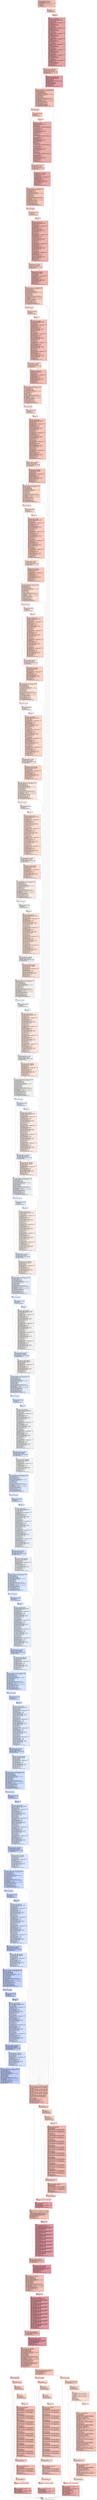 digraph "CFG for '_Z27zero_dm_outliers_kernel_twoPtii' function" {
	label="CFG for '_Z27zero_dm_outliers_kernel_twoPtii' function";

	Node0x4bedf00 [shape=record,color="#3d50c3ff", style=filled, fillcolor="#e5705870",label="{%3:\l  %4 = tail call i32 @llvm.amdgcn.workgroup.id.x()\l  %5 = tail call align 4 dereferenceable(64) i8 addrspace(4)*\l... @llvm.amdgcn.dispatch.ptr()\l  %6 = getelementptr i8, i8 addrspace(4)* %5, i64 4\l  %7 = bitcast i8 addrspace(4)* %6 to i16 addrspace(4)*\l  %8 = load i16, i16 addrspace(4)* %7, align 4, !range !4, !invariant.load !5\l  %9 = zext i16 %8 to i32\l  %10 = mul i32 %4, %9\l  %11 = tail call i32 @llvm.amdgcn.workitem.id.x(), !range !6\l  %12 = add i32 %10, %11\l  %13 = icmp slt i32 %2, 1\l  br i1 %13, label %3104, label %14\l|{<s0>T|<s1>F}}"];
	Node0x4bedf00:s0 -> Node0x4befe40;
	Node0x4bedf00:s1 -> Node0x4befed0;
	Node0x4befed0 [shape=record,color="#3d50c3ff", style=filled, fillcolor="#e97a5f70",label="{%14:\l14:                                               \l  %15 = add i32 %2, -1\l  %16 = and i32 %2, 7\l  %17 = icmp ult i32 %15, 7\l  br i1 %17, label %3076, label %18\l|{<s0>T|<s1>F}}"];
	Node0x4befed0:s0 -> Node0x4bf02a0;
	Node0x4befed0:s1 -> Node0x4bf02f0;
	Node0x4bf02f0 [shape=record,color="#3d50c3ff", style=filled, fillcolor="#ef886b70",label="{%18:\l18:                                               \l  %19 = and i32 %2, -8\l  br label %3138\l}"];
	Node0x4bf02f0 -> Node0x4bf04f0;
	Node0x4bf05b0 [shape=record,color="#3d50c3ff", style=filled, fillcolor="#ec7f6370",label="{%20:\l20:                                               \l  br i1 %13, label %139, label %21\l|{<s0>T|<s1>F}}"];
	Node0x4bf05b0:s0 -> Node0x4bf0640;
	Node0x4bf05b0:s1 -> Node0x4bf0690;
	Node0x4bf0690 [shape=record,color="#3d50c3ff", style=filled, fillcolor="#ef886b70",label="{%21:\l21:                                               \l  %22 = fadd contract float %3109, %3134\l  %23 = fsub contract float %3109, %3134\l  %24 = add i32 %2, -1\l  %25 = and i32 %2, 3\l  %26 = icmp ult i32 %24, 3\l  br i1 %26, label %105, label %27\l|{<s0>T|<s1>F}}"];
	Node0x4bf0690:s0 -> Node0x4bf0b70;
	Node0x4bf0690:s1 -> Node0x4bf0c00;
	Node0x4bf0c00 [shape=record,color="#3d50c3ff", style=filled, fillcolor="#f4987a70",label="{%27:\l27:                                               \l  %28 = and i32 %2, -4\l  br label %29\l}"];
	Node0x4bf0c00 -> Node0x4bf0e00;
	Node0x4bf0e00 [shape=record,color="#3d50c3ff", style=filled, fillcolor="#d0473d70",label="{%29:\l29:                                               \l  %30 = phi i32 [ 0, %27 ], [ %101, %29 ]\l  %31 = phi i32 [ 0, %27 ], [ %102, %29 ]\l  %32 = phi float [ 0.000000e+00, %27 ], [ %99, %29 ]\l  %33 = phi float [ 0.000000e+00, %27 ], [ %97, %29 ]\l  %34 = phi i32 [ 0, %27 ], [ %103, %29 ]\l  %35 = mul nsw i32 %31, %1\l  %36 = add nsw i32 %35, %12\l  %37 = sext i32 %36 to i64\l  %38 = getelementptr inbounds i16, i16 addrspace(1)* %0, i64 %37\l  %39 = load i16, i16 addrspace(1)* %38, align 2, !tbaa !7, !amdgpu.noclobber\l... !5\l  %40 = uitofp i16 %39 to float\l  %41 = fcmp contract ogt float %22, %40\l  %42 = fcmp contract olt float %23, %40\l  %43 = and i1 %41, %42\l  %44 = fmul contract float %40, %40\l  %45 = select i1 %43, float %40, float -0.000000e+00\l  %46 = fadd contract float %33, %45\l  %47 = select i1 %43, float %44, float -0.000000e+00\l  %48 = fadd contract float %32, %47\l  %49 = zext i1 %43 to i32\l  %50 = add nuw nsw i32 %30, %49\l  %51 = or i32 %31, 1\l  %52 = mul nsw i32 %51, %1\l  %53 = add nsw i32 %52, %12\l  %54 = sext i32 %53 to i64\l  %55 = getelementptr inbounds i16, i16 addrspace(1)* %0, i64 %54\l  %56 = load i16, i16 addrspace(1)* %55, align 2, !tbaa !7, !amdgpu.noclobber\l... !5\l  %57 = uitofp i16 %56 to float\l  %58 = fcmp contract ogt float %22, %57\l  %59 = fcmp contract olt float %23, %57\l  %60 = and i1 %58, %59\l  %61 = fmul contract float %57, %57\l  %62 = select i1 %60, float %57, float -0.000000e+00\l  %63 = fadd contract float %46, %62\l  %64 = select i1 %60, float %61, float -0.000000e+00\l  %65 = fadd contract float %48, %64\l  %66 = zext i1 %60 to i32\l  %67 = add nuw nsw i32 %50, %66\l  %68 = or i32 %31, 2\l  %69 = mul nsw i32 %68, %1\l  %70 = add nsw i32 %69, %12\l  %71 = sext i32 %70 to i64\l  %72 = getelementptr inbounds i16, i16 addrspace(1)* %0, i64 %71\l  %73 = load i16, i16 addrspace(1)* %72, align 2, !tbaa !7, !amdgpu.noclobber\l... !5\l  %74 = uitofp i16 %73 to float\l  %75 = fcmp contract ogt float %22, %74\l  %76 = fcmp contract olt float %23, %74\l  %77 = and i1 %75, %76\l  %78 = fmul contract float %74, %74\l  %79 = select i1 %77, float %74, float -0.000000e+00\l  %80 = fadd contract float %63, %79\l  %81 = select i1 %77, float %78, float -0.000000e+00\l  %82 = fadd contract float %65, %81\l  %83 = zext i1 %77 to i32\l  %84 = add nuw nsw i32 %67, %83\l  %85 = or i32 %31, 3\l  %86 = mul nsw i32 %85, %1\l  %87 = add nsw i32 %86, %12\l  %88 = sext i32 %87 to i64\l  %89 = getelementptr inbounds i16, i16 addrspace(1)* %0, i64 %88\l  %90 = load i16, i16 addrspace(1)* %89, align 2, !tbaa !7, !amdgpu.noclobber\l... !5\l  %91 = uitofp i16 %90 to float\l  %92 = fcmp contract ogt float %22, %91\l  %93 = fcmp contract olt float %23, %91\l  %94 = and i1 %92, %93\l  %95 = fmul contract float %91, %91\l  %96 = select i1 %94, float %91, float -0.000000e+00\l  %97 = fadd contract float %80, %96\l  %98 = select i1 %94, float %95, float -0.000000e+00\l  %99 = fadd contract float %82, %98\l  %100 = zext i1 %94 to i32\l  %101 = add nuw nsw i32 %84, %100\l  %102 = add nuw nsw i32 %31, 4\l  %103 = add i32 %34, 4\l  %104 = icmp eq i32 %103, %28\l  br i1 %104, label %105, label %29, !llvm.loop !11\l|{<s0>T|<s1>F}}"];
	Node0x4bf0e00:s0 -> Node0x4bf0b70;
	Node0x4bf0e00:s1 -> Node0x4bf0e00;
	Node0x4bf0b70 [shape=record,color="#3d50c3ff", style=filled, fillcolor="#ef886b70",label="{%105:\l105:                                              \l  %106 = phi float [ undef, %21 ], [ %97, %29 ]\l  %107 = phi float [ undef, %21 ], [ %99, %29 ]\l  %108 = phi i32 [ undef, %21 ], [ %101, %29 ]\l  %109 = phi i32 [ 0, %21 ], [ %101, %29 ]\l  %110 = phi i32 [ 0, %21 ], [ %102, %29 ]\l  %111 = phi float [ 0.000000e+00, %21 ], [ %99, %29 ]\l  %112 = phi float [ 0.000000e+00, %21 ], [ %97, %29 ]\l  %113 = icmp eq i32 %25, 0\l  br i1 %113, label %139, label %114\l|{<s0>T|<s1>F}}"];
	Node0x4bf0b70:s0 -> Node0x4bf0640;
	Node0x4bf0b70:s1 -> Node0x4bf5e40;
	Node0x4bf5e40 [shape=record,color="#3d50c3ff", style=filled, fillcolor="#cc403a70",label="{%114:\l114:                                              \l  %115 = phi i32 [ %135, %114 ], [ %109, %105 ]\l  %116 = phi i32 [ %136, %114 ], [ %110, %105 ]\l  %117 = phi float [ %133, %114 ], [ %111, %105 ]\l  %118 = phi float [ %131, %114 ], [ %112, %105 ]\l  %119 = phi i32 [ %137, %114 ], [ 0, %105 ]\l  %120 = mul nsw i32 %116, %1\l  %121 = add nsw i32 %120, %12\l  %122 = sext i32 %121 to i64\l  %123 = getelementptr inbounds i16, i16 addrspace(1)* %0, i64 %122\l  %124 = load i16, i16 addrspace(1)* %123, align 2, !tbaa !7,\l... !amdgpu.noclobber !5\l  %125 = uitofp i16 %124 to float\l  %126 = fcmp contract ogt float %22, %125\l  %127 = fcmp contract olt float %23, %125\l  %128 = and i1 %126, %127\l  %129 = fmul contract float %125, %125\l  %130 = select i1 %128, float %125, float -0.000000e+00\l  %131 = fadd contract float %118, %130\l  %132 = select i1 %128, float %129, float -0.000000e+00\l  %133 = fadd contract float %117, %132\l  %134 = zext i1 %128 to i32\l  %135 = add nuw nsw i32 %115, %134\l  %136 = add nuw nsw i32 %116, 1\l  %137 = add i32 %119, 1\l  %138 = icmp eq i32 %137, %25\l  br i1 %138, label %139, label %114, !llvm.loop !13\l|{<s0>T|<s1>F}}"];
	Node0x4bf5e40:s0 -> Node0x4bf0640;
	Node0x4bf5e40:s1 -> Node0x4bf5e40;
	Node0x4bf0640 [shape=record,color="#3d50c3ff", style=filled, fillcolor="#ec7f6370",label="{%139:\l139:                                              \l  %140 = phi float [ 0.000000e+00, %20 ], [ %106, %105 ], [ %131, %114 ]\l  %141 = phi float [ 0.000000e+00, %20 ], [ %107, %105 ], [ %133, %114 ]\l  %142 = phi i32 [ 0, %20 ], [ %108, %105 ], [ %135, %114 ]\l  %143 = sitofp i32 %142 to float\l  %144 = fdiv contract float %140, %143\l  %145 = fdiv contract float %141, %143\l  %146 = fmul contract float %144, %144\l  %147 = fsub contract float %145, %146\l  %148 = fcmp olt float %147, 0x39F0000000000000\l  %149 = select i1 %148, float 0x41F0000000000000, float 1.000000e+00\l  %150 = fmul float %147, %149\l  %151 = tail call float @llvm.sqrt.f32(float %150)\l  %152 = bitcast float %151 to i32\l  %153 = add nsw i32 %152, -1\l  %154 = bitcast i32 %153 to float\l  %155 = add nsw i32 %152, 1\l  %156 = bitcast i32 %155 to float\l  %157 = tail call i1 @llvm.amdgcn.class.f32(float %150, i32 608)\l  %158 = select i1 %148, float 0x3EF0000000000000, float 1.000000e+00\l  %159 = fneg float %156\l  %160 = tail call float @llvm.fma.f32(float %159, float %151, float %150)\l  %161 = fcmp ogt float %160, 0.000000e+00\l  %162 = fneg float %154\l  %163 = tail call float @llvm.fma.f32(float %162, float %151, float %150)\l  %164 = fcmp ole float %163, 0.000000e+00\l  %165 = select i1 %164, float %154, float %151\l  %166 = select i1 %161, float %156, float %165\l  %167 = fmul float %158, %166\l  %168 = select i1 %157, float %150, float %167\l  %169 = fmul contract float %168, 2.000000e+00\l  %170 = fsub contract float %144, %3109\l  %171 = tail call float @llvm.fabs.f32(float %170)\l  %172 = fcmp contract ogt float %171, 0x3EB0C6F7A0000000\l  br i1 %172, label %173, label %3227, !llvm.loop !15\l|{<s0>T|<s1>F}}"];
	Node0x4bf0640:s0 -> Node0x4bf8de0;
	Node0x4bf0640:s1 -> Node0x4bf8e70;
	Node0x4bf8de0 [shape=record,color="#3d50c3ff", style=filled, fillcolor="#f2907270",label="{%173:\l173:                                              \l  br i1 %13, label %292, label %174\l|{<s0>T|<s1>F}}"];
	Node0x4bf8de0:s0 -> Node0x4bf9120;
	Node0x4bf8de0:s1 -> Node0x4bf9170;
	Node0x4bf9170 [shape=record,color="#3d50c3ff", style=filled, fillcolor="#f4987a70",label="{%174:\l174:                                              \l  %175 = fadd contract float %144, %169\l  %176 = fsub contract float %144, %169\l  %177 = add i32 %2, -1\l  %178 = and i32 %2, 3\l  %179 = icmp ult i32 %177, 3\l  br i1 %179, label %258, label %180\l|{<s0>T|<s1>F}}"];
	Node0x4bf9170:s0 -> Node0x4bf9580;
	Node0x4bf9170:s1 -> Node0x4bf95d0;
	Node0x4bf95d0 [shape=record,color="#3d50c3ff", style=filled, fillcolor="#f6a38570",label="{%180:\l180:                                              \l  %181 = and i32 %2, -4\l  br label %182\l}"];
	Node0x4bf95d0 -> Node0x4bf97a0;
	Node0x4bf97a0 [shape=record,color="#3d50c3ff", style=filled, fillcolor="#d8564670",label="{%182:\l182:                                              \l  %183 = phi i32 [ 0, %180 ], [ %254, %182 ]\l  %184 = phi i32 [ 0, %180 ], [ %255, %182 ]\l  %185 = phi float [ 0.000000e+00, %180 ], [ %252, %182 ]\l  %186 = phi float [ 0.000000e+00, %180 ], [ %250, %182 ]\l  %187 = phi i32 [ 0, %180 ], [ %256, %182 ]\l  %188 = mul nsw i32 %184, %1\l  %189 = add nsw i32 %188, %12\l  %190 = sext i32 %189 to i64\l  %191 = getelementptr inbounds i16, i16 addrspace(1)* %0, i64 %190\l  %192 = load i16, i16 addrspace(1)* %191, align 2, !tbaa !7,\l... !amdgpu.noclobber !5\l  %193 = uitofp i16 %192 to float\l  %194 = fcmp contract ogt float %175, %193\l  %195 = fcmp contract olt float %176, %193\l  %196 = and i1 %194, %195\l  %197 = fmul contract float %193, %193\l  %198 = select i1 %196, float %193, float -0.000000e+00\l  %199 = fadd contract float %186, %198\l  %200 = select i1 %196, float %197, float -0.000000e+00\l  %201 = fadd contract float %185, %200\l  %202 = zext i1 %196 to i32\l  %203 = add nuw nsw i32 %183, %202\l  %204 = or i32 %184, 1\l  %205 = mul nsw i32 %204, %1\l  %206 = add nsw i32 %205, %12\l  %207 = sext i32 %206 to i64\l  %208 = getelementptr inbounds i16, i16 addrspace(1)* %0, i64 %207\l  %209 = load i16, i16 addrspace(1)* %208, align 2, !tbaa !7,\l... !amdgpu.noclobber !5\l  %210 = uitofp i16 %209 to float\l  %211 = fcmp contract ogt float %175, %210\l  %212 = fcmp contract olt float %176, %210\l  %213 = and i1 %211, %212\l  %214 = fmul contract float %210, %210\l  %215 = select i1 %213, float %210, float -0.000000e+00\l  %216 = fadd contract float %199, %215\l  %217 = select i1 %213, float %214, float -0.000000e+00\l  %218 = fadd contract float %201, %217\l  %219 = zext i1 %213 to i32\l  %220 = add nuw nsw i32 %203, %219\l  %221 = or i32 %184, 2\l  %222 = mul nsw i32 %221, %1\l  %223 = add nsw i32 %222, %12\l  %224 = sext i32 %223 to i64\l  %225 = getelementptr inbounds i16, i16 addrspace(1)* %0, i64 %224\l  %226 = load i16, i16 addrspace(1)* %225, align 2, !tbaa !7,\l... !amdgpu.noclobber !5\l  %227 = uitofp i16 %226 to float\l  %228 = fcmp contract ogt float %175, %227\l  %229 = fcmp contract olt float %176, %227\l  %230 = and i1 %228, %229\l  %231 = fmul contract float %227, %227\l  %232 = select i1 %230, float %227, float -0.000000e+00\l  %233 = fadd contract float %216, %232\l  %234 = select i1 %230, float %231, float -0.000000e+00\l  %235 = fadd contract float %218, %234\l  %236 = zext i1 %230 to i32\l  %237 = add nuw nsw i32 %220, %236\l  %238 = or i32 %184, 3\l  %239 = mul nsw i32 %238, %1\l  %240 = add nsw i32 %239, %12\l  %241 = sext i32 %240 to i64\l  %242 = getelementptr inbounds i16, i16 addrspace(1)* %0, i64 %241\l  %243 = load i16, i16 addrspace(1)* %242, align 2, !tbaa !7,\l... !amdgpu.noclobber !5\l  %244 = uitofp i16 %243 to float\l  %245 = fcmp contract ogt float %175, %244\l  %246 = fcmp contract olt float %176, %244\l  %247 = and i1 %245, %246\l  %248 = fmul contract float %244, %244\l  %249 = select i1 %247, float %244, float -0.000000e+00\l  %250 = fadd contract float %233, %249\l  %251 = select i1 %247, float %248, float -0.000000e+00\l  %252 = fadd contract float %235, %251\l  %253 = zext i1 %247 to i32\l  %254 = add nuw nsw i32 %237, %253\l  %255 = add nuw nsw i32 %184, 4\l  %256 = add i32 %187, 4\l  %257 = icmp eq i32 %256, %181\l  br i1 %257, label %258, label %182, !llvm.loop !11\l|{<s0>T|<s1>F}}"];
	Node0x4bf97a0:s0 -> Node0x4bf9580;
	Node0x4bf97a0:s1 -> Node0x4bf97a0;
	Node0x4bf9580 [shape=record,color="#3d50c3ff", style=filled, fillcolor="#f4987a70",label="{%258:\l258:                                              \l  %259 = phi float [ undef, %174 ], [ %250, %182 ]\l  %260 = phi float [ undef, %174 ], [ %252, %182 ]\l  %261 = phi i32 [ undef, %174 ], [ %254, %182 ]\l  %262 = phi i32 [ 0, %174 ], [ %254, %182 ]\l  %263 = phi i32 [ 0, %174 ], [ %255, %182 ]\l  %264 = phi float [ 0.000000e+00, %174 ], [ %252, %182 ]\l  %265 = phi float [ 0.000000e+00, %174 ], [ %250, %182 ]\l  %266 = icmp eq i32 %178, 0\l  br i1 %266, label %292, label %267\l|{<s0>T|<s1>F}}"];
	Node0x4bf9580:s0 -> Node0x4bf9120;
	Node0x4bf9580:s1 -> Node0x4bfd870;
	Node0x4bfd870 [shape=record,color="#3d50c3ff", style=filled, fillcolor="#d6524470",label="{%267:\l267:                                              \l  %268 = phi i32 [ %288, %267 ], [ %262, %258 ]\l  %269 = phi i32 [ %289, %267 ], [ %263, %258 ]\l  %270 = phi float [ %286, %267 ], [ %264, %258 ]\l  %271 = phi float [ %284, %267 ], [ %265, %258 ]\l  %272 = phi i32 [ %290, %267 ], [ 0, %258 ]\l  %273 = mul nsw i32 %269, %1\l  %274 = add nsw i32 %273, %12\l  %275 = sext i32 %274 to i64\l  %276 = getelementptr inbounds i16, i16 addrspace(1)* %0, i64 %275\l  %277 = load i16, i16 addrspace(1)* %276, align 2, !tbaa !7,\l... !amdgpu.noclobber !5\l  %278 = uitofp i16 %277 to float\l  %279 = fcmp contract ogt float %175, %278\l  %280 = fcmp contract olt float %176, %278\l  %281 = and i1 %279, %280\l  %282 = fmul contract float %278, %278\l  %283 = select i1 %281, float %278, float -0.000000e+00\l  %284 = fadd contract float %271, %283\l  %285 = select i1 %281, float %282, float -0.000000e+00\l  %286 = fadd contract float %270, %285\l  %287 = zext i1 %281 to i32\l  %288 = add nuw nsw i32 %268, %287\l  %289 = add nuw nsw i32 %269, 1\l  %290 = add i32 %272, 1\l  %291 = icmp eq i32 %290, %178\l  br i1 %291, label %292, label %267, !llvm.loop !16\l|{<s0>T|<s1>F}}"];
	Node0x4bfd870:s0 -> Node0x4bf9120;
	Node0x4bfd870:s1 -> Node0x4bfd870;
	Node0x4bf9120 [shape=record,color="#3d50c3ff", style=filled, fillcolor="#f2907270",label="{%292:\l292:                                              \l  %293 = phi float [ 0.000000e+00, %173 ], [ %259, %258 ], [ %284, %267 ]\l  %294 = phi float [ 0.000000e+00, %173 ], [ %260, %258 ], [ %286, %267 ]\l  %295 = phi i32 [ 0, %173 ], [ %261, %258 ], [ %288, %267 ]\l  %296 = sitofp i32 %295 to float\l  %297 = fdiv contract float %293, %296\l  %298 = fdiv contract float %294, %296\l  %299 = fmul contract float %297, %297\l  %300 = fsub contract float %298, %299\l  %301 = fcmp olt float %300, 0x39F0000000000000\l  %302 = select i1 %301, float 0x41F0000000000000, float 1.000000e+00\l  %303 = fmul float %300, %302\l  %304 = tail call float @llvm.sqrt.f32(float %303)\l  %305 = bitcast float %304 to i32\l  %306 = add nsw i32 %305, -1\l  %307 = bitcast i32 %306 to float\l  %308 = add nsw i32 %305, 1\l  %309 = bitcast i32 %308 to float\l  %310 = tail call i1 @llvm.amdgcn.class.f32(float %303, i32 608)\l  %311 = select i1 %301, float 0x3EF0000000000000, float 1.000000e+00\l  %312 = fneg float %309\l  %313 = tail call float @llvm.fma.f32(float %312, float %304, float %303)\l  %314 = fcmp ogt float %313, 0.000000e+00\l  %315 = fneg float %307\l  %316 = tail call float @llvm.fma.f32(float %315, float %304, float %303)\l  %317 = fcmp ole float %316, 0.000000e+00\l  %318 = select i1 %317, float %307, float %304\l  %319 = select i1 %314, float %309, float %318\l  %320 = fmul float %311, %319\l  %321 = select i1 %310, float %303, float %320\l  %322 = fmul contract float %321, 2.000000e+00\l  %323 = fsub contract float %297, %144\l  %324 = tail call float @llvm.fabs.f32(float %323)\l  %325 = fcmp contract ogt float %324, 0x3EB0C6F7A0000000\l  br i1 %325, label %326, label %3227, !llvm.loop !15\l|{<s0>T|<s1>F}}"];
	Node0x4bf9120:s0 -> Node0x4c00020;
	Node0x4bf9120:s1 -> Node0x4bf8e70;
	Node0x4c00020 [shape=record,color="#3d50c3ff", style=filled, fillcolor="#f59c7d70",label="{%326:\l326:                                              \l  br i1 %13, label %445, label %327\l|{<s0>T|<s1>F}}"];
	Node0x4c00020:s0 -> Node0x4bfdbc0;
	Node0x4c00020:s1 -> Node0x4c00730;
	Node0x4c00730 [shape=record,color="#3d50c3ff", style=filled, fillcolor="#f6a38570",label="{%327:\l327:                                              \l  %328 = fadd contract float %297, %322\l  %329 = fsub contract float %297, %322\l  %330 = add i32 %2, -1\l  %331 = and i32 %2, 3\l  %332 = icmp ult i32 %330, 3\l  br i1 %332, label %411, label %333\l|{<s0>T|<s1>F}}"];
	Node0x4c00730:s0 -> Node0x4c00b00;
	Node0x4c00730:s1 -> Node0x4c00b50;
	Node0x4c00b50 [shape=record,color="#3d50c3ff", style=filled, fillcolor="#f7b39670",label="{%333:\l333:                                              \l  %334 = and i32 %2, -4\l  br label %335\l}"];
	Node0x4c00b50 -> Node0x4c00ce0;
	Node0x4c00ce0 [shape=record,color="#3d50c3ff", style=filled, fillcolor="#e36c5570",label="{%335:\l335:                                              \l  %336 = phi i32 [ 0, %333 ], [ %407, %335 ]\l  %337 = phi i32 [ 0, %333 ], [ %408, %335 ]\l  %338 = phi float [ 0.000000e+00, %333 ], [ %405, %335 ]\l  %339 = phi float [ 0.000000e+00, %333 ], [ %403, %335 ]\l  %340 = phi i32 [ 0, %333 ], [ %409, %335 ]\l  %341 = mul nsw i32 %337, %1\l  %342 = add nsw i32 %341, %12\l  %343 = sext i32 %342 to i64\l  %344 = getelementptr inbounds i16, i16 addrspace(1)* %0, i64 %343\l  %345 = load i16, i16 addrspace(1)* %344, align 2, !tbaa !7,\l... !amdgpu.noclobber !5\l  %346 = uitofp i16 %345 to float\l  %347 = fcmp contract ogt float %328, %346\l  %348 = fcmp contract olt float %329, %346\l  %349 = and i1 %347, %348\l  %350 = fmul contract float %346, %346\l  %351 = select i1 %349, float %346, float -0.000000e+00\l  %352 = fadd contract float %339, %351\l  %353 = select i1 %349, float %350, float -0.000000e+00\l  %354 = fadd contract float %338, %353\l  %355 = zext i1 %349 to i32\l  %356 = add nuw nsw i32 %336, %355\l  %357 = or i32 %337, 1\l  %358 = mul nsw i32 %357, %1\l  %359 = add nsw i32 %358, %12\l  %360 = sext i32 %359 to i64\l  %361 = getelementptr inbounds i16, i16 addrspace(1)* %0, i64 %360\l  %362 = load i16, i16 addrspace(1)* %361, align 2, !tbaa !7,\l... !amdgpu.noclobber !5\l  %363 = uitofp i16 %362 to float\l  %364 = fcmp contract ogt float %328, %363\l  %365 = fcmp contract olt float %329, %363\l  %366 = and i1 %364, %365\l  %367 = fmul contract float %363, %363\l  %368 = select i1 %366, float %363, float -0.000000e+00\l  %369 = fadd contract float %352, %368\l  %370 = select i1 %366, float %367, float -0.000000e+00\l  %371 = fadd contract float %354, %370\l  %372 = zext i1 %366 to i32\l  %373 = add nuw nsw i32 %356, %372\l  %374 = or i32 %337, 2\l  %375 = mul nsw i32 %374, %1\l  %376 = add nsw i32 %375, %12\l  %377 = sext i32 %376 to i64\l  %378 = getelementptr inbounds i16, i16 addrspace(1)* %0, i64 %377\l  %379 = load i16, i16 addrspace(1)* %378, align 2, !tbaa !7,\l... !amdgpu.noclobber !5\l  %380 = uitofp i16 %379 to float\l  %381 = fcmp contract ogt float %328, %380\l  %382 = fcmp contract olt float %329, %380\l  %383 = and i1 %381, %382\l  %384 = fmul contract float %380, %380\l  %385 = select i1 %383, float %380, float -0.000000e+00\l  %386 = fadd contract float %369, %385\l  %387 = select i1 %383, float %384, float -0.000000e+00\l  %388 = fadd contract float %371, %387\l  %389 = zext i1 %383 to i32\l  %390 = add nuw nsw i32 %373, %389\l  %391 = or i32 %337, 3\l  %392 = mul nsw i32 %391, %1\l  %393 = add nsw i32 %392, %12\l  %394 = sext i32 %393 to i64\l  %395 = getelementptr inbounds i16, i16 addrspace(1)* %0, i64 %394\l  %396 = load i16, i16 addrspace(1)* %395, align 2, !tbaa !7,\l... !amdgpu.noclobber !5\l  %397 = uitofp i16 %396 to float\l  %398 = fcmp contract ogt float %328, %397\l  %399 = fcmp contract olt float %329, %397\l  %400 = and i1 %398, %399\l  %401 = fmul contract float %397, %397\l  %402 = select i1 %400, float %397, float -0.000000e+00\l  %403 = fadd contract float %386, %402\l  %404 = select i1 %400, float %401, float -0.000000e+00\l  %405 = fadd contract float %388, %404\l  %406 = zext i1 %400 to i32\l  %407 = add nuw nsw i32 %390, %406\l  %408 = add nuw nsw i32 %337, 4\l  %409 = add i32 %340, 4\l  %410 = icmp eq i32 %409, %334\l  br i1 %410, label %411, label %335, !llvm.loop !11\l|{<s0>T|<s1>F}}"];
	Node0x4c00ce0:s0 -> Node0x4c00b00;
	Node0x4c00ce0:s1 -> Node0x4c00ce0;
	Node0x4c00b00 [shape=record,color="#3d50c3ff", style=filled, fillcolor="#f6a38570",label="{%411:\l411:                                              \l  %412 = phi float [ undef, %327 ], [ %403, %335 ]\l  %413 = phi float [ undef, %327 ], [ %405, %335 ]\l  %414 = phi i32 [ undef, %327 ], [ %407, %335 ]\l  %415 = phi i32 [ 0, %327 ], [ %407, %335 ]\l  %416 = phi i32 [ 0, %327 ], [ %408, %335 ]\l  %417 = phi float [ 0.000000e+00, %327 ], [ %405, %335 ]\l  %418 = phi float [ 0.000000e+00, %327 ], [ %403, %335 ]\l  %419 = icmp eq i32 %331, 0\l  br i1 %419, label %445, label %420\l|{<s0>T|<s1>F}}"];
	Node0x4c00b00:s0 -> Node0x4bfdbc0;
	Node0x4c00b00:s1 -> Node0x4c03ff0;
	Node0x4c03ff0 [shape=record,color="#3d50c3ff", style=filled, fillcolor="#e1675170",label="{%420:\l420:                                              \l  %421 = phi i32 [ %441, %420 ], [ %415, %411 ]\l  %422 = phi i32 [ %442, %420 ], [ %416, %411 ]\l  %423 = phi float [ %439, %420 ], [ %417, %411 ]\l  %424 = phi float [ %437, %420 ], [ %418, %411 ]\l  %425 = phi i32 [ %443, %420 ], [ 0, %411 ]\l  %426 = mul nsw i32 %422, %1\l  %427 = add nsw i32 %426, %12\l  %428 = sext i32 %427 to i64\l  %429 = getelementptr inbounds i16, i16 addrspace(1)* %0, i64 %428\l  %430 = load i16, i16 addrspace(1)* %429, align 2, !tbaa !7,\l... !amdgpu.noclobber !5\l  %431 = uitofp i16 %430 to float\l  %432 = fcmp contract ogt float %328, %431\l  %433 = fcmp contract olt float %329, %431\l  %434 = and i1 %432, %433\l  %435 = fmul contract float %431, %431\l  %436 = select i1 %434, float %431, float -0.000000e+00\l  %437 = fadd contract float %424, %436\l  %438 = select i1 %434, float %435, float -0.000000e+00\l  %439 = fadd contract float %423, %438\l  %440 = zext i1 %434 to i32\l  %441 = add nuw nsw i32 %421, %440\l  %442 = add nuw nsw i32 %422, 1\l  %443 = add i32 %425, 1\l  %444 = icmp eq i32 %443, %331\l  br i1 %444, label %445, label %420, !llvm.loop !17\l|{<s0>T|<s1>F}}"];
	Node0x4c03ff0:s0 -> Node0x4bfdbc0;
	Node0x4c03ff0:s1 -> Node0x4c03ff0;
	Node0x4bfdbc0 [shape=record,color="#3d50c3ff", style=filled, fillcolor="#f59c7d70",label="{%445:\l445:                                              \l  %446 = phi float [ 0.000000e+00, %326 ], [ %412, %411 ], [ %437, %420 ]\l  %447 = phi float [ 0.000000e+00, %326 ], [ %413, %411 ], [ %439, %420 ]\l  %448 = phi i32 [ 0, %326 ], [ %414, %411 ], [ %441, %420 ]\l  %449 = sitofp i32 %448 to float\l  %450 = fdiv contract float %446, %449\l  %451 = fdiv contract float %447, %449\l  %452 = fmul contract float %450, %450\l  %453 = fsub contract float %451, %452\l  %454 = fcmp olt float %453, 0x39F0000000000000\l  %455 = select i1 %454, float 0x41F0000000000000, float 1.000000e+00\l  %456 = fmul float %453, %455\l  %457 = tail call float @llvm.sqrt.f32(float %456)\l  %458 = bitcast float %457 to i32\l  %459 = add nsw i32 %458, -1\l  %460 = bitcast i32 %459 to float\l  %461 = add nsw i32 %458, 1\l  %462 = bitcast i32 %461 to float\l  %463 = tail call i1 @llvm.amdgcn.class.f32(float %456, i32 608)\l  %464 = select i1 %454, float 0x3EF0000000000000, float 1.000000e+00\l  %465 = fneg float %462\l  %466 = tail call float @llvm.fma.f32(float %465, float %457, float %456)\l  %467 = fcmp ogt float %466, 0.000000e+00\l  %468 = fneg float %460\l  %469 = tail call float @llvm.fma.f32(float %468, float %457, float %456)\l  %470 = fcmp ole float %469, 0.000000e+00\l  %471 = select i1 %470, float %460, float %457\l  %472 = select i1 %467, float %462, float %471\l  %473 = fmul float %464, %472\l  %474 = select i1 %463, float %456, float %473\l  %475 = fmul contract float %474, 2.000000e+00\l  %476 = fsub contract float %450, %297\l  %477 = tail call float @llvm.fabs.f32(float %476)\l  %478 = fcmp contract ogt float %477, 0x3EB0C6F7A0000000\l  br i1 %478, label %479, label %3227, !llvm.loop !15\l|{<s0>T|<s1>F}}"];
	Node0x4bfdbc0:s0 -> Node0x4c065c0;
	Node0x4bfdbc0:s1 -> Node0x4bf8e70;
	Node0x4c065c0 [shape=record,color="#3d50c3ff", style=filled, fillcolor="#f7a88970",label="{%479:\l479:                                              \l  br i1 %13, label %598, label %480\l|{<s0>T|<s1>F}}"];
	Node0x4c065c0:s0 -> Node0x4c066c0;
	Node0x4c065c0:s1 -> Node0x4c06710;
	Node0x4c06710 [shape=record,color="#3d50c3ff", style=filled, fillcolor="#f7b39670",label="{%480:\l480:                                              \l  %481 = fadd contract float %450, %475\l  %482 = fsub contract float %450, %475\l  %483 = add i32 %2, -1\l  %484 = and i32 %2, 3\l  %485 = icmp ult i32 %483, 3\l  br i1 %485, label %564, label %486\l|{<s0>T|<s1>F}}"];
	Node0x4c06710:s0 -> Node0x4c06ae0;
	Node0x4c06710:s1 -> Node0x4c06b30;
	Node0x4c06b30 [shape=record,color="#3d50c3ff", style=filled, fillcolor="#f7bca170",label="{%486:\l486:                                              \l  %487 = and i32 %2, -4\l  br label %488\l}"];
	Node0x4c06b30 -> Node0x4c06cc0;
	Node0x4c06cc0 [shape=record,color="#3d50c3ff", style=filled, fillcolor="#e97a5f70",label="{%488:\l488:                                              \l  %489 = phi i32 [ 0, %486 ], [ %560, %488 ]\l  %490 = phi i32 [ 0, %486 ], [ %561, %488 ]\l  %491 = phi float [ 0.000000e+00, %486 ], [ %558, %488 ]\l  %492 = phi float [ 0.000000e+00, %486 ], [ %556, %488 ]\l  %493 = phi i32 [ 0, %486 ], [ %562, %488 ]\l  %494 = mul nsw i32 %490, %1\l  %495 = add nsw i32 %494, %12\l  %496 = sext i32 %495 to i64\l  %497 = getelementptr inbounds i16, i16 addrspace(1)* %0, i64 %496\l  %498 = load i16, i16 addrspace(1)* %497, align 2, !tbaa !7,\l... !amdgpu.noclobber !5\l  %499 = uitofp i16 %498 to float\l  %500 = fcmp contract ogt float %481, %499\l  %501 = fcmp contract olt float %482, %499\l  %502 = and i1 %500, %501\l  %503 = fmul contract float %499, %499\l  %504 = select i1 %502, float %499, float -0.000000e+00\l  %505 = fadd contract float %492, %504\l  %506 = select i1 %502, float %503, float -0.000000e+00\l  %507 = fadd contract float %491, %506\l  %508 = zext i1 %502 to i32\l  %509 = add nuw nsw i32 %489, %508\l  %510 = or i32 %490, 1\l  %511 = mul nsw i32 %510, %1\l  %512 = add nsw i32 %511, %12\l  %513 = sext i32 %512 to i64\l  %514 = getelementptr inbounds i16, i16 addrspace(1)* %0, i64 %513\l  %515 = load i16, i16 addrspace(1)* %514, align 2, !tbaa !7,\l... !amdgpu.noclobber !5\l  %516 = uitofp i16 %515 to float\l  %517 = fcmp contract ogt float %481, %516\l  %518 = fcmp contract olt float %482, %516\l  %519 = and i1 %517, %518\l  %520 = fmul contract float %516, %516\l  %521 = select i1 %519, float %516, float -0.000000e+00\l  %522 = fadd contract float %505, %521\l  %523 = select i1 %519, float %520, float -0.000000e+00\l  %524 = fadd contract float %507, %523\l  %525 = zext i1 %519 to i32\l  %526 = add nuw nsw i32 %509, %525\l  %527 = or i32 %490, 2\l  %528 = mul nsw i32 %527, %1\l  %529 = add nsw i32 %528, %12\l  %530 = sext i32 %529 to i64\l  %531 = getelementptr inbounds i16, i16 addrspace(1)* %0, i64 %530\l  %532 = load i16, i16 addrspace(1)* %531, align 2, !tbaa !7,\l... !amdgpu.noclobber !5\l  %533 = uitofp i16 %532 to float\l  %534 = fcmp contract ogt float %481, %533\l  %535 = fcmp contract olt float %482, %533\l  %536 = and i1 %534, %535\l  %537 = fmul contract float %533, %533\l  %538 = select i1 %536, float %533, float -0.000000e+00\l  %539 = fadd contract float %522, %538\l  %540 = select i1 %536, float %537, float -0.000000e+00\l  %541 = fadd contract float %524, %540\l  %542 = zext i1 %536 to i32\l  %543 = add nuw nsw i32 %526, %542\l  %544 = or i32 %490, 3\l  %545 = mul nsw i32 %544, %1\l  %546 = add nsw i32 %545, %12\l  %547 = sext i32 %546 to i64\l  %548 = getelementptr inbounds i16, i16 addrspace(1)* %0, i64 %547\l  %549 = load i16, i16 addrspace(1)* %548, align 2, !tbaa !7,\l... !amdgpu.noclobber !5\l  %550 = uitofp i16 %549 to float\l  %551 = fcmp contract ogt float %481, %550\l  %552 = fcmp contract olt float %482, %550\l  %553 = and i1 %551, %552\l  %554 = fmul contract float %550, %550\l  %555 = select i1 %553, float %550, float -0.000000e+00\l  %556 = fadd contract float %539, %555\l  %557 = select i1 %553, float %554, float -0.000000e+00\l  %558 = fadd contract float %541, %557\l  %559 = zext i1 %553 to i32\l  %560 = add nuw nsw i32 %543, %559\l  %561 = add nuw nsw i32 %490, 4\l  %562 = add i32 %493, 4\l  %563 = icmp eq i32 %562, %487\l  br i1 %563, label %564, label %488, !llvm.loop !11\l|{<s0>T|<s1>F}}"];
	Node0x4c06cc0:s0 -> Node0x4c06ae0;
	Node0x4c06cc0:s1 -> Node0x4c06cc0;
	Node0x4c06ae0 [shape=record,color="#3d50c3ff", style=filled, fillcolor="#f7b39670",label="{%564:\l564:                                              \l  %565 = phi float [ undef, %480 ], [ %556, %488 ]\l  %566 = phi float [ undef, %480 ], [ %558, %488 ]\l  %567 = phi i32 [ undef, %480 ], [ %560, %488 ]\l  %568 = phi i32 [ 0, %480 ], [ %560, %488 ]\l  %569 = phi i32 [ 0, %480 ], [ %561, %488 ]\l  %570 = phi float [ 0.000000e+00, %480 ], [ %558, %488 ]\l  %571 = phi float [ 0.000000e+00, %480 ], [ %556, %488 ]\l  %572 = icmp eq i32 %484, 0\l  br i1 %572, label %598, label %573\l|{<s0>T|<s1>F}}"];
	Node0x4c06ae0:s0 -> Node0x4c066c0;
	Node0x4c06ae0:s1 -> Node0x4c0afb0;
	Node0x4c0afb0 [shape=record,color="#3d50c3ff", style=filled, fillcolor="#e8765c70",label="{%573:\l573:                                              \l  %574 = phi i32 [ %594, %573 ], [ %568, %564 ]\l  %575 = phi i32 [ %595, %573 ], [ %569, %564 ]\l  %576 = phi float [ %592, %573 ], [ %570, %564 ]\l  %577 = phi float [ %590, %573 ], [ %571, %564 ]\l  %578 = phi i32 [ %596, %573 ], [ 0, %564 ]\l  %579 = mul nsw i32 %575, %1\l  %580 = add nsw i32 %579, %12\l  %581 = sext i32 %580 to i64\l  %582 = getelementptr inbounds i16, i16 addrspace(1)* %0, i64 %581\l  %583 = load i16, i16 addrspace(1)* %582, align 2, !tbaa !7,\l... !amdgpu.noclobber !5\l  %584 = uitofp i16 %583 to float\l  %585 = fcmp contract ogt float %481, %584\l  %586 = fcmp contract olt float %482, %584\l  %587 = and i1 %585, %586\l  %588 = fmul contract float %584, %584\l  %589 = select i1 %587, float %584, float -0.000000e+00\l  %590 = fadd contract float %577, %589\l  %591 = select i1 %587, float %588, float -0.000000e+00\l  %592 = fadd contract float %576, %591\l  %593 = zext i1 %587 to i32\l  %594 = add nuw nsw i32 %574, %593\l  %595 = add nuw nsw i32 %575, 1\l  %596 = add i32 %578, 1\l  %597 = icmp eq i32 %596, %484\l  br i1 %597, label %598, label %573, !llvm.loop !18\l|{<s0>T|<s1>F}}"];
	Node0x4c0afb0:s0 -> Node0x4c066c0;
	Node0x4c0afb0:s1 -> Node0x4c0afb0;
	Node0x4c066c0 [shape=record,color="#3d50c3ff", style=filled, fillcolor="#f7a88970",label="{%598:\l598:                                              \l  %599 = phi float [ 0.000000e+00, %479 ], [ %565, %564 ], [ %590, %573 ]\l  %600 = phi float [ 0.000000e+00, %479 ], [ %566, %564 ], [ %592, %573 ]\l  %601 = phi i32 [ 0, %479 ], [ %567, %564 ], [ %594, %573 ]\l  %602 = sitofp i32 %601 to float\l  %603 = fdiv contract float %599, %602\l  %604 = fdiv contract float %600, %602\l  %605 = fmul contract float %603, %603\l  %606 = fsub contract float %604, %605\l  %607 = fcmp olt float %606, 0x39F0000000000000\l  %608 = select i1 %607, float 0x41F0000000000000, float 1.000000e+00\l  %609 = fmul float %606, %608\l  %610 = tail call float @llvm.sqrt.f32(float %609)\l  %611 = bitcast float %610 to i32\l  %612 = add nsw i32 %611, -1\l  %613 = bitcast i32 %612 to float\l  %614 = add nsw i32 %611, 1\l  %615 = bitcast i32 %614 to float\l  %616 = tail call i1 @llvm.amdgcn.class.f32(float %609, i32 608)\l  %617 = select i1 %607, float 0x3EF0000000000000, float 1.000000e+00\l  %618 = fneg float %615\l  %619 = tail call float @llvm.fma.f32(float %618, float %610, float %609)\l  %620 = fcmp ogt float %619, 0.000000e+00\l  %621 = fneg float %613\l  %622 = tail call float @llvm.fma.f32(float %621, float %610, float %609)\l  %623 = fcmp ole float %622, 0.000000e+00\l  %624 = select i1 %623, float %613, float %610\l  %625 = select i1 %620, float %615, float %624\l  %626 = fmul float %617, %625\l  %627 = select i1 %616, float %609, float %626\l  %628 = fmul contract float %627, 2.000000e+00\l  %629 = fsub contract float %603, %450\l  %630 = tail call float @llvm.fabs.f32(float %629)\l  %631 = fcmp contract ogt float %630, 0x3EB0C6F7A0000000\l  br i1 %631, label %632, label %3227, !llvm.loop !15\l|{<s0>T|<s1>F}}"];
	Node0x4c066c0:s0 -> Node0x4c0d580;
	Node0x4c066c0:s1 -> Node0x4bf8e70;
	Node0x4c0d580 [shape=record,color="#3d50c3ff", style=filled, fillcolor="#f7b59970",label="{%632:\l632:                                              \l  br i1 %13, label %751, label %633\l|{<s0>T|<s1>F}}"];
	Node0x4c0d580:s0 -> Node0x4c0d680;
	Node0x4c0d580:s1 -> Node0x4c0d6d0;
	Node0x4c0d6d0 [shape=record,color="#3d50c3ff", style=filled, fillcolor="#f7bca170",label="{%633:\l633:                                              \l  %634 = fadd contract float %603, %628\l  %635 = fsub contract float %603, %628\l  %636 = add i32 %2, -1\l  %637 = and i32 %2, 3\l  %638 = icmp ult i32 %636, 3\l  br i1 %638, label %717, label %639\l|{<s0>T|<s1>F}}"];
	Node0x4c0d6d0:s0 -> Node0x4c0daa0;
	Node0x4c0d6d0:s1 -> Node0x4c0daf0;
	Node0x4c0daf0 [shape=record,color="#3d50c3ff", style=filled, fillcolor="#f3c7b170",label="{%639:\l639:                                              \l  %640 = and i32 %2, -4\l  br label %641\l}"];
	Node0x4c0daf0 -> Node0x4c0dc80;
	Node0x4c0dc80 [shape=record,color="#3d50c3ff", style=filled, fillcolor="#ef886b70",label="{%641:\l641:                                              \l  %642 = phi i32 [ 0, %639 ], [ %713, %641 ]\l  %643 = phi i32 [ 0, %639 ], [ %714, %641 ]\l  %644 = phi float [ 0.000000e+00, %639 ], [ %711, %641 ]\l  %645 = phi float [ 0.000000e+00, %639 ], [ %709, %641 ]\l  %646 = phi i32 [ 0, %639 ], [ %715, %641 ]\l  %647 = mul nsw i32 %643, %1\l  %648 = add nsw i32 %647, %12\l  %649 = sext i32 %648 to i64\l  %650 = getelementptr inbounds i16, i16 addrspace(1)* %0, i64 %649\l  %651 = load i16, i16 addrspace(1)* %650, align 2, !tbaa !7,\l... !amdgpu.noclobber !5\l  %652 = uitofp i16 %651 to float\l  %653 = fcmp contract ogt float %634, %652\l  %654 = fcmp contract olt float %635, %652\l  %655 = and i1 %653, %654\l  %656 = fmul contract float %652, %652\l  %657 = select i1 %655, float %652, float -0.000000e+00\l  %658 = fadd contract float %645, %657\l  %659 = select i1 %655, float %656, float -0.000000e+00\l  %660 = fadd contract float %644, %659\l  %661 = zext i1 %655 to i32\l  %662 = add nuw nsw i32 %642, %661\l  %663 = or i32 %643, 1\l  %664 = mul nsw i32 %663, %1\l  %665 = add nsw i32 %664, %12\l  %666 = sext i32 %665 to i64\l  %667 = getelementptr inbounds i16, i16 addrspace(1)* %0, i64 %666\l  %668 = load i16, i16 addrspace(1)* %667, align 2, !tbaa !7,\l... !amdgpu.noclobber !5\l  %669 = uitofp i16 %668 to float\l  %670 = fcmp contract ogt float %634, %669\l  %671 = fcmp contract olt float %635, %669\l  %672 = and i1 %670, %671\l  %673 = fmul contract float %669, %669\l  %674 = select i1 %672, float %669, float -0.000000e+00\l  %675 = fadd contract float %658, %674\l  %676 = select i1 %672, float %673, float -0.000000e+00\l  %677 = fadd contract float %660, %676\l  %678 = zext i1 %672 to i32\l  %679 = add nuw nsw i32 %662, %678\l  %680 = or i32 %643, 2\l  %681 = mul nsw i32 %680, %1\l  %682 = add nsw i32 %681, %12\l  %683 = sext i32 %682 to i64\l  %684 = getelementptr inbounds i16, i16 addrspace(1)* %0, i64 %683\l  %685 = load i16, i16 addrspace(1)* %684, align 2, !tbaa !7,\l... !amdgpu.noclobber !5\l  %686 = uitofp i16 %685 to float\l  %687 = fcmp contract ogt float %634, %686\l  %688 = fcmp contract olt float %635, %686\l  %689 = and i1 %687, %688\l  %690 = fmul contract float %686, %686\l  %691 = select i1 %689, float %686, float -0.000000e+00\l  %692 = fadd contract float %675, %691\l  %693 = select i1 %689, float %690, float -0.000000e+00\l  %694 = fadd contract float %677, %693\l  %695 = zext i1 %689 to i32\l  %696 = add nuw nsw i32 %679, %695\l  %697 = or i32 %643, 3\l  %698 = mul nsw i32 %697, %1\l  %699 = add nsw i32 %698, %12\l  %700 = sext i32 %699 to i64\l  %701 = getelementptr inbounds i16, i16 addrspace(1)* %0, i64 %700\l  %702 = load i16, i16 addrspace(1)* %701, align 2, !tbaa !7,\l... !amdgpu.noclobber !5\l  %703 = uitofp i16 %702 to float\l  %704 = fcmp contract ogt float %634, %703\l  %705 = fcmp contract olt float %635, %703\l  %706 = and i1 %704, %705\l  %707 = fmul contract float %703, %703\l  %708 = select i1 %706, float %703, float -0.000000e+00\l  %709 = fadd contract float %692, %708\l  %710 = select i1 %706, float %707, float -0.000000e+00\l  %711 = fadd contract float %694, %710\l  %712 = zext i1 %706 to i32\l  %713 = add nuw nsw i32 %696, %712\l  %714 = add nuw nsw i32 %643, 4\l  %715 = add i32 %646, 4\l  %716 = icmp eq i32 %715, %640\l  br i1 %716, label %717, label %641, !llvm.loop !11\l|{<s0>T|<s1>F}}"];
	Node0x4c0dc80:s0 -> Node0x4c0daa0;
	Node0x4c0dc80:s1 -> Node0x4c0dc80;
	Node0x4c0daa0 [shape=record,color="#3d50c3ff", style=filled, fillcolor="#f7bca170",label="{%717:\l717:                                              \l  %718 = phi float [ undef, %633 ], [ %709, %641 ]\l  %719 = phi float [ undef, %633 ], [ %711, %641 ]\l  %720 = phi i32 [ undef, %633 ], [ %713, %641 ]\l  %721 = phi i32 [ 0, %633 ], [ %713, %641 ]\l  %722 = phi i32 [ 0, %633 ], [ %714, %641 ]\l  %723 = phi float [ 0.000000e+00, %633 ], [ %711, %641 ]\l  %724 = phi float [ 0.000000e+00, %633 ], [ %709, %641 ]\l  %725 = icmp eq i32 %637, 0\l  br i1 %725, label %751, label %726\l|{<s0>T|<s1>F}}"];
	Node0x4c0daa0:s0 -> Node0x4c0d680;
	Node0x4c0daa0:s1 -> Node0x4c10f60;
	Node0x4c10f60 [shape=record,color="#3d50c3ff", style=filled, fillcolor="#ed836670",label="{%726:\l726:                                              \l  %727 = phi i32 [ %747, %726 ], [ %721, %717 ]\l  %728 = phi i32 [ %748, %726 ], [ %722, %717 ]\l  %729 = phi float [ %745, %726 ], [ %723, %717 ]\l  %730 = phi float [ %743, %726 ], [ %724, %717 ]\l  %731 = phi i32 [ %749, %726 ], [ 0, %717 ]\l  %732 = mul nsw i32 %728, %1\l  %733 = add nsw i32 %732, %12\l  %734 = sext i32 %733 to i64\l  %735 = getelementptr inbounds i16, i16 addrspace(1)* %0, i64 %734\l  %736 = load i16, i16 addrspace(1)* %735, align 2, !tbaa !7,\l... !amdgpu.noclobber !5\l  %737 = uitofp i16 %736 to float\l  %738 = fcmp contract ogt float %634, %737\l  %739 = fcmp contract olt float %635, %737\l  %740 = and i1 %738, %739\l  %741 = fmul contract float %737, %737\l  %742 = select i1 %740, float %737, float -0.000000e+00\l  %743 = fadd contract float %730, %742\l  %744 = select i1 %740, float %741, float -0.000000e+00\l  %745 = fadd contract float %729, %744\l  %746 = zext i1 %740 to i32\l  %747 = add nuw nsw i32 %727, %746\l  %748 = add nuw nsw i32 %728, 1\l  %749 = add i32 %731, 1\l  %750 = icmp eq i32 %749, %637\l  br i1 %750, label %751, label %726, !llvm.loop !19\l|{<s0>T|<s1>F}}"];
	Node0x4c10f60:s0 -> Node0x4c0d680;
	Node0x4c10f60:s1 -> Node0x4c10f60;
	Node0x4c0d680 [shape=record,color="#3d50c3ff", style=filled, fillcolor="#f7b59970",label="{%751:\l751:                                              \l  %752 = phi float [ 0.000000e+00, %632 ], [ %718, %717 ], [ %743, %726 ]\l  %753 = phi float [ 0.000000e+00, %632 ], [ %719, %717 ], [ %745, %726 ]\l  %754 = phi i32 [ 0, %632 ], [ %720, %717 ], [ %747, %726 ]\l  %755 = sitofp i32 %754 to float\l  %756 = fdiv contract float %752, %755\l  %757 = fdiv contract float %753, %755\l  %758 = fmul contract float %756, %756\l  %759 = fsub contract float %757, %758\l  %760 = fcmp olt float %759, 0x39F0000000000000\l  %761 = select i1 %760, float 0x41F0000000000000, float 1.000000e+00\l  %762 = fmul float %759, %761\l  %763 = tail call float @llvm.sqrt.f32(float %762)\l  %764 = bitcast float %763 to i32\l  %765 = add nsw i32 %764, -1\l  %766 = bitcast i32 %765 to float\l  %767 = add nsw i32 %764, 1\l  %768 = bitcast i32 %767 to float\l  %769 = tail call i1 @llvm.amdgcn.class.f32(float %762, i32 608)\l  %770 = select i1 %760, float 0x3EF0000000000000, float 1.000000e+00\l  %771 = fneg float %768\l  %772 = tail call float @llvm.fma.f32(float %771, float %763, float %762)\l  %773 = fcmp ogt float %772, 0.000000e+00\l  %774 = fneg float %766\l  %775 = tail call float @llvm.fma.f32(float %774, float %763, float %762)\l  %776 = fcmp ole float %775, 0.000000e+00\l  %777 = select i1 %776, float %766, float %763\l  %778 = select i1 %773, float %768, float %777\l  %779 = fmul float %770, %778\l  %780 = select i1 %769, float %762, float %779\l  %781 = fmul contract float %780, 2.000000e+00\l  %782 = fsub contract float %756, %603\l  %783 = tail call float @llvm.fabs.f32(float %782)\l  %784 = fcmp contract ogt float %783, 0x3EB0C6F7A0000000\l  br i1 %784, label %785, label %3227, !llvm.loop !15\l|{<s0>T|<s1>F}}"];
	Node0x4c0d680:s0 -> Node0x4c13530;
	Node0x4c0d680:s1 -> Node0x4bf8e70;
	Node0x4c13530 [shape=record,color="#3d50c3ff", style=filled, fillcolor="#f6bfa670",label="{%785:\l785:                                              \l  br i1 %13, label %904, label %786\l|{<s0>T|<s1>F}}"];
	Node0x4c13530:s0 -> Node0x4c13630;
	Node0x4c13530:s1 -> Node0x4c13680;
	Node0x4c13680 [shape=record,color="#3d50c3ff", style=filled, fillcolor="#f3c7b170",label="{%786:\l786:                                              \l  %787 = fadd contract float %756, %781\l  %788 = fsub contract float %756, %781\l  %789 = add i32 %2, -1\l  %790 = and i32 %2, 3\l  %791 = icmp ult i32 %789, 3\l  br i1 %791, label %870, label %792\l|{<s0>T|<s1>F}}"];
	Node0x4c13680:s0 -> Node0x4c13a50;
	Node0x4c13680:s1 -> Node0x4c13aa0;
	Node0x4c13aa0 [shape=record,color="#3d50c3ff", style=filled, fillcolor="#efcebd70",label="{%792:\l792:                                              \l  %793 = and i32 %2, -4\l  br label %794\l}"];
	Node0x4c13aa0 -> Node0x4c13c30;
	Node0x4c13c30 [shape=record,color="#3d50c3ff", style=filled, fillcolor="#f4987a70",label="{%794:\l794:                                              \l  %795 = phi i32 [ 0, %792 ], [ %866, %794 ]\l  %796 = phi i32 [ 0, %792 ], [ %867, %794 ]\l  %797 = phi float [ 0.000000e+00, %792 ], [ %864, %794 ]\l  %798 = phi float [ 0.000000e+00, %792 ], [ %862, %794 ]\l  %799 = phi i32 [ 0, %792 ], [ %868, %794 ]\l  %800 = mul nsw i32 %796, %1\l  %801 = add nsw i32 %800, %12\l  %802 = sext i32 %801 to i64\l  %803 = getelementptr inbounds i16, i16 addrspace(1)* %0, i64 %802\l  %804 = load i16, i16 addrspace(1)* %803, align 2, !tbaa !7,\l... !amdgpu.noclobber !5\l  %805 = uitofp i16 %804 to float\l  %806 = fcmp contract ogt float %787, %805\l  %807 = fcmp contract olt float %788, %805\l  %808 = and i1 %806, %807\l  %809 = fmul contract float %805, %805\l  %810 = select i1 %808, float %805, float -0.000000e+00\l  %811 = fadd contract float %798, %810\l  %812 = select i1 %808, float %809, float -0.000000e+00\l  %813 = fadd contract float %797, %812\l  %814 = zext i1 %808 to i32\l  %815 = add nuw nsw i32 %795, %814\l  %816 = or i32 %796, 1\l  %817 = mul nsw i32 %816, %1\l  %818 = add nsw i32 %817, %12\l  %819 = sext i32 %818 to i64\l  %820 = getelementptr inbounds i16, i16 addrspace(1)* %0, i64 %819\l  %821 = load i16, i16 addrspace(1)* %820, align 2, !tbaa !7,\l... !amdgpu.noclobber !5\l  %822 = uitofp i16 %821 to float\l  %823 = fcmp contract ogt float %787, %822\l  %824 = fcmp contract olt float %788, %822\l  %825 = and i1 %823, %824\l  %826 = fmul contract float %822, %822\l  %827 = select i1 %825, float %822, float -0.000000e+00\l  %828 = fadd contract float %811, %827\l  %829 = select i1 %825, float %826, float -0.000000e+00\l  %830 = fadd contract float %813, %829\l  %831 = zext i1 %825 to i32\l  %832 = add nuw nsw i32 %815, %831\l  %833 = or i32 %796, 2\l  %834 = mul nsw i32 %833, %1\l  %835 = add nsw i32 %834, %12\l  %836 = sext i32 %835 to i64\l  %837 = getelementptr inbounds i16, i16 addrspace(1)* %0, i64 %836\l  %838 = load i16, i16 addrspace(1)* %837, align 2, !tbaa !7,\l... !amdgpu.noclobber !5\l  %839 = uitofp i16 %838 to float\l  %840 = fcmp contract ogt float %787, %839\l  %841 = fcmp contract olt float %788, %839\l  %842 = and i1 %840, %841\l  %843 = fmul contract float %839, %839\l  %844 = select i1 %842, float %839, float -0.000000e+00\l  %845 = fadd contract float %828, %844\l  %846 = select i1 %842, float %843, float -0.000000e+00\l  %847 = fadd contract float %830, %846\l  %848 = zext i1 %842 to i32\l  %849 = add nuw nsw i32 %832, %848\l  %850 = or i32 %796, 3\l  %851 = mul nsw i32 %850, %1\l  %852 = add nsw i32 %851, %12\l  %853 = sext i32 %852 to i64\l  %854 = getelementptr inbounds i16, i16 addrspace(1)* %0, i64 %853\l  %855 = load i16, i16 addrspace(1)* %854, align 2, !tbaa !7,\l... !amdgpu.noclobber !5\l  %856 = uitofp i16 %855 to float\l  %857 = fcmp contract ogt float %787, %856\l  %858 = fcmp contract olt float %788, %856\l  %859 = and i1 %857, %858\l  %860 = fmul contract float %856, %856\l  %861 = select i1 %859, float %856, float -0.000000e+00\l  %862 = fadd contract float %845, %861\l  %863 = select i1 %859, float %860, float -0.000000e+00\l  %864 = fadd contract float %847, %863\l  %865 = zext i1 %859 to i32\l  %866 = add nuw nsw i32 %849, %865\l  %867 = add nuw nsw i32 %796, 4\l  %868 = add i32 %799, 4\l  %869 = icmp eq i32 %868, %793\l  br i1 %869, label %870, label %794, !llvm.loop !11\l|{<s0>T|<s1>F}}"];
	Node0x4c13c30:s0 -> Node0x4c13a50;
	Node0x4c13c30:s1 -> Node0x4c13c30;
	Node0x4c13a50 [shape=record,color="#3d50c3ff", style=filled, fillcolor="#f3c7b170",label="{%870:\l870:                                              \l  %871 = phi float [ undef, %786 ], [ %862, %794 ]\l  %872 = phi float [ undef, %786 ], [ %864, %794 ]\l  %873 = phi i32 [ undef, %786 ], [ %866, %794 ]\l  %874 = phi i32 [ 0, %786 ], [ %866, %794 ]\l  %875 = phi i32 [ 0, %786 ], [ %867, %794 ]\l  %876 = phi float [ 0.000000e+00, %786 ], [ %864, %794 ]\l  %877 = phi float [ 0.000000e+00, %786 ], [ %862, %794 ]\l  %878 = icmp eq i32 %790, 0\l  br i1 %878, label %904, label %879\l|{<s0>T|<s1>F}}"];
	Node0x4c13a50:s0 -> Node0x4c13630;
	Node0x4c13a50:s1 -> Node0x4c16f10;
	Node0x4c16f10 [shape=record,color="#3d50c3ff", style=filled, fillcolor="#f3947570",label="{%879:\l879:                                              \l  %880 = phi i32 [ %900, %879 ], [ %874, %870 ]\l  %881 = phi i32 [ %901, %879 ], [ %875, %870 ]\l  %882 = phi float [ %898, %879 ], [ %876, %870 ]\l  %883 = phi float [ %896, %879 ], [ %877, %870 ]\l  %884 = phi i32 [ %902, %879 ], [ 0, %870 ]\l  %885 = mul nsw i32 %881, %1\l  %886 = add nsw i32 %885, %12\l  %887 = sext i32 %886 to i64\l  %888 = getelementptr inbounds i16, i16 addrspace(1)* %0, i64 %887\l  %889 = load i16, i16 addrspace(1)* %888, align 2, !tbaa !7,\l... !amdgpu.noclobber !5\l  %890 = uitofp i16 %889 to float\l  %891 = fcmp contract ogt float %787, %890\l  %892 = fcmp contract olt float %788, %890\l  %893 = and i1 %891, %892\l  %894 = fmul contract float %890, %890\l  %895 = select i1 %893, float %890, float -0.000000e+00\l  %896 = fadd contract float %883, %895\l  %897 = select i1 %893, float %894, float -0.000000e+00\l  %898 = fadd contract float %882, %897\l  %899 = zext i1 %893 to i32\l  %900 = add nuw nsw i32 %880, %899\l  %901 = add nuw nsw i32 %881, 1\l  %902 = add i32 %884, 1\l  %903 = icmp eq i32 %902, %790\l  br i1 %903, label %904, label %879, !llvm.loop !20\l|{<s0>T|<s1>F}}"];
	Node0x4c16f10:s0 -> Node0x4c13630;
	Node0x4c16f10:s1 -> Node0x4c16f10;
	Node0x4c13630 [shape=record,color="#3d50c3ff", style=filled, fillcolor="#f6bfa670",label="{%904:\l904:                                              \l  %905 = phi float [ 0.000000e+00, %785 ], [ %871, %870 ], [ %896, %879 ]\l  %906 = phi float [ 0.000000e+00, %785 ], [ %872, %870 ], [ %898, %879 ]\l  %907 = phi i32 [ 0, %785 ], [ %873, %870 ], [ %900, %879 ]\l  %908 = sitofp i32 %907 to float\l  %909 = fdiv contract float %905, %908\l  %910 = fdiv contract float %906, %908\l  %911 = fmul contract float %909, %909\l  %912 = fsub contract float %910, %911\l  %913 = fcmp olt float %912, 0x39F0000000000000\l  %914 = select i1 %913, float 0x41F0000000000000, float 1.000000e+00\l  %915 = fmul float %912, %914\l  %916 = tail call float @llvm.sqrt.f32(float %915)\l  %917 = bitcast float %916 to i32\l  %918 = add nsw i32 %917, -1\l  %919 = bitcast i32 %918 to float\l  %920 = add nsw i32 %917, 1\l  %921 = bitcast i32 %920 to float\l  %922 = tail call i1 @llvm.amdgcn.class.f32(float %915, i32 608)\l  %923 = select i1 %913, float 0x3EF0000000000000, float 1.000000e+00\l  %924 = fneg float %921\l  %925 = tail call float @llvm.fma.f32(float %924, float %916, float %915)\l  %926 = fcmp ogt float %925, 0.000000e+00\l  %927 = fneg float %919\l  %928 = tail call float @llvm.fma.f32(float %927, float %916, float %915)\l  %929 = fcmp ole float %928, 0.000000e+00\l  %930 = select i1 %929, float %919, float %916\l  %931 = select i1 %926, float %921, float %930\l  %932 = fmul float %923, %931\l  %933 = select i1 %922, float %915, float %932\l  %934 = fmul contract float %933, 2.000000e+00\l  %935 = fsub contract float %909, %756\l  %936 = tail call float @llvm.fabs.f32(float %935)\l  %937 = fcmp contract ogt float %936, 0x3EB0C6F7A0000000\l  br i1 %937, label %938, label %3227, !llvm.loop !15\l|{<s0>T|<s1>F}}"];
	Node0x4c13630:s0 -> Node0x4c19f10;
	Node0x4c13630:s1 -> Node0x4bf8e70;
	Node0x4c19f10 [shape=record,color="#3d50c3ff", style=filled, fillcolor="#f2cab570",label="{%938:\l938:                                              \l  br i1 %13, label %1057, label %939\l|{<s0>T|<s1>F}}"];
	Node0x4c19f10:s0 -> Node0x4c1a010;
	Node0x4c19f10:s1 -> Node0x4c1a060;
	Node0x4c1a060 [shape=record,color="#3d50c3ff", style=filled, fillcolor="#efcebd70",label="{%939:\l939:                                              \l  %940 = fadd contract float %909, %934\l  %941 = fsub contract float %909, %934\l  %942 = add i32 %2, -1\l  %943 = and i32 %2, 3\l  %944 = icmp ult i32 %942, 3\l  br i1 %944, label %1023, label %945\l|{<s0>T|<s1>F}}"];
	Node0x4c1a060:s0 -> Node0x4c1a430;
	Node0x4c1a060:s1 -> Node0x4c1a480;
	Node0x4c1a480 [shape=record,color="#3d50c3ff", style=filled, fillcolor="#ead5c970",label="{%945:\l945:                                              \l  %946 = and i32 %2, -4\l  br label %947\l}"];
	Node0x4c1a480 -> Node0x4c1a610;
	Node0x4c1a610 [shape=record,color="#3d50c3ff", style=filled, fillcolor="#f6a38570",label="{%947:\l947:                                              \l  %948 = phi i32 [ 0, %945 ], [ %1019, %947 ]\l  %949 = phi i32 [ 0, %945 ], [ %1020, %947 ]\l  %950 = phi float [ 0.000000e+00, %945 ], [ %1017, %947 ]\l  %951 = phi float [ 0.000000e+00, %945 ], [ %1015, %947 ]\l  %952 = phi i32 [ 0, %945 ], [ %1021, %947 ]\l  %953 = mul nsw i32 %949, %1\l  %954 = add nsw i32 %953, %12\l  %955 = sext i32 %954 to i64\l  %956 = getelementptr inbounds i16, i16 addrspace(1)* %0, i64 %955\l  %957 = load i16, i16 addrspace(1)* %956, align 2, !tbaa !7,\l... !amdgpu.noclobber !5\l  %958 = uitofp i16 %957 to float\l  %959 = fcmp contract ogt float %940, %958\l  %960 = fcmp contract olt float %941, %958\l  %961 = and i1 %959, %960\l  %962 = fmul contract float %958, %958\l  %963 = select i1 %961, float %958, float -0.000000e+00\l  %964 = fadd contract float %951, %963\l  %965 = select i1 %961, float %962, float -0.000000e+00\l  %966 = fadd contract float %950, %965\l  %967 = zext i1 %961 to i32\l  %968 = add nuw nsw i32 %948, %967\l  %969 = or i32 %949, 1\l  %970 = mul nsw i32 %969, %1\l  %971 = add nsw i32 %970, %12\l  %972 = sext i32 %971 to i64\l  %973 = getelementptr inbounds i16, i16 addrspace(1)* %0, i64 %972\l  %974 = load i16, i16 addrspace(1)* %973, align 2, !tbaa !7,\l... !amdgpu.noclobber !5\l  %975 = uitofp i16 %974 to float\l  %976 = fcmp contract ogt float %940, %975\l  %977 = fcmp contract olt float %941, %975\l  %978 = and i1 %976, %977\l  %979 = fmul contract float %975, %975\l  %980 = select i1 %978, float %975, float -0.000000e+00\l  %981 = fadd contract float %964, %980\l  %982 = select i1 %978, float %979, float -0.000000e+00\l  %983 = fadd contract float %966, %982\l  %984 = zext i1 %978 to i32\l  %985 = add nuw nsw i32 %968, %984\l  %986 = or i32 %949, 2\l  %987 = mul nsw i32 %986, %1\l  %988 = add nsw i32 %987, %12\l  %989 = sext i32 %988 to i64\l  %990 = getelementptr inbounds i16, i16 addrspace(1)* %0, i64 %989\l  %991 = load i16, i16 addrspace(1)* %990, align 2, !tbaa !7,\l... !amdgpu.noclobber !5\l  %992 = uitofp i16 %991 to float\l  %993 = fcmp contract ogt float %940, %992\l  %994 = fcmp contract olt float %941, %992\l  %995 = and i1 %993, %994\l  %996 = fmul contract float %992, %992\l  %997 = select i1 %995, float %992, float -0.000000e+00\l  %998 = fadd contract float %981, %997\l  %999 = select i1 %995, float %996, float -0.000000e+00\l  %1000 = fadd contract float %983, %999\l  %1001 = zext i1 %995 to i32\l  %1002 = add nuw nsw i32 %985, %1001\l  %1003 = or i32 %949, 3\l  %1004 = mul nsw i32 %1003, %1\l  %1005 = add nsw i32 %1004, %12\l  %1006 = sext i32 %1005 to i64\l  %1007 = getelementptr inbounds i16, i16 addrspace(1)* %0, i64 %1006\l  %1008 = load i16, i16 addrspace(1)* %1007, align 2, !tbaa !7,\l... !amdgpu.noclobber !5\l  %1009 = uitofp i16 %1008 to float\l  %1010 = fcmp contract ogt float %940, %1009\l  %1011 = fcmp contract olt float %941, %1009\l  %1012 = and i1 %1010, %1011\l  %1013 = fmul contract float %1009, %1009\l  %1014 = select i1 %1012, float %1009, float -0.000000e+00\l  %1015 = fadd contract float %998, %1014\l  %1016 = select i1 %1012, float %1013, float -0.000000e+00\l  %1017 = fadd contract float %1000, %1016\l  %1018 = zext i1 %1012 to i32\l  %1019 = add nuw nsw i32 %1002, %1018\l  %1020 = add nuw nsw i32 %949, 4\l  %1021 = add i32 %952, 4\l  %1022 = icmp eq i32 %1021, %946\l  br i1 %1022, label %1023, label %947, !llvm.loop !11\l|{<s0>T|<s1>F}}"];
	Node0x4c1a610:s0 -> Node0x4c1a430;
	Node0x4c1a610:s1 -> Node0x4c1a610;
	Node0x4c1a430 [shape=record,color="#3d50c3ff", style=filled, fillcolor="#efcebd70",label="{%1023:\l1023:                                             \l  %1024 = phi float [ undef, %939 ], [ %1015, %947 ]\l  %1025 = phi float [ undef, %939 ], [ %1017, %947 ]\l  %1026 = phi i32 [ undef, %939 ], [ %1019, %947 ]\l  %1027 = phi i32 [ 0, %939 ], [ %1019, %947 ]\l  %1028 = phi i32 [ 0, %939 ], [ %1020, %947 ]\l  %1029 = phi float [ 0.000000e+00, %939 ], [ %1017, %947 ]\l  %1030 = phi float [ 0.000000e+00, %939 ], [ %1015, %947 ]\l  %1031 = icmp eq i32 %943, 0\l  br i1 %1031, label %1057, label %1032\l|{<s0>T|<s1>F}}"];
	Node0x4c1a430:s0 -> Node0x4c1a010;
	Node0x4c1a430:s1 -> Node0x4c08160;
	Node0x4c08160 [shape=record,color="#3d50c3ff", style=filled, fillcolor="#f5a08170",label="{%1032:\l1032:                                             \l  %1033 = phi i32 [ %1053, %1032 ], [ %1027, %1023 ]\l  %1034 = phi i32 [ %1054, %1032 ], [ %1028, %1023 ]\l  %1035 = phi float [ %1051, %1032 ], [ %1029, %1023 ]\l  %1036 = phi float [ %1049, %1032 ], [ %1030, %1023 ]\l  %1037 = phi i32 [ %1055, %1032 ], [ 0, %1023 ]\l  %1038 = mul nsw i32 %1034, %1\l  %1039 = add nsw i32 %1038, %12\l  %1040 = sext i32 %1039 to i64\l  %1041 = getelementptr inbounds i16, i16 addrspace(1)* %0, i64 %1040\l  %1042 = load i16, i16 addrspace(1)* %1041, align 2, !tbaa !7,\l... !amdgpu.noclobber !5\l  %1043 = uitofp i16 %1042 to float\l  %1044 = fcmp contract ogt float %940, %1043\l  %1045 = fcmp contract olt float %941, %1043\l  %1046 = and i1 %1044, %1045\l  %1047 = fmul contract float %1043, %1043\l  %1048 = select i1 %1046, float %1043, float -0.000000e+00\l  %1049 = fadd contract float %1036, %1048\l  %1050 = select i1 %1046, float %1047, float -0.000000e+00\l  %1051 = fadd contract float %1035, %1050\l  %1052 = zext i1 %1046 to i32\l  %1053 = add nuw nsw i32 %1033, %1052\l  %1054 = add nuw nsw i32 %1034, 1\l  %1055 = add i32 %1037, 1\l  %1056 = icmp eq i32 %1055, %943\l  br i1 %1056, label %1057, label %1032, !llvm.loop !21\l|{<s0>T|<s1>F}}"];
	Node0x4c08160:s0 -> Node0x4c1a010;
	Node0x4c08160:s1 -> Node0x4c08160;
	Node0x4c1a010 [shape=record,color="#3d50c3ff", style=filled, fillcolor="#f2cab570",label="{%1057:\l1057:                                             \l  %1058 = phi float [ 0.000000e+00, %938 ], [ %1024, %1023 ], [ %1049, %1032 ]\l  %1059 = phi float [ 0.000000e+00, %938 ], [ %1025, %1023 ], [ %1051, %1032 ]\l  %1060 = phi i32 [ 0, %938 ], [ %1026, %1023 ], [ %1053, %1032 ]\l  %1061 = sitofp i32 %1060 to float\l  %1062 = fdiv contract float %1058, %1061\l  %1063 = fdiv contract float %1059, %1061\l  %1064 = fmul contract float %1062, %1062\l  %1065 = fsub contract float %1063, %1064\l  %1066 = fcmp olt float %1065, 0x39F0000000000000\l  %1067 = select i1 %1066, float 0x41F0000000000000, float 1.000000e+00\l  %1068 = fmul float %1065, %1067\l  %1069 = tail call float @llvm.sqrt.f32(float %1068)\l  %1070 = bitcast float %1069 to i32\l  %1071 = add nsw i32 %1070, -1\l  %1072 = bitcast i32 %1071 to float\l  %1073 = add nsw i32 %1070, 1\l  %1074 = bitcast i32 %1073 to float\l  %1075 = tail call i1 @llvm.amdgcn.class.f32(float %1068, i32 608)\l  %1076 = select i1 %1066, float 0x3EF0000000000000, float 1.000000e+00\l  %1077 = fneg float %1074\l  %1078 = tail call float @llvm.fma.f32(float %1077, float %1069, float %1068)\l  %1079 = fcmp ogt float %1078, 0.000000e+00\l  %1080 = fneg float %1072\l  %1081 = tail call float @llvm.fma.f32(float %1080, float %1069, float %1068)\l  %1082 = fcmp ole float %1081, 0.000000e+00\l  %1083 = select i1 %1082, float %1072, float %1069\l  %1084 = select i1 %1079, float %1074, float %1083\l  %1085 = fmul float %1076, %1084\l  %1086 = select i1 %1075, float %1068, float %1085\l  %1087 = fmul contract float %1086, 2.000000e+00\l  %1088 = fsub contract float %1062, %909\l  %1089 = tail call float @llvm.fabs.f32(float %1088)\l  %1090 = fcmp contract ogt float %1089, 0x3EB0C6F7A0000000\l  br i1 %1090, label %1091, label %3227, !llvm.loop !15\l|{<s0>T|<s1>F}}"];
	Node0x4c1a010:s0 -> Node0x4c21ef0;
	Node0x4c1a010:s1 -> Node0x4bf8e70;
	Node0x4c21ef0 [shape=record,color="#3d50c3ff", style=filled, fillcolor="#eed0c070",label="{%1091:\l1091:                                             \l  br i1 %13, label %1210, label %1092\l|{<s0>T|<s1>F}}"];
	Node0x4c21ef0:s0 -> Node0x4c21ff0;
	Node0x4c21ef0:s1 -> Node0x4c22040;
	Node0x4c22040 [shape=record,color="#3d50c3ff", style=filled, fillcolor="#ead5c970",label="{%1092:\l1092:                                             \l  %1093 = fadd contract float %1062, %1087\l  %1094 = fsub contract float %1062, %1087\l  %1095 = add i32 %2, -1\l  %1096 = and i32 %2, 3\l  %1097 = icmp ult i32 %1095, 3\l  br i1 %1097, label %1176, label %1098\l|{<s0>T|<s1>F}}"];
	Node0x4c22040:s0 -> Node0x4c22410;
	Node0x4c22040:s1 -> Node0x4c22460;
	Node0x4c22460 [shape=record,color="#3d50c3ff", style=filled, fillcolor="#e0dbd870",label="{%1098:\l1098:                                             \l  %1099 = and i32 %2, -4\l  br label %1100\l}"];
	Node0x4c22460 -> Node0x4c225f0;
	Node0x4c225f0 [shape=record,color="#3d50c3ff", style=filled, fillcolor="#f7b39670",label="{%1100:\l1100:                                             \l  %1101 = phi i32 [ 0, %1098 ], [ %1172, %1100 ]\l  %1102 = phi i32 [ 0, %1098 ], [ %1173, %1100 ]\l  %1103 = phi float [ 0.000000e+00, %1098 ], [ %1170, %1100 ]\l  %1104 = phi float [ 0.000000e+00, %1098 ], [ %1168, %1100 ]\l  %1105 = phi i32 [ 0, %1098 ], [ %1174, %1100 ]\l  %1106 = mul nsw i32 %1102, %1\l  %1107 = add nsw i32 %1106, %12\l  %1108 = sext i32 %1107 to i64\l  %1109 = getelementptr inbounds i16, i16 addrspace(1)* %0, i64 %1108\l  %1110 = load i16, i16 addrspace(1)* %1109, align 2, !tbaa !7,\l... !amdgpu.noclobber !5\l  %1111 = uitofp i16 %1110 to float\l  %1112 = fcmp contract ogt float %1093, %1111\l  %1113 = fcmp contract olt float %1094, %1111\l  %1114 = and i1 %1112, %1113\l  %1115 = fmul contract float %1111, %1111\l  %1116 = select i1 %1114, float %1111, float -0.000000e+00\l  %1117 = fadd contract float %1104, %1116\l  %1118 = select i1 %1114, float %1115, float -0.000000e+00\l  %1119 = fadd contract float %1103, %1118\l  %1120 = zext i1 %1114 to i32\l  %1121 = add nuw nsw i32 %1101, %1120\l  %1122 = or i32 %1102, 1\l  %1123 = mul nsw i32 %1122, %1\l  %1124 = add nsw i32 %1123, %12\l  %1125 = sext i32 %1124 to i64\l  %1126 = getelementptr inbounds i16, i16 addrspace(1)* %0, i64 %1125\l  %1127 = load i16, i16 addrspace(1)* %1126, align 2, !tbaa !7,\l... !amdgpu.noclobber !5\l  %1128 = uitofp i16 %1127 to float\l  %1129 = fcmp contract ogt float %1093, %1128\l  %1130 = fcmp contract olt float %1094, %1128\l  %1131 = and i1 %1129, %1130\l  %1132 = fmul contract float %1128, %1128\l  %1133 = select i1 %1131, float %1128, float -0.000000e+00\l  %1134 = fadd contract float %1117, %1133\l  %1135 = select i1 %1131, float %1132, float -0.000000e+00\l  %1136 = fadd contract float %1119, %1135\l  %1137 = zext i1 %1131 to i32\l  %1138 = add nuw nsw i32 %1121, %1137\l  %1139 = or i32 %1102, 2\l  %1140 = mul nsw i32 %1139, %1\l  %1141 = add nsw i32 %1140, %12\l  %1142 = sext i32 %1141 to i64\l  %1143 = getelementptr inbounds i16, i16 addrspace(1)* %0, i64 %1142\l  %1144 = load i16, i16 addrspace(1)* %1143, align 2, !tbaa !7,\l... !amdgpu.noclobber !5\l  %1145 = uitofp i16 %1144 to float\l  %1146 = fcmp contract ogt float %1093, %1145\l  %1147 = fcmp contract olt float %1094, %1145\l  %1148 = and i1 %1146, %1147\l  %1149 = fmul contract float %1145, %1145\l  %1150 = select i1 %1148, float %1145, float -0.000000e+00\l  %1151 = fadd contract float %1134, %1150\l  %1152 = select i1 %1148, float %1149, float -0.000000e+00\l  %1153 = fadd contract float %1136, %1152\l  %1154 = zext i1 %1148 to i32\l  %1155 = add nuw nsw i32 %1138, %1154\l  %1156 = or i32 %1102, 3\l  %1157 = mul nsw i32 %1156, %1\l  %1158 = add nsw i32 %1157, %12\l  %1159 = sext i32 %1158 to i64\l  %1160 = getelementptr inbounds i16, i16 addrspace(1)* %0, i64 %1159\l  %1161 = load i16, i16 addrspace(1)* %1160, align 2, !tbaa !7,\l... !amdgpu.noclobber !5\l  %1162 = uitofp i16 %1161 to float\l  %1163 = fcmp contract ogt float %1093, %1162\l  %1164 = fcmp contract olt float %1094, %1162\l  %1165 = and i1 %1163, %1164\l  %1166 = fmul contract float %1162, %1162\l  %1167 = select i1 %1165, float %1162, float -0.000000e+00\l  %1168 = fadd contract float %1151, %1167\l  %1169 = select i1 %1165, float %1166, float -0.000000e+00\l  %1170 = fadd contract float %1153, %1169\l  %1171 = zext i1 %1165 to i32\l  %1172 = add nuw nsw i32 %1155, %1171\l  %1173 = add nuw nsw i32 %1102, 4\l  %1174 = add i32 %1105, 4\l  %1175 = icmp eq i32 %1174, %1099\l  br i1 %1175, label %1176, label %1100, !llvm.loop !11\l|{<s0>T|<s1>F}}"];
	Node0x4c225f0:s0 -> Node0x4c22410;
	Node0x4c225f0:s1 -> Node0x4c225f0;
	Node0x4c22410 [shape=record,color="#3d50c3ff", style=filled, fillcolor="#ead5c970",label="{%1176:\l1176:                                             \l  %1177 = phi float [ undef, %1092 ], [ %1168, %1100 ]\l  %1178 = phi float [ undef, %1092 ], [ %1170, %1100 ]\l  %1179 = phi i32 [ undef, %1092 ], [ %1172, %1100 ]\l  %1180 = phi i32 [ 0, %1092 ], [ %1172, %1100 ]\l  %1181 = phi i32 [ 0, %1092 ], [ %1173, %1100 ]\l  %1182 = phi float [ 0.000000e+00, %1092 ], [ %1170, %1100 ]\l  %1183 = phi float [ 0.000000e+00, %1092 ], [ %1168, %1100 ]\l  %1184 = icmp eq i32 %1096, 0\l  br i1 %1184, label %1210, label %1185\l|{<s0>T|<s1>F}}"];
	Node0x4c22410:s0 -> Node0x4c21ff0;
	Node0x4c22410:s1 -> Node0x4c258f0;
	Node0x4c258f0 [shape=record,color="#3d50c3ff", style=filled, fillcolor="#f7af9170",label="{%1185:\l1185:                                             \l  %1186 = phi i32 [ %1206, %1185 ], [ %1180, %1176 ]\l  %1187 = phi i32 [ %1207, %1185 ], [ %1181, %1176 ]\l  %1188 = phi float [ %1204, %1185 ], [ %1182, %1176 ]\l  %1189 = phi float [ %1202, %1185 ], [ %1183, %1176 ]\l  %1190 = phi i32 [ %1208, %1185 ], [ 0, %1176 ]\l  %1191 = mul nsw i32 %1187, %1\l  %1192 = add nsw i32 %1191, %12\l  %1193 = sext i32 %1192 to i64\l  %1194 = getelementptr inbounds i16, i16 addrspace(1)* %0, i64 %1193\l  %1195 = load i16, i16 addrspace(1)* %1194, align 2, !tbaa !7,\l... !amdgpu.noclobber !5\l  %1196 = uitofp i16 %1195 to float\l  %1197 = fcmp contract ogt float %1093, %1196\l  %1198 = fcmp contract olt float %1094, %1196\l  %1199 = and i1 %1197, %1198\l  %1200 = fmul contract float %1196, %1196\l  %1201 = select i1 %1199, float %1196, float -0.000000e+00\l  %1202 = fadd contract float %1189, %1201\l  %1203 = select i1 %1199, float %1200, float -0.000000e+00\l  %1204 = fadd contract float %1188, %1203\l  %1205 = zext i1 %1199 to i32\l  %1206 = add nuw nsw i32 %1186, %1205\l  %1207 = add nuw nsw i32 %1187, 1\l  %1208 = add i32 %1190, 1\l  %1209 = icmp eq i32 %1208, %1096\l  br i1 %1209, label %1210, label %1185, !llvm.loop !22\l|{<s0>T|<s1>F}}"];
	Node0x4c258f0:s0 -> Node0x4c21ff0;
	Node0x4c258f0:s1 -> Node0x4c258f0;
	Node0x4c21ff0 [shape=record,color="#3d50c3ff", style=filled, fillcolor="#eed0c070",label="{%1210:\l1210:                                             \l  %1211 = phi float [ 0.000000e+00, %1091 ], [ %1177, %1176 ], [ %1202, %1185 ]\l  %1212 = phi float [ 0.000000e+00, %1091 ], [ %1178, %1176 ], [ %1204, %1185 ]\l  %1213 = phi i32 [ 0, %1091 ], [ %1179, %1176 ], [ %1206, %1185 ]\l  %1214 = sitofp i32 %1213 to float\l  %1215 = fdiv contract float %1211, %1214\l  %1216 = fdiv contract float %1212, %1214\l  %1217 = fmul contract float %1215, %1215\l  %1218 = fsub contract float %1216, %1217\l  %1219 = fcmp olt float %1218, 0x39F0000000000000\l  %1220 = select i1 %1219, float 0x41F0000000000000, float 1.000000e+00\l  %1221 = fmul float %1218, %1220\l  %1222 = tail call float @llvm.sqrt.f32(float %1221)\l  %1223 = bitcast float %1222 to i32\l  %1224 = add nsw i32 %1223, -1\l  %1225 = bitcast i32 %1224 to float\l  %1226 = add nsw i32 %1223, 1\l  %1227 = bitcast i32 %1226 to float\l  %1228 = tail call i1 @llvm.amdgcn.class.f32(float %1221, i32 608)\l  %1229 = select i1 %1219, float 0x3EF0000000000000, float 1.000000e+00\l  %1230 = fneg float %1227\l  %1231 = tail call float @llvm.fma.f32(float %1230, float %1222, float %1221)\l  %1232 = fcmp ogt float %1231, 0.000000e+00\l  %1233 = fneg float %1225\l  %1234 = tail call float @llvm.fma.f32(float %1233, float %1222, float %1221)\l  %1235 = fcmp ole float %1234, 0.000000e+00\l  %1236 = select i1 %1235, float %1225, float %1222\l  %1237 = select i1 %1232, float %1227, float %1236\l  %1238 = fmul float %1229, %1237\l  %1239 = select i1 %1228, float %1221, float %1238\l  %1240 = fmul contract float %1239, 2.000000e+00\l  %1241 = fsub contract float %1215, %1062\l  %1242 = tail call float @llvm.fabs.f32(float %1241)\l  %1243 = fcmp contract ogt float %1242, 0x3EB0C6F7A0000000\l  br i1 %1243, label %1244, label %3227, !llvm.loop !15\l|{<s0>T|<s1>F}}"];
	Node0x4c21ff0:s0 -> Node0x4c27ec0;
	Node0x4c21ff0:s1 -> Node0x4bf8e70;
	Node0x4c27ec0 [shape=record,color="#3d50c3ff", style=filled, fillcolor="#e8d6cc70",label="{%1244:\l1244:                                             \l  br i1 %13, label %1363, label %1245\l|{<s0>T|<s1>F}}"];
	Node0x4c27ec0:s0 -> Node0x4c27fc0;
	Node0x4c27ec0:s1 -> Node0x4c28010;
	Node0x4c28010 [shape=record,color="#3d50c3ff", style=filled, fillcolor="#e0dbd870",label="{%1245:\l1245:                                             \l  %1246 = fadd contract float %1215, %1240\l  %1247 = fsub contract float %1215, %1240\l  %1248 = add i32 %2, -1\l  %1249 = and i32 %2, 3\l  %1250 = icmp ult i32 %1248, 3\l  br i1 %1250, label %1329, label %1251\l|{<s0>T|<s1>F}}"];
	Node0x4c28010:s0 -> Node0x4c283e0;
	Node0x4c28010:s1 -> Node0x4c28430;
	Node0x4c28430 [shape=record,color="#3d50c3ff", style=filled, fillcolor="#d9dce170",label="{%1251:\l1251:                                             \l  %1252 = and i32 %2, -4\l  br label %1253\l}"];
	Node0x4c28430 -> Node0x4c285c0;
	Node0x4c285c0 [shape=record,color="#3d50c3ff", style=filled, fillcolor="#f7bca170",label="{%1253:\l1253:                                             \l  %1254 = phi i32 [ 0, %1251 ], [ %1325, %1253 ]\l  %1255 = phi i32 [ 0, %1251 ], [ %1326, %1253 ]\l  %1256 = phi float [ 0.000000e+00, %1251 ], [ %1323, %1253 ]\l  %1257 = phi float [ 0.000000e+00, %1251 ], [ %1321, %1253 ]\l  %1258 = phi i32 [ 0, %1251 ], [ %1327, %1253 ]\l  %1259 = mul nsw i32 %1255, %1\l  %1260 = add nsw i32 %1259, %12\l  %1261 = sext i32 %1260 to i64\l  %1262 = getelementptr inbounds i16, i16 addrspace(1)* %0, i64 %1261\l  %1263 = load i16, i16 addrspace(1)* %1262, align 2, !tbaa !7,\l... !amdgpu.noclobber !5\l  %1264 = uitofp i16 %1263 to float\l  %1265 = fcmp contract ogt float %1246, %1264\l  %1266 = fcmp contract olt float %1247, %1264\l  %1267 = and i1 %1265, %1266\l  %1268 = fmul contract float %1264, %1264\l  %1269 = select i1 %1267, float %1264, float -0.000000e+00\l  %1270 = fadd contract float %1257, %1269\l  %1271 = select i1 %1267, float %1268, float -0.000000e+00\l  %1272 = fadd contract float %1256, %1271\l  %1273 = zext i1 %1267 to i32\l  %1274 = add nuw nsw i32 %1254, %1273\l  %1275 = or i32 %1255, 1\l  %1276 = mul nsw i32 %1275, %1\l  %1277 = add nsw i32 %1276, %12\l  %1278 = sext i32 %1277 to i64\l  %1279 = getelementptr inbounds i16, i16 addrspace(1)* %0, i64 %1278\l  %1280 = load i16, i16 addrspace(1)* %1279, align 2, !tbaa !7,\l... !amdgpu.noclobber !5\l  %1281 = uitofp i16 %1280 to float\l  %1282 = fcmp contract ogt float %1246, %1281\l  %1283 = fcmp contract olt float %1247, %1281\l  %1284 = and i1 %1282, %1283\l  %1285 = fmul contract float %1281, %1281\l  %1286 = select i1 %1284, float %1281, float -0.000000e+00\l  %1287 = fadd contract float %1270, %1286\l  %1288 = select i1 %1284, float %1285, float -0.000000e+00\l  %1289 = fadd contract float %1272, %1288\l  %1290 = zext i1 %1284 to i32\l  %1291 = add nuw nsw i32 %1274, %1290\l  %1292 = or i32 %1255, 2\l  %1293 = mul nsw i32 %1292, %1\l  %1294 = add nsw i32 %1293, %12\l  %1295 = sext i32 %1294 to i64\l  %1296 = getelementptr inbounds i16, i16 addrspace(1)* %0, i64 %1295\l  %1297 = load i16, i16 addrspace(1)* %1296, align 2, !tbaa !7,\l... !amdgpu.noclobber !5\l  %1298 = uitofp i16 %1297 to float\l  %1299 = fcmp contract ogt float %1246, %1298\l  %1300 = fcmp contract olt float %1247, %1298\l  %1301 = and i1 %1299, %1300\l  %1302 = fmul contract float %1298, %1298\l  %1303 = select i1 %1301, float %1298, float -0.000000e+00\l  %1304 = fadd contract float %1287, %1303\l  %1305 = select i1 %1301, float %1302, float -0.000000e+00\l  %1306 = fadd contract float %1289, %1305\l  %1307 = zext i1 %1301 to i32\l  %1308 = add nuw nsw i32 %1291, %1307\l  %1309 = or i32 %1255, 3\l  %1310 = mul nsw i32 %1309, %1\l  %1311 = add nsw i32 %1310, %12\l  %1312 = sext i32 %1311 to i64\l  %1313 = getelementptr inbounds i16, i16 addrspace(1)* %0, i64 %1312\l  %1314 = load i16, i16 addrspace(1)* %1313, align 2, !tbaa !7,\l... !amdgpu.noclobber !5\l  %1315 = uitofp i16 %1314 to float\l  %1316 = fcmp contract ogt float %1246, %1315\l  %1317 = fcmp contract olt float %1247, %1315\l  %1318 = and i1 %1316, %1317\l  %1319 = fmul contract float %1315, %1315\l  %1320 = select i1 %1318, float %1315, float -0.000000e+00\l  %1321 = fadd contract float %1304, %1320\l  %1322 = select i1 %1318, float %1319, float -0.000000e+00\l  %1323 = fadd contract float %1306, %1322\l  %1324 = zext i1 %1318 to i32\l  %1325 = add nuw nsw i32 %1308, %1324\l  %1326 = add nuw nsw i32 %1255, 4\l  %1327 = add i32 %1258, 4\l  %1328 = icmp eq i32 %1327, %1252\l  br i1 %1328, label %1329, label %1253, !llvm.loop !11\l|{<s0>T|<s1>F}}"];
	Node0x4c285c0:s0 -> Node0x4c283e0;
	Node0x4c285c0:s1 -> Node0x4c285c0;
	Node0x4c283e0 [shape=record,color="#3d50c3ff", style=filled, fillcolor="#e0dbd870",label="{%1329:\l1329:                                             \l  %1330 = phi float [ undef, %1245 ], [ %1321, %1253 ]\l  %1331 = phi float [ undef, %1245 ], [ %1323, %1253 ]\l  %1332 = phi i32 [ undef, %1245 ], [ %1325, %1253 ]\l  %1333 = phi i32 [ 0, %1245 ], [ %1325, %1253 ]\l  %1334 = phi i32 [ 0, %1245 ], [ %1326, %1253 ]\l  %1335 = phi float [ 0.000000e+00, %1245 ], [ %1323, %1253 ]\l  %1336 = phi float [ 0.000000e+00, %1245 ], [ %1321, %1253 ]\l  %1337 = icmp eq i32 %1249, 0\l  br i1 %1337, label %1363, label %1338\l|{<s0>T|<s1>F}}"];
	Node0x4c283e0:s0 -> Node0x4c27fc0;
	Node0x4c283e0:s1 -> Node0x4c2b8a0;
	Node0x4c2b8a0 [shape=record,color="#3d50c3ff", style=filled, fillcolor="#f7b99e70",label="{%1338:\l1338:                                             \l  %1339 = phi i32 [ %1359, %1338 ], [ %1333, %1329 ]\l  %1340 = phi i32 [ %1360, %1338 ], [ %1334, %1329 ]\l  %1341 = phi float [ %1357, %1338 ], [ %1335, %1329 ]\l  %1342 = phi float [ %1355, %1338 ], [ %1336, %1329 ]\l  %1343 = phi i32 [ %1361, %1338 ], [ 0, %1329 ]\l  %1344 = mul nsw i32 %1340, %1\l  %1345 = add nsw i32 %1344, %12\l  %1346 = sext i32 %1345 to i64\l  %1347 = getelementptr inbounds i16, i16 addrspace(1)* %0, i64 %1346\l  %1348 = load i16, i16 addrspace(1)* %1347, align 2, !tbaa !7,\l... !amdgpu.noclobber !5\l  %1349 = uitofp i16 %1348 to float\l  %1350 = fcmp contract ogt float %1246, %1349\l  %1351 = fcmp contract olt float %1247, %1349\l  %1352 = and i1 %1350, %1351\l  %1353 = fmul contract float %1349, %1349\l  %1354 = select i1 %1352, float %1349, float -0.000000e+00\l  %1355 = fadd contract float %1342, %1354\l  %1356 = select i1 %1352, float %1353, float -0.000000e+00\l  %1357 = fadd contract float %1341, %1356\l  %1358 = zext i1 %1352 to i32\l  %1359 = add nuw nsw i32 %1339, %1358\l  %1360 = add nuw nsw i32 %1340, 1\l  %1361 = add i32 %1343, 1\l  %1362 = icmp eq i32 %1361, %1249\l  br i1 %1362, label %1363, label %1338, !llvm.loop !23\l|{<s0>T|<s1>F}}"];
	Node0x4c2b8a0:s0 -> Node0x4c27fc0;
	Node0x4c2b8a0:s1 -> Node0x4c2b8a0;
	Node0x4c27fc0 [shape=record,color="#3d50c3ff", style=filled, fillcolor="#e8d6cc70",label="{%1363:\l1363:                                             \l  %1364 = phi float [ 0.000000e+00, %1244 ], [ %1330, %1329 ], [ %1355, %1338 ]\l  %1365 = phi float [ 0.000000e+00, %1244 ], [ %1331, %1329 ], [ %1357, %1338 ]\l  %1366 = phi i32 [ 0, %1244 ], [ %1332, %1329 ], [ %1359, %1338 ]\l  %1367 = sitofp i32 %1366 to float\l  %1368 = fdiv contract float %1364, %1367\l  %1369 = fdiv contract float %1365, %1367\l  %1370 = fmul contract float %1368, %1368\l  %1371 = fsub contract float %1369, %1370\l  %1372 = fcmp olt float %1371, 0x39F0000000000000\l  %1373 = select i1 %1372, float 0x41F0000000000000, float 1.000000e+00\l  %1374 = fmul float %1371, %1373\l  %1375 = tail call float @llvm.sqrt.f32(float %1374)\l  %1376 = bitcast float %1375 to i32\l  %1377 = add nsw i32 %1376, -1\l  %1378 = bitcast i32 %1377 to float\l  %1379 = add nsw i32 %1376, 1\l  %1380 = bitcast i32 %1379 to float\l  %1381 = tail call i1 @llvm.amdgcn.class.f32(float %1374, i32 608)\l  %1382 = select i1 %1372, float 0x3EF0000000000000, float 1.000000e+00\l  %1383 = fneg float %1380\l  %1384 = tail call float @llvm.fma.f32(float %1383, float %1375, float %1374)\l  %1385 = fcmp ogt float %1384, 0.000000e+00\l  %1386 = fneg float %1378\l  %1387 = tail call float @llvm.fma.f32(float %1386, float %1375, float %1374)\l  %1388 = fcmp ole float %1387, 0.000000e+00\l  %1389 = select i1 %1388, float %1378, float %1375\l  %1390 = select i1 %1385, float %1380, float %1389\l  %1391 = fmul float %1382, %1390\l  %1392 = select i1 %1381, float %1374, float %1391\l  %1393 = fmul contract float %1392, 2.000000e+00\l  %1394 = fsub contract float %1368, %1215\l  %1395 = tail call float @llvm.fabs.f32(float %1394)\l  %1396 = fcmp contract ogt float %1395, 0x3EB0C6F7A0000000\l  br i1 %1396, label %1397, label %3227, !llvm.loop !15\l|{<s0>T|<s1>F}}"];
	Node0x4c27fc0:s0 -> Node0x4c2de70;
	Node0x4c27fc0:s1 -> Node0x4bf8e70;
	Node0x4c2de70 [shape=record,color="#3d50c3ff", style=filled, fillcolor="#dedcdb70",label="{%1397:\l1397:                                             \l  br i1 %13, label %1516, label %1398\l|{<s0>T|<s1>F}}"];
	Node0x4c2de70:s0 -> Node0x4c2df70;
	Node0x4c2de70:s1 -> Node0x4c2dfc0;
	Node0x4c2dfc0 [shape=record,color="#3d50c3ff", style=filled, fillcolor="#d9dce170",label="{%1398:\l1398:                                             \l  %1399 = fadd contract float %1368, %1393\l  %1400 = fsub contract float %1368, %1393\l  %1401 = add i32 %2, -1\l  %1402 = and i32 %2, 3\l  %1403 = icmp ult i32 %1401, 3\l  br i1 %1403, label %1482, label %1404\l|{<s0>T|<s1>F}}"];
	Node0x4c2dfc0:s0 -> Node0x4c2e390;
	Node0x4c2dfc0:s1 -> Node0x4c2e3e0;
	Node0x4c2e3e0 [shape=record,color="#3d50c3ff", style=filled, fillcolor="#cedaeb70",label="{%1404:\l1404:                                             \l  %1405 = and i32 %2, -4\l  br label %1406\l}"];
	Node0x4c2e3e0 -> Node0x4c2e570;
	Node0x4c2e570 [shape=record,color="#3d50c3ff", style=filled, fillcolor="#f3c7b170",label="{%1406:\l1406:                                             \l  %1407 = phi i32 [ 0, %1404 ], [ %1478, %1406 ]\l  %1408 = phi i32 [ 0, %1404 ], [ %1479, %1406 ]\l  %1409 = phi float [ 0.000000e+00, %1404 ], [ %1476, %1406 ]\l  %1410 = phi float [ 0.000000e+00, %1404 ], [ %1474, %1406 ]\l  %1411 = phi i32 [ 0, %1404 ], [ %1480, %1406 ]\l  %1412 = mul nsw i32 %1408, %1\l  %1413 = add nsw i32 %1412, %12\l  %1414 = sext i32 %1413 to i64\l  %1415 = getelementptr inbounds i16, i16 addrspace(1)* %0, i64 %1414\l  %1416 = load i16, i16 addrspace(1)* %1415, align 2, !tbaa !7,\l... !amdgpu.noclobber !5\l  %1417 = uitofp i16 %1416 to float\l  %1418 = fcmp contract ogt float %1399, %1417\l  %1419 = fcmp contract olt float %1400, %1417\l  %1420 = and i1 %1418, %1419\l  %1421 = fmul contract float %1417, %1417\l  %1422 = select i1 %1420, float %1417, float -0.000000e+00\l  %1423 = fadd contract float %1410, %1422\l  %1424 = select i1 %1420, float %1421, float -0.000000e+00\l  %1425 = fadd contract float %1409, %1424\l  %1426 = zext i1 %1420 to i32\l  %1427 = add nuw nsw i32 %1407, %1426\l  %1428 = or i32 %1408, 1\l  %1429 = mul nsw i32 %1428, %1\l  %1430 = add nsw i32 %1429, %12\l  %1431 = sext i32 %1430 to i64\l  %1432 = getelementptr inbounds i16, i16 addrspace(1)* %0, i64 %1431\l  %1433 = load i16, i16 addrspace(1)* %1432, align 2, !tbaa !7,\l... !amdgpu.noclobber !5\l  %1434 = uitofp i16 %1433 to float\l  %1435 = fcmp contract ogt float %1399, %1434\l  %1436 = fcmp contract olt float %1400, %1434\l  %1437 = and i1 %1435, %1436\l  %1438 = fmul contract float %1434, %1434\l  %1439 = select i1 %1437, float %1434, float -0.000000e+00\l  %1440 = fadd contract float %1423, %1439\l  %1441 = select i1 %1437, float %1438, float -0.000000e+00\l  %1442 = fadd contract float %1425, %1441\l  %1443 = zext i1 %1437 to i32\l  %1444 = add nuw nsw i32 %1427, %1443\l  %1445 = or i32 %1408, 2\l  %1446 = mul nsw i32 %1445, %1\l  %1447 = add nsw i32 %1446, %12\l  %1448 = sext i32 %1447 to i64\l  %1449 = getelementptr inbounds i16, i16 addrspace(1)* %0, i64 %1448\l  %1450 = load i16, i16 addrspace(1)* %1449, align 2, !tbaa !7,\l... !amdgpu.noclobber !5\l  %1451 = uitofp i16 %1450 to float\l  %1452 = fcmp contract ogt float %1399, %1451\l  %1453 = fcmp contract olt float %1400, %1451\l  %1454 = and i1 %1452, %1453\l  %1455 = fmul contract float %1451, %1451\l  %1456 = select i1 %1454, float %1451, float -0.000000e+00\l  %1457 = fadd contract float %1440, %1456\l  %1458 = select i1 %1454, float %1455, float -0.000000e+00\l  %1459 = fadd contract float %1442, %1458\l  %1460 = zext i1 %1454 to i32\l  %1461 = add nuw nsw i32 %1444, %1460\l  %1462 = or i32 %1408, 3\l  %1463 = mul nsw i32 %1462, %1\l  %1464 = add nsw i32 %1463, %12\l  %1465 = sext i32 %1464 to i64\l  %1466 = getelementptr inbounds i16, i16 addrspace(1)* %0, i64 %1465\l  %1467 = load i16, i16 addrspace(1)* %1466, align 2, !tbaa !7,\l... !amdgpu.noclobber !5\l  %1468 = uitofp i16 %1467 to float\l  %1469 = fcmp contract ogt float %1399, %1468\l  %1470 = fcmp contract olt float %1400, %1468\l  %1471 = and i1 %1469, %1470\l  %1472 = fmul contract float %1468, %1468\l  %1473 = select i1 %1471, float %1468, float -0.000000e+00\l  %1474 = fadd contract float %1457, %1473\l  %1475 = select i1 %1471, float %1472, float -0.000000e+00\l  %1476 = fadd contract float %1459, %1475\l  %1477 = zext i1 %1471 to i32\l  %1478 = add nuw nsw i32 %1461, %1477\l  %1479 = add nuw nsw i32 %1408, 4\l  %1480 = add i32 %1411, 4\l  %1481 = icmp eq i32 %1480, %1405\l  br i1 %1481, label %1482, label %1406, !llvm.loop !11\l|{<s0>T|<s1>F}}"];
	Node0x4c2e570:s0 -> Node0x4c2e390;
	Node0x4c2e570:s1 -> Node0x4c2e570;
	Node0x4c2e390 [shape=record,color="#3d50c3ff", style=filled, fillcolor="#d9dce170",label="{%1482:\l1482:                                             \l  %1483 = phi float [ undef, %1398 ], [ %1474, %1406 ]\l  %1484 = phi float [ undef, %1398 ], [ %1476, %1406 ]\l  %1485 = phi i32 [ undef, %1398 ], [ %1478, %1406 ]\l  %1486 = phi i32 [ 0, %1398 ], [ %1478, %1406 ]\l  %1487 = phi i32 [ 0, %1398 ], [ %1479, %1406 ]\l  %1488 = phi float [ 0.000000e+00, %1398 ], [ %1476, %1406 ]\l  %1489 = phi float [ 0.000000e+00, %1398 ], [ %1474, %1406 ]\l  %1490 = icmp eq i32 %1402, 0\l  br i1 %1490, label %1516, label %1491\l|{<s0>T|<s1>F}}"];
	Node0x4c2e390:s0 -> Node0x4c2df70;
	Node0x4c2e390:s1 -> Node0x4c324b0;
	Node0x4c324b0 [shape=record,color="#3d50c3ff", style=filled, fillcolor="#f5c1a970",label="{%1491:\l1491:                                             \l  %1492 = phi i32 [ %1512, %1491 ], [ %1486, %1482 ]\l  %1493 = phi i32 [ %1513, %1491 ], [ %1487, %1482 ]\l  %1494 = phi float [ %1510, %1491 ], [ %1488, %1482 ]\l  %1495 = phi float [ %1508, %1491 ], [ %1489, %1482 ]\l  %1496 = phi i32 [ %1514, %1491 ], [ 0, %1482 ]\l  %1497 = mul nsw i32 %1493, %1\l  %1498 = add nsw i32 %1497, %12\l  %1499 = sext i32 %1498 to i64\l  %1500 = getelementptr inbounds i16, i16 addrspace(1)* %0, i64 %1499\l  %1501 = load i16, i16 addrspace(1)* %1500, align 2, !tbaa !7,\l... !amdgpu.noclobber !5\l  %1502 = uitofp i16 %1501 to float\l  %1503 = fcmp contract ogt float %1399, %1502\l  %1504 = fcmp contract olt float %1400, %1502\l  %1505 = and i1 %1503, %1504\l  %1506 = fmul contract float %1502, %1502\l  %1507 = select i1 %1505, float %1502, float -0.000000e+00\l  %1508 = fadd contract float %1495, %1507\l  %1509 = select i1 %1505, float %1506, float -0.000000e+00\l  %1510 = fadd contract float %1494, %1509\l  %1511 = zext i1 %1505 to i32\l  %1512 = add nuw nsw i32 %1492, %1511\l  %1513 = add nuw nsw i32 %1493, 1\l  %1514 = add i32 %1496, 1\l  %1515 = icmp eq i32 %1514, %1402\l  br i1 %1515, label %1516, label %1491, !llvm.loop !24\l|{<s0>T|<s1>F}}"];
	Node0x4c324b0:s0 -> Node0x4c2df70;
	Node0x4c324b0:s1 -> Node0x4c324b0;
	Node0x4c2df70 [shape=record,color="#3d50c3ff", style=filled, fillcolor="#dedcdb70",label="{%1516:\l1516:                                             \l  %1517 = phi float [ 0.000000e+00, %1397 ], [ %1483, %1482 ], [ %1508, %1491 ]\l  %1518 = phi float [ 0.000000e+00, %1397 ], [ %1484, %1482 ], [ %1510, %1491 ]\l  %1519 = phi i32 [ 0, %1397 ], [ %1485, %1482 ], [ %1512, %1491 ]\l  %1520 = sitofp i32 %1519 to float\l  %1521 = fdiv contract float %1517, %1520\l  %1522 = fdiv contract float %1518, %1520\l  %1523 = fmul contract float %1521, %1521\l  %1524 = fsub contract float %1522, %1523\l  %1525 = fcmp olt float %1524, 0x39F0000000000000\l  %1526 = select i1 %1525, float 0x41F0000000000000, float 1.000000e+00\l  %1527 = fmul float %1524, %1526\l  %1528 = tail call float @llvm.sqrt.f32(float %1527)\l  %1529 = bitcast float %1528 to i32\l  %1530 = add nsw i32 %1529, -1\l  %1531 = bitcast i32 %1530 to float\l  %1532 = add nsw i32 %1529, 1\l  %1533 = bitcast i32 %1532 to float\l  %1534 = tail call i1 @llvm.amdgcn.class.f32(float %1527, i32 608)\l  %1535 = select i1 %1525, float 0x3EF0000000000000, float 1.000000e+00\l  %1536 = fneg float %1533\l  %1537 = tail call float @llvm.fma.f32(float %1536, float %1528, float %1527)\l  %1538 = fcmp ogt float %1537, 0.000000e+00\l  %1539 = fneg float %1531\l  %1540 = tail call float @llvm.fma.f32(float %1539, float %1528, float %1527)\l  %1541 = fcmp ole float %1540, 0.000000e+00\l  %1542 = select i1 %1541, float %1531, float %1528\l  %1543 = select i1 %1538, float %1533, float %1542\l  %1544 = fmul float %1535, %1543\l  %1545 = select i1 %1534, float %1527, float %1544\l  %1546 = fmul contract float %1545, 2.000000e+00\l  %1547 = fsub contract float %1521, %1368\l  %1548 = tail call float @llvm.fabs.f32(float %1547)\l  %1549 = fcmp contract ogt float %1548, 0x3EB0C6F7A0000000\l  br i1 %1549, label %1550, label %3227, !llvm.loop !15\l|{<s0>T|<s1>F}}"];
	Node0x4c2df70:s0 -> Node0x4c34a80;
	Node0x4c2df70:s1 -> Node0x4bf8e70;
	Node0x4c34a80 [shape=record,color="#3d50c3ff", style=filled, fillcolor="#d6dce470",label="{%1550:\l1550:                                             \l  br i1 %13, label %1669, label %1551\l|{<s0>T|<s1>F}}"];
	Node0x4c34a80:s0 -> Node0x4c34b80;
	Node0x4c34a80:s1 -> Node0x4c34bd0;
	Node0x4c34bd0 [shape=record,color="#3d50c3ff", style=filled, fillcolor="#cedaeb70",label="{%1551:\l1551:                                             \l  %1552 = fadd contract float %1521, %1546\l  %1553 = fsub contract float %1521, %1546\l  %1554 = add i32 %2, -1\l  %1555 = and i32 %2, 3\l  %1556 = icmp ult i32 %1554, 3\l  br i1 %1556, label %1635, label %1557\l|{<s0>T|<s1>F}}"];
	Node0x4c34bd0:s0 -> Node0x4c34fa0;
	Node0x4c34bd0:s1 -> Node0x4c34ff0;
	Node0x4c34ff0 [shape=record,color="#3d50c3ff", style=filled, fillcolor="#c5d6f270",label="{%1557:\l1557:                                             \l  %1558 = and i32 %2, -4\l  br label %1559\l}"];
	Node0x4c34ff0 -> Node0x4c35180;
	Node0x4c35180 [shape=record,color="#3d50c3ff", style=filled, fillcolor="#efcebd70",label="{%1559:\l1559:                                             \l  %1560 = phi i32 [ 0, %1557 ], [ %1631, %1559 ]\l  %1561 = phi i32 [ 0, %1557 ], [ %1632, %1559 ]\l  %1562 = phi float [ 0.000000e+00, %1557 ], [ %1629, %1559 ]\l  %1563 = phi float [ 0.000000e+00, %1557 ], [ %1627, %1559 ]\l  %1564 = phi i32 [ 0, %1557 ], [ %1633, %1559 ]\l  %1565 = mul nsw i32 %1561, %1\l  %1566 = add nsw i32 %1565, %12\l  %1567 = sext i32 %1566 to i64\l  %1568 = getelementptr inbounds i16, i16 addrspace(1)* %0, i64 %1567\l  %1569 = load i16, i16 addrspace(1)* %1568, align 2, !tbaa !7,\l... !amdgpu.noclobber !5\l  %1570 = uitofp i16 %1569 to float\l  %1571 = fcmp contract ogt float %1552, %1570\l  %1572 = fcmp contract olt float %1553, %1570\l  %1573 = and i1 %1571, %1572\l  %1574 = fmul contract float %1570, %1570\l  %1575 = select i1 %1573, float %1570, float -0.000000e+00\l  %1576 = fadd contract float %1563, %1575\l  %1577 = select i1 %1573, float %1574, float -0.000000e+00\l  %1578 = fadd contract float %1562, %1577\l  %1579 = zext i1 %1573 to i32\l  %1580 = add nuw nsw i32 %1560, %1579\l  %1581 = or i32 %1561, 1\l  %1582 = mul nsw i32 %1581, %1\l  %1583 = add nsw i32 %1582, %12\l  %1584 = sext i32 %1583 to i64\l  %1585 = getelementptr inbounds i16, i16 addrspace(1)* %0, i64 %1584\l  %1586 = load i16, i16 addrspace(1)* %1585, align 2, !tbaa !7,\l... !amdgpu.noclobber !5\l  %1587 = uitofp i16 %1586 to float\l  %1588 = fcmp contract ogt float %1552, %1587\l  %1589 = fcmp contract olt float %1553, %1587\l  %1590 = and i1 %1588, %1589\l  %1591 = fmul contract float %1587, %1587\l  %1592 = select i1 %1590, float %1587, float -0.000000e+00\l  %1593 = fadd contract float %1576, %1592\l  %1594 = select i1 %1590, float %1591, float -0.000000e+00\l  %1595 = fadd contract float %1578, %1594\l  %1596 = zext i1 %1590 to i32\l  %1597 = add nuw nsw i32 %1580, %1596\l  %1598 = or i32 %1561, 2\l  %1599 = mul nsw i32 %1598, %1\l  %1600 = add nsw i32 %1599, %12\l  %1601 = sext i32 %1600 to i64\l  %1602 = getelementptr inbounds i16, i16 addrspace(1)* %0, i64 %1601\l  %1603 = load i16, i16 addrspace(1)* %1602, align 2, !tbaa !7,\l... !amdgpu.noclobber !5\l  %1604 = uitofp i16 %1603 to float\l  %1605 = fcmp contract ogt float %1552, %1604\l  %1606 = fcmp contract olt float %1553, %1604\l  %1607 = and i1 %1605, %1606\l  %1608 = fmul contract float %1604, %1604\l  %1609 = select i1 %1607, float %1604, float -0.000000e+00\l  %1610 = fadd contract float %1593, %1609\l  %1611 = select i1 %1607, float %1608, float -0.000000e+00\l  %1612 = fadd contract float %1595, %1611\l  %1613 = zext i1 %1607 to i32\l  %1614 = add nuw nsw i32 %1597, %1613\l  %1615 = or i32 %1561, 3\l  %1616 = mul nsw i32 %1615, %1\l  %1617 = add nsw i32 %1616, %12\l  %1618 = sext i32 %1617 to i64\l  %1619 = getelementptr inbounds i16, i16 addrspace(1)* %0, i64 %1618\l  %1620 = load i16, i16 addrspace(1)* %1619, align 2, !tbaa !7,\l... !amdgpu.noclobber !5\l  %1621 = uitofp i16 %1620 to float\l  %1622 = fcmp contract ogt float %1552, %1621\l  %1623 = fcmp contract olt float %1553, %1621\l  %1624 = and i1 %1622, %1623\l  %1625 = fmul contract float %1621, %1621\l  %1626 = select i1 %1624, float %1621, float -0.000000e+00\l  %1627 = fadd contract float %1610, %1626\l  %1628 = select i1 %1624, float %1625, float -0.000000e+00\l  %1629 = fadd contract float %1612, %1628\l  %1630 = zext i1 %1624 to i32\l  %1631 = add nuw nsw i32 %1614, %1630\l  %1632 = add nuw nsw i32 %1561, 4\l  %1633 = add i32 %1564, 4\l  %1634 = icmp eq i32 %1633, %1558\l  br i1 %1634, label %1635, label %1559, !llvm.loop !11\l|{<s0>T|<s1>F}}"];
	Node0x4c35180:s0 -> Node0x4c34fa0;
	Node0x4c35180:s1 -> Node0x4c35180;
	Node0x4c34fa0 [shape=record,color="#3d50c3ff", style=filled, fillcolor="#cedaeb70",label="{%1635:\l1635:                                             \l  %1636 = phi float [ undef, %1551 ], [ %1627, %1559 ]\l  %1637 = phi float [ undef, %1551 ], [ %1629, %1559 ]\l  %1638 = phi i32 [ undef, %1551 ], [ %1631, %1559 ]\l  %1639 = phi i32 [ 0, %1551 ], [ %1631, %1559 ]\l  %1640 = phi i32 [ 0, %1551 ], [ %1632, %1559 ]\l  %1641 = phi float [ 0.000000e+00, %1551 ], [ %1629, %1559 ]\l  %1642 = phi float [ 0.000000e+00, %1551 ], [ %1627, %1559 ]\l  %1643 = icmp eq i32 %1555, 0\l  br i1 %1643, label %1669, label %1644\l|{<s0>T|<s1>F}}"];
	Node0x4c34fa0:s0 -> Node0x4c34b80;
	Node0x4c34fa0:s1 -> Node0x4c38460;
	Node0x4c38460 [shape=record,color="#3d50c3ff", style=filled, fillcolor="#f1ccb870",label="{%1644:\l1644:                                             \l  %1645 = phi i32 [ %1665, %1644 ], [ %1639, %1635 ]\l  %1646 = phi i32 [ %1666, %1644 ], [ %1640, %1635 ]\l  %1647 = phi float [ %1663, %1644 ], [ %1641, %1635 ]\l  %1648 = phi float [ %1661, %1644 ], [ %1642, %1635 ]\l  %1649 = phi i32 [ %1667, %1644 ], [ 0, %1635 ]\l  %1650 = mul nsw i32 %1646, %1\l  %1651 = add nsw i32 %1650, %12\l  %1652 = sext i32 %1651 to i64\l  %1653 = getelementptr inbounds i16, i16 addrspace(1)* %0, i64 %1652\l  %1654 = load i16, i16 addrspace(1)* %1653, align 2, !tbaa !7,\l... !amdgpu.noclobber !5\l  %1655 = uitofp i16 %1654 to float\l  %1656 = fcmp contract ogt float %1552, %1655\l  %1657 = fcmp contract olt float %1553, %1655\l  %1658 = and i1 %1656, %1657\l  %1659 = fmul contract float %1655, %1655\l  %1660 = select i1 %1658, float %1655, float -0.000000e+00\l  %1661 = fadd contract float %1648, %1660\l  %1662 = select i1 %1658, float %1659, float -0.000000e+00\l  %1663 = fadd contract float %1647, %1662\l  %1664 = zext i1 %1658 to i32\l  %1665 = add nuw nsw i32 %1645, %1664\l  %1666 = add nuw nsw i32 %1646, 1\l  %1667 = add i32 %1649, 1\l  %1668 = icmp eq i32 %1667, %1555\l  br i1 %1668, label %1669, label %1644, !llvm.loop !25\l|{<s0>T|<s1>F}}"];
	Node0x4c38460:s0 -> Node0x4c34b80;
	Node0x4c38460:s1 -> Node0x4c38460;
	Node0x4c34b80 [shape=record,color="#3d50c3ff", style=filled, fillcolor="#d6dce470",label="{%1669:\l1669:                                             \l  %1670 = phi float [ 0.000000e+00, %1550 ], [ %1636, %1635 ], [ %1661, %1644 ]\l  %1671 = phi float [ 0.000000e+00, %1550 ], [ %1637, %1635 ], [ %1663, %1644 ]\l  %1672 = phi i32 [ 0, %1550 ], [ %1638, %1635 ], [ %1665, %1644 ]\l  %1673 = sitofp i32 %1672 to float\l  %1674 = fdiv contract float %1670, %1673\l  %1675 = fdiv contract float %1671, %1673\l  %1676 = fmul contract float %1674, %1674\l  %1677 = fsub contract float %1675, %1676\l  %1678 = fcmp olt float %1677, 0x39F0000000000000\l  %1679 = select i1 %1678, float 0x41F0000000000000, float 1.000000e+00\l  %1680 = fmul float %1677, %1679\l  %1681 = tail call float @llvm.sqrt.f32(float %1680)\l  %1682 = bitcast float %1681 to i32\l  %1683 = add nsw i32 %1682, -1\l  %1684 = bitcast i32 %1683 to float\l  %1685 = add nsw i32 %1682, 1\l  %1686 = bitcast i32 %1685 to float\l  %1687 = tail call i1 @llvm.amdgcn.class.f32(float %1680, i32 608)\l  %1688 = select i1 %1678, float 0x3EF0000000000000, float 1.000000e+00\l  %1689 = fneg float %1686\l  %1690 = tail call float @llvm.fma.f32(float %1689, float %1681, float %1680)\l  %1691 = fcmp ogt float %1690, 0.000000e+00\l  %1692 = fneg float %1684\l  %1693 = tail call float @llvm.fma.f32(float %1692, float %1681, float %1680)\l  %1694 = fcmp ole float %1693, 0.000000e+00\l  %1695 = select i1 %1694, float %1684, float %1681\l  %1696 = select i1 %1691, float %1686, float %1695\l  %1697 = fmul float %1688, %1696\l  %1698 = select i1 %1687, float %1680, float %1697\l  %1699 = fmul contract float %1698, 2.000000e+00\l  %1700 = fsub contract float %1674, %1521\l  %1701 = tail call float @llvm.fabs.f32(float %1700)\l  %1702 = fcmp contract ogt float %1701, 0x3EB0C6F7A0000000\l  br i1 %1702, label %1703, label %3227, !llvm.loop !15\l|{<s0>T|<s1>F}}"];
	Node0x4c34b80:s0 -> Node0x4c3aa30;
	Node0x4c34b80:s1 -> Node0x4bf8e70;
	Node0x4c3aa30 [shape=record,color="#3d50c3ff", style=filled, fillcolor="#cbd8ee70",label="{%1703:\l1703:                                             \l  br i1 %13, label %1822, label %1704\l|{<s0>T|<s1>F}}"];
	Node0x4c3aa30:s0 -> Node0x4c3ab30;
	Node0x4c3aa30:s1 -> Node0x4c3ab80;
	Node0x4c3ab80 [shape=record,color="#3d50c3ff", style=filled, fillcolor="#c5d6f270",label="{%1704:\l1704:                                             \l  %1705 = fadd contract float %1674, %1699\l  %1706 = fsub contract float %1674, %1699\l  %1707 = add i32 %2, -1\l  %1708 = and i32 %2, 3\l  %1709 = icmp ult i32 %1707, 3\l  br i1 %1709, label %1788, label %1710\l|{<s0>T|<s1>F}}"];
	Node0x4c3ab80:s0 -> Node0x4c3af50;
	Node0x4c3ab80:s1 -> Node0x4c3afa0;
	Node0x4c3afa0 [shape=record,color="#3d50c3ff", style=filled, fillcolor="#bbd1f870",label="{%1710:\l1710:                                             \l  %1711 = and i32 %2, -4\l  br label %1712\l}"];
	Node0x4c3afa0 -> Node0x4c3b130;
	Node0x4c3b130 [shape=record,color="#3d50c3ff", style=filled, fillcolor="#ead5c970",label="{%1712:\l1712:                                             \l  %1713 = phi i32 [ 0, %1710 ], [ %1784, %1712 ]\l  %1714 = phi i32 [ 0, %1710 ], [ %1785, %1712 ]\l  %1715 = phi float [ 0.000000e+00, %1710 ], [ %1782, %1712 ]\l  %1716 = phi float [ 0.000000e+00, %1710 ], [ %1780, %1712 ]\l  %1717 = phi i32 [ 0, %1710 ], [ %1786, %1712 ]\l  %1718 = mul nsw i32 %1714, %1\l  %1719 = add nsw i32 %1718, %12\l  %1720 = sext i32 %1719 to i64\l  %1721 = getelementptr inbounds i16, i16 addrspace(1)* %0, i64 %1720\l  %1722 = load i16, i16 addrspace(1)* %1721, align 2, !tbaa !7,\l... !amdgpu.noclobber !5\l  %1723 = uitofp i16 %1722 to float\l  %1724 = fcmp contract ogt float %1705, %1723\l  %1725 = fcmp contract olt float %1706, %1723\l  %1726 = and i1 %1724, %1725\l  %1727 = fmul contract float %1723, %1723\l  %1728 = select i1 %1726, float %1723, float -0.000000e+00\l  %1729 = fadd contract float %1716, %1728\l  %1730 = select i1 %1726, float %1727, float -0.000000e+00\l  %1731 = fadd contract float %1715, %1730\l  %1732 = zext i1 %1726 to i32\l  %1733 = add nuw nsw i32 %1713, %1732\l  %1734 = or i32 %1714, 1\l  %1735 = mul nsw i32 %1734, %1\l  %1736 = add nsw i32 %1735, %12\l  %1737 = sext i32 %1736 to i64\l  %1738 = getelementptr inbounds i16, i16 addrspace(1)* %0, i64 %1737\l  %1739 = load i16, i16 addrspace(1)* %1738, align 2, !tbaa !7,\l... !amdgpu.noclobber !5\l  %1740 = uitofp i16 %1739 to float\l  %1741 = fcmp contract ogt float %1705, %1740\l  %1742 = fcmp contract olt float %1706, %1740\l  %1743 = and i1 %1741, %1742\l  %1744 = fmul contract float %1740, %1740\l  %1745 = select i1 %1743, float %1740, float -0.000000e+00\l  %1746 = fadd contract float %1729, %1745\l  %1747 = select i1 %1743, float %1744, float -0.000000e+00\l  %1748 = fadd contract float %1731, %1747\l  %1749 = zext i1 %1743 to i32\l  %1750 = add nuw nsw i32 %1733, %1749\l  %1751 = or i32 %1714, 2\l  %1752 = mul nsw i32 %1751, %1\l  %1753 = add nsw i32 %1752, %12\l  %1754 = sext i32 %1753 to i64\l  %1755 = getelementptr inbounds i16, i16 addrspace(1)* %0, i64 %1754\l  %1756 = load i16, i16 addrspace(1)* %1755, align 2, !tbaa !7,\l... !amdgpu.noclobber !5\l  %1757 = uitofp i16 %1756 to float\l  %1758 = fcmp contract ogt float %1705, %1757\l  %1759 = fcmp contract olt float %1706, %1757\l  %1760 = and i1 %1758, %1759\l  %1761 = fmul contract float %1757, %1757\l  %1762 = select i1 %1760, float %1757, float -0.000000e+00\l  %1763 = fadd contract float %1746, %1762\l  %1764 = select i1 %1760, float %1761, float -0.000000e+00\l  %1765 = fadd contract float %1748, %1764\l  %1766 = zext i1 %1760 to i32\l  %1767 = add nuw nsw i32 %1750, %1766\l  %1768 = or i32 %1714, 3\l  %1769 = mul nsw i32 %1768, %1\l  %1770 = add nsw i32 %1769, %12\l  %1771 = sext i32 %1770 to i64\l  %1772 = getelementptr inbounds i16, i16 addrspace(1)* %0, i64 %1771\l  %1773 = load i16, i16 addrspace(1)* %1772, align 2, !tbaa !7,\l... !amdgpu.noclobber !5\l  %1774 = uitofp i16 %1773 to float\l  %1775 = fcmp contract ogt float %1705, %1774\l  %1776 = fcmp contract olt float %1706, %1774\l  %1777 = and i1 %1775, %1776\l  %1778 = fmul contract float %1774, %1774\l  %1779 = select i1 %1777, float %1774, float -0.000000e+00\l  %1780 = fadd contract float %1763, %1779\l  %1781 = select i1 %1777, float %1778, float -0.000000e+00\l  %1782 = fadd contract float %1765, %1781\l  %1783 = zext i1 %1777 to i32\l  %1784 = add nuw nsw i32 %1767, %1783\l  %1785 = add nuw nsw i32 %1714, 4\l  %1786 = add i32 %1717, 4\l  %1787 = icmp eq i32 %1786, %1711\l  br i1 %1787, label %1788, label %1712, !llvm.loop !11\l|{<s0>T|<s1>F}}"];
	Node0x4c3b130:s0 -> Node0x4c3af50;
	Node0x4c3b130:s1 -> Node0x4c3b130;
	Node0x4c3af50 [shape=record,color="#3d50c3ff", style=filled, fillcolor="#c5d6f270",label="{%1788:\l1788:                                             \l  %1789 = phi float [ undef, %1704 ], [ %1780, %1712 ]\l  %1790 = phi float [ undef, %1704 ], [ %1782, %1712 ]\l  %1791 = phi i32 [ undef, %1704 ], [ %1784, %1712 ]\l  %1792 = phi i32 [ 0, %1704 ], [ %1784, %1712 ]\l  %1793 = phi i32 [ 0, %1704 ], [ %1785, %1712 ]\l  %1794 = phi float [ 0.000000e+00, %1704 ], [ %1782, %1712 ]\l  %1795 = phi float [ 0.000000e+00, %1704 ], [ %1780, %1712 ]\l  %1796 = icmp eq i32 %1708, 0\l  br i1 %1796, label %1822, label %1797\l|{<s0>T|<s1>F}}"];
	Node0x4c3af50:s0 -> Node0x4c3ab30;
	Node0x4c3af50:s1 -> Node0x4c3e410;
	Node0x4c3e410 [shape=record,color="#3d50c3ff", style=filled, fillcolor="#ecd3c570",label="{%1797:\l1797:                                             \l  %1798 = phi i32 [ %1818, %1797 ], [ %1792, %1788 ]\l  %1799 = phi i32 [ %1819, %1797 ], [ %1793, %1788 ]\l  %1800 = phi float [ %1816, %1797 ], [ %1794, %1788 ]\l  %1801 = phi float [ %1814, %1797 ], [ %1795, %1788 ]\l  %1802 = phi i32 [ %1820, %1797 ], [ 0, %1788 ]\l  %1803 = mul nsw i32 %1799, %1\l  %1804 = add nsw i32 %1803, %12\l  %1805 = sext i32 %1804 to i64\l  %1806 = getelementptr inbounds i16, i16 addrspace(1)* %0, i64 %1805\l  %1807 = load i16, i16 addrspace(1)* %1806, align 2, !tbaa !7,\l... !amdgpu.noclobber !5\l  %1808 = uitofp i16 %1807 to float\l  %1809 = fcmp contract ogt float %1705, %1808\l  %1810 = fcmp contract olt float %1706, %1808\l  %1811 = and i1 %1809, %1810\l  %1812 = fmul contract float %1808, %1808\l  %1813 = select i1 %1811, float %1808, float -0.000000e+00\l  %1814 = fadd contract float %1801, %1813\l  %1815 = select i1 %1811, float %1812, float -0.000000e+00\l  %1816 = fadd contract float %1800, %1815\l  %1817 = zext i1 %1811 to i32\l  %1818 = add nuw nsw i32 %1798, %1817\l  %1819 = add nuw nsw i32 %1799, 1\l  %1820 = add i32 %1802, 1\l  %1821 = icmp eq i32 %1820, %1708\l  br i1 %1821, label %1822, label %1797, !llvm.loop !26\l|{<s0>T|<s1>F}}"];
	Node0x4c3e410:s0 -> Node0x4c3ab30;
	Node0x4c3e410:s1 -> Node0x4c3e410;
	Node0x4c3ab30 [shape=record,color="#3d50c3ff", style=filled, fillcolor="#cbd8ee70",label="{%1822:\l1822:                                             \l  %1823 = phi float [ 0.000000e+00, %1703 ], [ %1789, %1788 ], [ %1814, %1797 ]\l  %1824 = phi float [ 0.000000e+00, %1703 ], [ %1790, %1788 ], [ %1816, %1797 ]\l  %1825 = phi i32 [ 0, %1703 ], [ %1791, %1788 ], [ %1818, %1797 ]\l  %1826 = sitofp i32 %1825 to float\l  %1827 = fdiv contract float %1823, %1826\l  %1828 = fdiv contract float %1824, %1826\l  %1829 = fmul contract float %1827, %1827\l  %1830 = fsub contract float %1828, %1829\l  %1831 = fcmp olt float %1830, 0x39F0000000000000\l  %1832 = select i1 %1831, float 0x41F0000000000000, float 1.000000e+00\l  %1833 = fmul float %1830, %1832\l  %1834 = tail call float @llvm.sqrt.f32(float %1833)\l  %1835 = bitcast float %1834 to i32\l  %1836 = add nsw i32 %1835, -1\l  %1837 = bitcast i32 %1836 to float\l  %1838 = add nsw i32 %1835, 1\l  %1839 = bitcast i32 %1838 to float\l  %1840 = tail call i1 @llvm.amdgcn.class.f32(float %1833, i32 608)\l  %1841 = select i1 %1831, float 0x3EF0000000000000, float 1.000000e+00\l  %1842 = fneg float %1839\l  %1843 = tail call float @llvm.fma.f32(float %1842, float %1834, float %1833)\l  %1844 = fcmp ogt float %1843, 0.000000e+00\l  %1845 = fneg float %1837\l  %1846 = tail call float @llvm.fma.f32(float %1845, float %1834, float %1833)\l  %1847 = fcmp ole float %1846, 0.000000e+00\l  %1848 = select i1 %1847, float %1837, float %1834\l  %1849 = select i1 %1844, float %1839, float %1848\l  %1850 = fmul float %1841, %1849\l  %1851 = select i1 %1840, float %1833, float %1850\l  %1852 = fmul contract float %1851, 2.000000e+00\l  %1853 = fsub contract float %1827, %1674\l  %1854 = tail call float @llvm.fabs.f32(float %1853)\l  %1855 = fcmp contract ogt float %1854, 0x3EB0C6F7A0000000\l  br i1 %1855, label %1856, label %3227, !llvm.loop !15\l|{<s0>T|<s1>F}}"];
	Node0x4c3ab30:s0 -> Node0x4c41df0;
	Node0x4c3ab30:s1 -> Node0x4bf8e70;
	Node0x4c41df0 [shape=record,color="#3d50c3ff", style=filled, fillcolor="#c1d4f470",label="{%1856:\l1856:                                             \l  br i1 %13, label %1975, label %1857\l|{<s0>T|<s1>F}}"];
	Node0x4c41df0:s0 -> Node0x4c41ef0;
	Node0x4c41df0:s1 -> Node0x4c41f40;
	Node0x4c41f40 [shape=record,color="#3d50c3ff", style=filled, fillcolor="#bbd1f870",label="{%1857:\l1857:                                             \l  %1858 = fadd contract float %1827, %1852\l  %1859 = fsub contract float %1827, %1852\l  %1860 = add i32 %2, -1\l  %1861 = and i32 %2, 3\l  %1862 = icmp ult i32 %1860, 3\l  br i1 %1862, label %1941, label %1863\l|{<s0>T|<s1>F}}"];
	Node0x4c41f40:s0 -> Node0x4c42310;
	Node0x4c41f40:s1 -> Node0x4c42360;
	Node0x4c42360 [shape=record,color="#3d50c3ff", style=filled, fillcolor="#aec9fc70",label="{%1863:\l1863:                                             \l  %1864 = and i32 %2, -4\l  br label %1865\l}"];
	Node0x4c42360 -> Node0x4c424f0;
	Node0x4c424f0 [shape=record,color="#3d50c3ff", style=filled, fillcolor="#e0dbd870",label="{%1865:\l1865:                                             \l  %1866 = phi i32 [ 0, %1863 ], [ %1937, %1865 ]\l  %1867 = phi i32 [ 0, %1863 ], [ %1938, %1865 ]\l  %1868 = phi float [ 0.000000e+00, %1863 ], [ %1935, %1865 ]\l  %1869 = phi float [ 0.000000e+00, %1863 ], [ %1933, %1865 ]\l  %1870 = phi i32 [ 0, %1863 ], [ %1939, %1865 ]\l  %1871 = mul nsw i32 %1867, %1\l  %1872 = add nsw i32 %1871, %12\l  %1873 = sext i32 %1872 to i64\l  %1874 = getelementptr inbounds i16, i16 addrspace(1)* %0, i64 %1873\l  %1875 = load i16, i16 addrspace(1)* %1874, align 2, !tbaa !7,\l... !amdgpu.noclobber !5\l  %1876 = uitofp i16 %1875 to float\l  %1877 = fcmp contract ogt float %1858, %1876\l  %1878 = fcmp contract olt float %1859, %1876\l  %1879 = and i1 %1877, %1878\l  %1880 = fmul contract float %1876, %1876\l  %1881 = select i1 %1879, float %1876, float -0.000000e+00\l  %1882 = fadd contract float %1869, %1881\l  %1883 = select i1 %1879, float %1880, float -0.000000e+00\l  %1884 = fadd contract float %1868, %1883\l  %1885 = zext i1 %1879 to i32\l  %1886 = add nuw nsw i32 %1866, %1885\l  %1887 = or i32 %1867, 1\l  %1888 = mul nsw i32 %1887, %1\l  %1889 = add nsw i32 %1888, %12\l  %1890 = sext i32 %1889 to i64\l  %1891 = getelementptr inbounds i16, i16 addrspace(1)* %0, i64 %1890\l  %1892 = load i16, i16 addrspace(1)* %1891, align 2, !tbaa !7,\l... !amdgpu.noclobber !5\l  %1893 = uitofp i16 %1892 to float\l  %1894 = fcmp contract ogt float %1858, %1893\l  %1895 = fcmp contract olt float %1859, %1893\l  %1896 = and i1 %1894, %1895\l  %1897 = fmul contract float %1893, %1893\l  %1898 = select i1 %1896, float %1893, float -0.000000e+00\l  %1899 = fadd contract float %1882, %1898\l  %1900 = select i1 %1896, float %1897, float -0.000000e+00\l  %1901 = fadd contract float %1884, %1900\l  %1902 = zext i1 %1896 to i32\l  %1903 = add nuw nsw i32 %1886, %1902\l  %1904 = or i32 %1867, 2\l  %1905 = mul nsw i32 %1904, %1\l  %1906 = add nsw i32 %1905, %12\l  %1907 = sext i32 %1906 to i64\l  %1908 = getelementptr inbounds i16, i16 addrspace(1)* %0, i64 %1907\l  %1909 = load i16, i16 addrspace(1)* %1908, align 2, !tbaa !7,\l... !amdgpu.noclobber !5\l  %1910 = uitofp i16 %1909 to float\l  %1911 = fcmp contract ogt float %1858, %1910\l  %1912 = fcmp contract olt float %1859, %1910\l  %1913 = and i1 %1911, %1912\l  %1914 = fmul contract float %1910, %1910\l  %1915 = select i1 %1913, float %1910, float -0.000000e+00\l  %1916 = fadd contract float %1899, %1915\l  %1917 = select i1 %1913, float %1914, float -0.000000e+00\l  %1918 = fadd contract float %1901, %1917\l  %1919 = zext i1 %1913 to i32\l  %1920 = add nuw nsw i32 %1903, %1919\l  %1921 = or i32 %1867, 3\l  %1922 = mul nsw i32 %1921, %1\l  %1923 = add nsw i32 %1922, %12\l  %1924 = sext i32 %1923 to i64\l  %1925 = getelementptr inbounds i16, i16 addrspace(1)* %0, i64 %1924\l  %1926 = load i16, i16 addrspace(1)* %1925, align 2, !tbaa !7,\l... !amdgpu.noclobber !5\l  %1927 = uitofp i16 %1926 to float\l  %1928 = fcmp contract ogt float %1858, %1927\l  %1929 = fcmp contract olt float %1859, %1927\l  %1930 = and i1 %1928, %1929\l  %1931 = fmul contract float %1927, %1927\l  %1932 = select i1 %1930, float %1927, float -0.000000e+00\l  %1933 = fadd contract float %1916, %1932\l  %1934 = select i1 %1930, float %1931, float -0.000000e+00\l  %1935 = fadd contract float %1918, %1934\l  %1936 = zext i1 %1930 to i32\l  %1937 = add nuw nsw i32 %1920, %1936\l  %1938 = add nuw nsw i32 %1867, 4\l  %1939 = add i32 %1870, 4\l  %1940 = icmp eq i32 %1939, %1864\l  br i1 %1940, label %1941, label %1865, !llvm.loop !11\l|{<s0>T|<s1>F}}"];
	Node0x4c424f0:s0 -> Node0x4c42310;
	Node0x4c424f0:s1 -> Node0x4c424f0;
	Node0x4c42310 [shape=record,color="#3d50c3ff", style=filled, fillcolor="#bbd1f870",label="{%1941:\l1941:                                             \l  %1942 = phi float [ undef, %1857 ], [ %1933, %1865 ]\l  %1943 = phi float [ undef, %1857 ], [ %1935, %1865 ]\l  %1944 = phi i32 [ undef, %1857 ], [ %1937, %1865 ]\l  %1945 = phi i32 [ 0, %1857 ], [ %1937, %1865 ]\l  %1946 = phi i32 [ 0, %1857 ], [ %1938, %1865 ]\l  %1947 = phi float [ 0.000000e+00, %1857 ], [ %1935, %1865 ]\l  %1948 = phi float [ 0.000000e+00, %1857 ], [ %1933, %1865 ]\l  %1949 = icmp eq i32 %1861, 0\l  br i1 %1949, label %1975, label %1950\l|{<s0>T|<s1>F}}"];
	Node0x4c42310:s0 -> Node0x4c41ef0;
	Node0x4c42310:s1 -> Node0x4c457d0;
	Node0x4c457d0 [shape=record,color="#3d50c3ff", style=filled, fillcolor="#e3d9d370",label="{%1950:\l1950:                                             \l  %1951 = phi i32 [ %1971, %1950 ], [ %1945, %1941 ]\l  %1952 = phi i32 [ %1972, %1950 ], [ %1946, %1941 ]\l  %1953 = phi float [ %1969, %1950 ], [ %1947, %1941 ]\l  %1954 = phi float [ %1967, %1950 ], [ %1948, %1941 ]\l  %1955 = phi i32 [ %1973, %1950 ], [ 0, %1941 ]\l  %1956 = mul nsw i32 %1952, %1\l  %1957 = add nsw i32 %1956, %12\l  %1958 = sext i32 %1957 to i64\l  %1959 = getelementptr inbounds i16, i16 addrspace(1)* %0, i64 %1958\l  %1960 = load i16, i16 addrspace(1)* %1959, align 2, !tbaa !7,\l... !amdgpu.noclobber !5\l  %1961 = uitofp i16 %1960 to float\l  %1962 = fcmp contract ogt float %1858, %1961\l  %1963 = fcmp contract olt float %1859, %1961\l  %1964 = and i1 %1962, %1963\l  %1965 = fmul contract float %1961, %1961\l  %1966 = select i1 %1964, float %1961, float -0.000000e+00\l  %1967 = fadd contract float %1954, %1966\l  %1968 = select i1 %1964, float %1965, float -0.000000e+00\l  %1969 = fadd contract float %1953, %1968\l  %1970 = zext i1 %1964 to i32\l  %1971 = add nuw nsw i32 %1951, %1970\l  %1972 = add nuw nsw i32 %1952, 1\l  %1973 = add i32 %1955, 1\l  %1974 = icmp eq i32 %1973, %1861\l  br i1 %1974, label %1975, label %1950, !llvm.loop !27\l|{<s0>T|<s1>F}}"];
	Node0x4c457d0:s0 -> Node0x4c41ef0;
	Node0x4c457d0:s1 -> Node0x4c457d0;
	Node0x4c41ef0 [shape=record,color="#3d50c3ff", style=filled, fillcolor="#c1d4f470",label="{%1975:\l1975:                                             \l  %1976 = phi float [ 0.000000e+00, %1856 ], [ %1942, %1941 ], [ %1967, %1950 ]\l  %1977 = phi float [ 0.000000e+00, %1856 ], [ %1943, %1941 ], [ %1969, %1950 ]\l  %1978 = phi i32 [ 0, %1856 ], [ %1944, %1941 ], [ %1971, %1950 ]\l  %1979 = sitofp i32 %1978 to float\l  %1980 = fdiv contract float %1976, %1979\l  %1981 = fdiv contract float %1977, %1979\l  %1982 = fmul contract float %1980, %1980\l  %1983 = fsub contract float %1981, %1982\l  %1984 = fcmp olt float %1983, 0x39F0000000000000\l  %1985 = select i1 %1984, float 0x41F0000000000000, float 1.000000e+00\l  %1986 = fmul float %1983, %1985\l  %1987 = tail call float @llvm.sqrt.f32(float %1986)\l  %1988 = bitcast float %1987 to i32\l  %1989 = add nsw i32 %1988, -1\l  %1990 = bitcast i32 %1989 to float\l  %1991 = add nsw i32 %1988, 1\l  %1992 = bitcast i32 %1991 to float\l  %1993 = tail call i1 @llvm.amdgcn.class.f32(float %1986, i32 608)\l  %1994 = select i1 %1984, float 0x3EF0000000000000, float 1.000000e+00\l  %1995 = fneg float %1992\l  %1996 = tail call float @llvm.fma.f32(float %1995, float %1987, float %1986)\l  %1997 = fcmp ogt float %1996, 0.000000e+00\l  %1998 = fneg float %1990\l  %1999 = tail call float @llvm.fma.f32(float %1998, float %1987, float %1986)\l  %2000 = fcmp ole float %1999, 0.000000e+00\l  %2001 = select i1 %2000, float %1990, float %1987\l  %2002 = select i1 %1997, float %1992, float %2001\l  %2003 = fmul float %1994, %2002\l  %2004 = select i1 %1993, float %1986, float %2003\l  %2005 = fmul contract float %2004, 2.000000e+00\l  %2006 = fsub contract float %1980, %1827\l  %2007 = tail call float @llvm.fabs.f32(float %2006)\l  %2008 = fcmp contract ogt float %2007, 0x3EB0C6F7A0000000\l  br i1 %2008, label %2009, label %3227, !llvm.loop !15\l|{<s0>T|<s1>F}}"];
	Node0x4c41ef0:s0 -> Node0x4c481b0;
	Node0x4c41ef0:s1 -> Node0x4bf8e70;
	Node0x4c481b0 [shape=record,color="#3d50c3ff", style=filled, fillcolor="#b5cdfa70",label="{%2009:\l2009:                                             \l  br i1 %13, label %2128, label %2010\l|{<s0>T|<s1>F}}"];
	Node0x4c481b0:s0 -> Node0x4c482b0;
	Node0x4c481b0:s1 -> Node0x4c48300;
	Node0x4c48300 [shape=record,color="#3d50c3ff", style=filled, fillcolor="#aec9fc70",label="{%2010:\l2010:                                             \l  %2011 = fadd contract float %1980, %2005\l  %2012 = fsub contract float %1980, %2005\l  %2013 = add i32 %2, -1\l  %2014 = and i32 %2, 3\l  %2015 = icmp ult i32 %2013, 3\l  br i1 %2015, label %2094, label %2016\l|{<s0>T|<s1>F}}"];
	Node0x4c48300:s0 -> Node0x4c486d0;
	Node0x4c48300:s1 -> Node0x4c48720;
	Node0x4c48720 [shape=record,color="#3d50c3ff", style=filled, fillcolor="#a5c3fe70",label="{%2016:\l2016:                                             \l  %2017 = and i32 %2, -4\l  br label %2018\l}"];
	Node0x4c48720 -> Node0x4c488b0;
	Node0x4c488b0 [shape=record,color="#3d50c3ff", style=filled, fillcolor="#d9dce170",label="{%2018:\l2018:                                             \l  %2019 = phi i32 [ 0, %2016 ], [ %2090, %2018 ]\l  %2020 = phi i32 [ 0, %2016 ], [ %2091, %2018 ]\l  %2021 = phi float [ 0.000000e+00, %2016 ], [ %2088, %2018 ]\l  %2022 = phi float [ 0.000000e+00, %2016 ], [ %2086, %2018 ]\l  %2023 = phi i32 [ 0, %2016 ], [ %2092, %2018 ]\l  %2024 = mul nsw i32 %2020, %1\l  %2025 = add nsw i32 %2024, %12\l  %2026 = sext i32 %2025 to i64\l  %2027 = getelementptr inbounds i16, i16 addrspace(1)* %0, i64 %2026\l  %2028 = load i16, i16 addrspace(1)* %2027, align 2, !tbaa !7,\l... !amdgpu.noclobber !5\l  %2029 = uitofp i16 %2028 to float\l  %2030 = fcmp contract ogt float %2011, %2029\l  %2031 = fcmp contract olt float %2012, %2029\l  %2032 = and i1 %2030, %2031\l  %2033 = fmul contract float %2029, %2029\l  %2034 = select i1 %2032, float %2029, float -0.000000e+00\l  %2035 = fadd contract float %2022, %2034\l  %2036 = select i1 %2032, float %2033, float -0.000000e+00\l  %2037 = fadd contract float %2021, %2036\l  %2038 = zext i1 %2032 to i32\l  %2039 = add nuw nsw i32 %2019, %2038\l  %2040 = or i32 %2020, 1\l  %2041 = mul nsw i32 %2040, %1\l  %2042 = add nsw i32 %2041, %12\l  %2043 = sext i32 %2042 to i64\l  %2044 = getelementptr inbounds i16, i16 addrspace(1)* %0, i64 %2043\l  %2045 = load i16, i16 addrspace(1)* %2044, align 2, !tbaa !7,\l... !amdgpu.noclobber !5\l  %2046 = uitofp i16 %2045 to float\l  %2047 = fcmp contract ogt float %2011, %2046\l  %2048 = fcmp contract olt float %2012, %2046\l  %2049 = and i1 %2047, %2048\l  %2050 = fmul contract float %2046, %2046\l  %2051 = select i1 %2049, float %2046, float -0.000000e+00\l  %2052 = fadd contract float %2035, %2051\l  %2053 = select i1 %2049, float %2050, float -0.000000e+00\l  %2054 = fadd contract float %2037, %2053\l  %2055 = zext i1 %2049 to i32\l  %2056 = add nuw nsw i32 %2039, %2055\l  %2057 = or i32 %2020, 2\l  %2058 = mul nsw i32 %2057, %1\l  %2059 = add nsw i32 %2058, %12\l  %2060 = sext i32 %2059 to i64\l  %2061 = getelementptr inbounds i16, i16 addrspace(1)* %0, i64 %2060\l  %2062 = load i16, i16 addrspace(1)* %2061, align 2, !tbaa !7,\l... !amdgpu.noclobber !5\l  %2063 = uitofp i16 %2062 to float\l  %2064 = fcmp contract ogt float %2011, %2063\l  %2065 = fcmp contract olt float %2012, %2063\l  %2066 = and i1 %2064, %2065\l  %2067 = fmul contract float %2063, %2063\l  %2068 = select i1 %2066, float %2063, float -0.000000e+00\l  %2069 = fadd contract float %2052, %2068\l  %2070 = select i1 %2066, float %2067, float -0.000000e+00\l  %2071 = fadd contract float %2054, %2070\l  %2072 = zext i1 %2066 to i32\l  %2073 = add nuw nsw i32 %2056, %2072\l  %2074 = or i32 %2020, 3\l  %2075 = mul nsw i32 %2074, %1\l  %2076 = add nsw i32 %2075, %12\l  %2077 = sext i32 %2076 to i64\l  %2078 = getelementptr inbounds i16, i16 addrspace(1)* %0, i64 %2077\l  %2079 = load i16, i16 addrspace(1)* %2078, align 2, !tbaa !7,\l... !amdgpu.noclobber !5\l  %2080 = uitofp i16 %2079 to float\l  %2081 = fcmp contract ogt float %2011, %2080\l  %2082 = fcmp contract olt float %2012, %2080\l  %2083 = and i1 %2081, %2082\l  %2084 = fmul contract float %2080, %2080\l  %2085 = select i1 %2083, float %2080, float -0.000000e+00\l  %2086 = fadd contract float %2069, %2085\l  %2087 = select i1 %2083, float %2084, float -0.000000e+00\l  %2088 = fadd contract float %2071, %2087\l  %2089 = zext i1 %2083 to i32\l  %2090 = add nuw nsw i32 %2073, %2089\l  %2091 = add nuw nsw i32 %2020, 4\l  %2092 = add i32 %2023, 4\l  %2093 = icmp eq i32 %2092, %2017\l  br i1 %2093, label %2094, label %2018, !llvm.loop !11\l|{<s0>T|<s1>F}}"];
	Node0x4c488b0:s0 -> Node0x4c486d0;
	Node0x4c488b0:s1 -> Node0x4c488b0;
	Node0x4c486d0 [shape=record,color="#3d50c3ff", style=filled, fillcolor="#aec9fc70",label="{%2094:\l2094:                                             \l  %2095 = phi float [ undef, %2010 ], [ %2086, %2018 ]\l  %2096 = phi float [ undef, %2010 ], [ %2088, %2018 ]\l  %2097 = phi i32 [ undef, %2010 ], [ %2090, %2018 ]\l  %2098 = phi i32 [ 0, %2010 ], [ %2090, %2018 ]\l  %2099 = phi i32 [ 0, %2010 ], [ %2091, %2018 ]\l  %2100 = phi float [ 0.000000e+00, %2010 ], [ %2088, %2018 ]\l  %2101 = phi float [ 0.000000e+00, %2010 ], [ %2086, %2018 ]\l  %2102 = icmp eq i32 %2014, 0\l  br i1 %2102, label %2128, label %2103\l|{<s0>T|<s1>F}}"];
	Node0x4c486d0:s0 -> Node0x4c482b0;
	Node0x4c486d0:s1 -> Node0x4c1f3e0;
	Node0x4c1f3e0 [shape=record,color="#3d50c3ff", style=filled, fillcolor="#dbdcde70",label="{%2103:\l2103:                                             \l  %2104 = phi i32 [ %2124, %2103 ], [ %2098, %2094 ]\l  %2105 = phi i32 [ %2125, %2103 ], [ %2099, %2094 ]\l  %2106 = phi float [ %2122, %2103 ], [ %2100, %2094 ]\l  %2107 = phi float [ %2120, %2103 ], [ %2101, %2094 ]\l  %2108 = phi i32 [ %2126, %2103 ], [ 0, %2094 ]\l  %2109 = mul nsw i32 %2105, %1\l  %2110 = add nsw i32 %2109, %12\l  %2111 = sext i32 %2110 to i64\l  %2112 = getelementptr inbounds i16, i16 addrspace(1)* %0, i64 %2111\l  %2113 = load i16, i16 addrspace(1)* %2112, align 2, !tbaa !7,\l... !amdgpu.noclobber !5\l  %2114 = uitofp i16 %2113 to float\l  %2115 = fcmp contract ogt float %2011, %2114\l  %2116 = fcmp contract olt float %2012, %2114\l  %2117 = and i1 %2115, %2116\l  %2118 = fmul contract float %2114, %2114\l  %2119 = select i1 %2117, float %2114, float -0.000000e+00\l  %2120 = fadd contract float %2107, %2119\l  %2121 = select i1 %2117, float %2118, float -0.000000e+00\l  %2122 = fadd contract float %2106, %2121\l  %2123 = zext i1 %2117 to i32\l  %2124 = add nuw nsw i32 %2104, %2123\l  %2125 = add nuw nsw i32 %2105, 1\l  %2126 = add i32 %2108, 1\l  %2127 = icmp eq i32 %2126, %2014\l  br i1 %2127, label %2128, label %2103, !llvm.loop !28\l|{<s0>T|<s1>F}}"];
	Node0x4c1f3e0:s0 -> Node0x4c482b0;
	Node0x4c1f3e0:s1 -> Node0x4c1f3e0;
	Node0x4c482b0 [shape=record,color="#3d50c3ff", style=filled, fillcolor="#b5cdfa70",label="{%2128:\l2128:                                             \l  %2129 = phi float [ 0.000000e+00, %2009 ], [ %2095, %2094 ], [ %2120, %2103 ]\l  %2130 = phi float [ 0.000000e+00, %2009 ], [ %2096, %2094 ], [ %2122, %2103 ]\l  %2131 = phi i32 [ 0, %2009 ], [ %2097, %2094 ], [ %2124, %2103 ]\l  %2132 = sitofp i32 %2131 to float\l  %2133 = fdiv contract float %2129, %2132\l  %2134 = fdiv contract float %2130, %2132\l  %2135 = fmul contract float %2133, %2133\l  %2136 = fsub contract float %2134, %2135\l  %2137 = fcmp olt float %2136, 0x39F0000000000000\l  %2138 = select i1 %2137, float 0x41F0000000000000, float 1.000000e+00\l  %2139 = fmul float %2136, %2138\l  %2140 = tail call float @llvm.sqrt.f32(float %2139)\l  %2141 = bitcast float %2140 to i32\l  %2142 = add nsw i32 %2141, -1\l  %2143 = bitcast i32 %2142 to float\l  %2144 = add nsw i32 %2141, 1\l  %2145 = bitcast i32 %2144 to float\l  %2146 = tail call i1 @llvm.amdgcn.class.f32(float %2139, i32 608)\l  %2147 = select i1 %2137, float 0x3EF0000000000000, float 1.000000e+00\l  %2148 = fneg float %2145\l  %2149 = tail call float @llvm.fma.f32(float %2148, float %2140, float %2139)\l  %2150 = fcmp ogt float %2149, 0.000000e+00\l  %2151 = fneg float %2143\l  %2152 = tail call float @llvm.fma.f32(float %2151, float %2140, float %2139)\l  %2153 = fcmp ole float %2152, 0.000000e+00\l  %2154 = select i1 %2153, float %2143, float %2140\l  %2155 = select i1 %2150, float %2145, float %2154\l  %2156 = fmul float %2147, %2155\l  %2157 = select i1 %2146, float %2139, float %2156\l  %2158 = fmul contract float %2157, 2.000000e+00\l  %2159 = fsub contract float %2133, %1980\l  %2160 = tail call float @llvm.fabs.f32(float %2159)\l  %2161 = fcmp contract ogt float %2160, 0x3EB0C6F7A0000000\l  br i1 %2161, label %2162, label %3227, !llvm.loop !15\l|{<s0>T|<s1>F}}"];
	Node0x4c482b0:s0 -> Node0x4c52180;
	Node0x4c482b0:s1 -> Node0x4bf8e70;
	Node0x4c52180 [shape=record,color="#3d50c3ff", style=filled, fillcolor="#abc8fd70",label="{%2162:\l2162:                                             \l  br i1 %13, label %2281, label %2163\l|{<s0>T|<s1>F}}"];
	Node0x4c52180:s0 -> Node0x4c52280;
	Node0x4c52180:s1 -> Node0x4c522d0;
	Node0x4c522d0 [shape=record,color="#3d50c3ff", style=filled, fillcolor="#a5c3fe70",label="{%2163:\l2163:                                             \l  %2164 = fadd contract float %2133, %2158\l  %2165 = fsub contract float %2133, %2158\l  %2166 = add i32 %2, -1\l  %2167 = and i32 %2, 3\l  %2168 = icmp ult i32 %2166, 3\l  br i1 %2168, label %2247, label %2169\l|{<s0>T|<s1>F}}"];
	Node0x4c522d0:s0 -> Node0x4c526a0;
	Node0x4c522d0:s1 -> Node0x4c526f0;
	Node0x4c526f0 [shape=record,color="#3d50c3ff", style=filled, fillcolor="#96b7ff70",label="{%2169:\l2169:                                             \l  %2170 = and i32 %2, -4\l  br label %2171\l}"];
	Node0x4c526f0 -> Node0x4c52880;
	Node0x4c52880 [shape=record,color="#3d50c3ff", style=filled, fillcolor="#cedaeb70",label="{%2171:\l2171:                                             \l  %2172 = phi i32 [ 0, %2169 ], [ %2243, %2171 ]\l  %2173 = phi i32 [ 0, %2169 ], [ %2244, %2171 ]\l  %2174 = phi float [ 0.000000e+00, %2169 ], [ %2241, %2171 ]\l  %2175 = phi float [ 0.000000e+00, %2169 ], [ %2239, %2171 ]\l  %2176 = phi i32 [ 0, %2169 ], [ %2245, %2171 ]\l  %2177 = mul nsw i32 %2173, %1\l  %2178 = add nsw i32 %2177, %12\l  %2179 = sext i32 %2178 to i64\l  %2180 = getelementptr inbounds i16, i16 addrspace(1)* %0, i64 %2179\l  %2181 = load i16, i16 addrspace(1)* %2180, align 2, !tbaa !7,\l... !amdgpu.noclobber !5\l  %2182 = uitofp i16 %2181 to float\l  %2183 = fcmp contract ogt float %2164, %2182\l  %2184 = fcmp contract olt float %2165, %2182\l  %2185 = and i1 %2183, %2184\l  %2186 = fmul contract float %2182, %2182\l  %2187 = select i1 %2185, float %2182, float -0.000000e+00\l  %2188 = fadd contract float %2175, %2187\l  %2189 = select i1 %2185, float %2186, float -0.000000e+00\l  %2190 = fadd contract float %2174, %2189\l  %2191 = zext i1 %2185 to i32\l  %2192 = add nuw nsw i32 %2172, %2191\l  %2193 = or i32 %2173, 1\l  %2194 = mul nsw i32 %2193, %1\l  %2195 = add nsw i32 %2194, %12\l  %2196 = sext i32 %2195 to i64\l  %2197 = getelementptr inbounds i16, i16 addrspace(1)* %0, i64 %2196\l  %2198 = load i16, i16 addrspace(1)* %2197, align 2, !tbaa !7,\l... !amdgpu.noclobber !5\l  %2199 = uitofp i16 %2198 to float\l  %2200 = fcmp contract ogt float %2164, %2199\l  %2201 = fcmp contract olt float %2165, %2199\l  %2202 = and i1 %2200, %2201\l  %2203 = fmul contract float %2199, %2199\l  %2204 = select i1 %2202, float %2199, float -0.000000e+00\l  %2205 = fadd contract float %2188, %2204\l  %2206 = select i1 %2202, float %2203, float -0.000000e+00\l  %2207 = fadd contract float %2190, %2206\l  %2208 = zext i1 %2202 to i32\l  %2209 = add nuw nsw i32 %2192, %2208\l  %2210 = or i32 %2173, 2\l  %2211 = mul nsw i32 %2210, %1\l  %2212 = add nsw i32 %2211, %12\l  %2213 = sext i32 %2212 to i64\l  %2214 = getelementptr inbounds i16, i16 addrspace(1)* %0, i64 %2213\l  %2215 = load i16, i16 addrspace(1)* %2214, align 2, !tbaa !7,\l... !amdgpu.noclobber !5\l  %2216 = uitofp i16 %2215 to float\l  %2217 = fcmp contract ogt float %2164, %2216\l  %2218 = fcmp contract olt float %2165, %2216\l  %2219 = and i1 %2217, %2218\l  %2220 = fmul contract float %2216, %2216\l  %2221 = select i1 %2219, float %2216, float -0.000000e+00\l  %2222 = fadd contract float %2205, %2221\l  %2223 = select i1 %2219, float %2220, float -0.000000e+00\l  %2224 = fadd contract float %2207, %2223\l  %2225 = zext i1 %2219 to i32\l  %2226 = add nuw nsw i32 %2209, %2225\l  %2227 = or i32 %2173, 3\l  %2228 = mul nsw i32 %2227, %1\l  %2229 = add nsw i32 %2228, %12\l  %2230 = sext i32 %2229 to i64\l  %2231 = getelementptr inbounds i16, i16 addrspace(1)* %0, i64 %2230\l  %2232 = load i16, i16 addrspace(1)* %2231, align 2, !tbaa !7,\l... !amdgpu.noclobber !5\l  %2233 = uitofp i16 %2232 to float\l  %2234 = fcmp contract ogt float %2164, %2233\l  %2235 = fcmp contract olt float %2165, %2233\l  %2236 = and i1 %2234, %2235\l  %2237 = fmul contract float %2233, %2233\l  %2238 = select i1 %2236, float %2233, float -0.000000e+00\l  %2239 = fadd contract float %2222, %2238\l  %2240 = select i1 %2236, float %2237, float -0.000000e+00\l  %2241 = fadd contract float %2224, %2240\l  %2242 = zext i1 %2236 to i32\l  %2243 = add nuw nsw i32 %2226, %2242\l  %2244 = add nuw nsw i32 %2173, 4\l  %2245 = add i32 %2176, 4\l  %2246 = icmp eq i32 %2245, %2170\l  br i1 %2246, label %2247, label %2171, !llvm.loop !11\l|{<s0>T|<s1>F}}"];
	Node0x4c52880:s0 -> Node0x4c526a0;
	Node0x4c52880:s1 -> Node0x4c52880;
	Node0x4c526a0 [shape=record,color="#3d50c3ff", style=filled, fillcolor="#a5c3fe70",label="{%2247:\l2247:                                             \l  %2248 = phi float [ undef, %2163 ], [ %2239, %2171 ]\l  %2249 = phi float [ undef, %2163 ], [ %2241, %2171 ]\l  %2250 = phi i32 [ undef, %2163 ], [ %2243, %2171 ]\l  %2251 = phi i32 [ 0, %2163 ], [ %2243, %2171 ]\l  %2252 = phi i32 [ 0, %2163 ], [ %2244, %2171 ]\l  %2253 = phi float [ 0.000000e+00, %2163 ], [ %2241, %2171 ]\l  %2254 = phi float [ 0.000000e+00, %2163 ], [ %2239, %2171 ]\l  %2255 = icmp eq i32 %2167, 0\l  br i1 %2255, label %2281, label %2256\l|{<s0>T|<s1>F}}"];
	Node0x4c526a0:s0 -> Node0x4c52280;
	Node0x4c526a0:s1 -> Node0x4c55b60;
	Node0x4c55b60 [shape=record,color="#3d50c3ff", style=filled, fillcolor="#d1dae970",label="{%2256:\l2256:                                             \l  %2257 = phi i32 [ %2277, %2256 ], [ %2251, %2247 ]\l  %2258 = phi i32 [ %2278, %2256 ], [ %2252, %2247 ]\l  %2259 = phi float [ %2275, %2256 ], [ %2253, %2247 ]\l  %2260 = phi float [ %2273, %2256 ], [ %2254, %2247 ]\l  %2261 = phi i32 [ %2279, %2256 ], [ 0, %2247 ]\l  %2262 = mul nsw i32 %2258, %1\l  %2263 = add nsw i32 %2262, %12\l  %2264 = sext i32 %2263 to i64\l  %2265 = getelementptr inbounds i16, i16 addrspace(1)* %0, i64 %2264\l  %2266 = load i16, i16 addrspace(1)* %2265, align 2, !tbaa !7,\l... !amdgpu.noclobber !5\l  %2267 = uitofp i16 %2266 to float\l  %2268 = fcmp contract ogt float %2164, %2267\l  %2269 = fcmp contract olt float %2165, %2267\l  %2270 = and i1 %2268, %2269\l  %2271 = fmul contract float %2267, %2267\l  %2272 = select i1 %2270, float %2267, float -0.000000e+00\l  %2273 = fadd contract float %2260, %2272\l  %2274 = select i1 %2270, float %2271, float -0.000000e+00\l  %2275 = fadd contract float %2259, %2274\l  %2276 = zext i1 %2270 to i32\l  %2277 = add nuw nsw i32 %2257, %2276\l  %2278 = add nuw nsw i32 %2258, 1\l  %2279 = add i32 %2261, 1\l  %2280 = icmp eq i32 %2279, %2167\l  br i1 %2280, label %2281, label %2256, !llvm.loop !29\l|{<s0>T|<s1>F}}"];
	Node0x4c55b60:s0 -> Node0x4c52280;
	Node0x4c55b60:s1 -> Node0x4c55b60;
	Node0x4c52280 [shape=record,color="#3d50c3ff", style=filled, fillcolor="#abc8fd70",label="{%2281:\l2281:                                             \l  %2282 = phi float [ 0.000000e+00, %2162 ], [ %2248, %2247 ], [ %2273, %2256 ]\l  %2283 = phi float [ 0.000000e+00, %2162 ], [ %2249, %2247 ], [ %2275, %2256 ]\l  %2284 = phi i32 [ 0, %2162 ], [ %2250, %2247 ], [ %2277, %2256 ]\l  %2285 = sitofp i32 %2284 to float\l  %2286 = fdiv contract float %2282, %2285\l  %2287 = fdiv contract float %2283, %2285\l  %2288 = fmul contract float %2286, %2286\l  %2289 = fsub contract float %2287, %2288\l  %2290 = fcmp olt float %2289, 0x39F0000000000000\l  %2291 = select i1 %2290, float 0x41F0000000000000, float 1.000000e+00\l  %2292 = fmul float %2289, %2291\l  %2293 = tail call float @llvm.sqrt.f32(float %2292)\l  %2294 = bitcast float %2293 to i32\l  %2295 = add nsw i32 %2294, -1\l  %2296 = bitcast i32 %2295 to float\l  %2297 = add nsw i32 %2294, 1\l  %2298 = bitcast i32 %2297 to float\l  %2299 = tail call i1 @llvm.amdgcn.class.f32(float %2292, i32 608)\l  %2300 = select i1 %2290, float 0x3EF0000000000000, float 1.000000e+00\l  %2301 = fneg float %2298\l  %2302 = tail call float @llvm.fma.f32(float %2301, float %2293, float %2292)\l  %2303 = fcmp ogt float %2302, 0.000000e+00\l  %2304 = fneg float %2296\l  %2305 = tail call float @llvm.fma.f32(float %2304, float %2293, float %2292)\l  %2306 = fcmp ole float %2305, 0.000000e+00\l  %2307 = select i1 %2306, float %2296, float %2293\l  %2308 = select i1 %2303, float %2298, float %2307\l  %2309 = fmul float %2300, %2308\l  %2310 = select i1 %2299, float %2292, float %2309\l  %2311 = fmul contract float %2310, 2.000000e+00\l  %2312 = fsub contract float %2286, %2133\l  %2313 = tail call float @llvm.fabs.f32(float %2312)\l  %2314 = fcmp contract ogt float %2313, 0x3EB0C6F7A0000000\l  br i1 %2314, label %2315, label %3227, !llvm.loop !15\l|{<s0>T|<s1>F}}"];
	Node0x4c52280:s0 -> Node0x4c58130;
	Node0x4c52280:s1 -> Node0x4bf8e70;
	Node0x4c58130 [shape=record,color="#3d50c3ff", style=filled, fillcolor="#a1c0ff70",label="{%2315:\l2315:                                             \l  br i1 %13, label %2434, label %2316\l|{<s0>T|<s1>F}}"];
	Node0x4c58130:s0 -> Node0x4c58230;
	Node0x4c58130:s1 -> Node0x4c58280;
	Node0x4c58280 [shape=record,color="#3d50c3ff", style=filled, fillcolor="#96b7ff70",label="{%2316:\l2316:                                             \l  %2317 = fadd contract float %2286, %2311\l  %2318 = fsub contract float %2286, %2311\l  %2319 = add i32 %2, -1\l  %2320 = and i32 %2, 3\l  %2321 = icmp ult i32 %2319, 3\l  br i1 %2321, label %2400, label %2322\l|{<s0>T|<s1>F}}"];
	Node0x4c58280:s0 -> Node0x4c58650;
	Node0x4c58280:s1 -> Node0x4c586a0;
	Node0x4c586a0 [shape=record,color="#3d50c3ff", style=filled, fillcolor="#8caffe70",label="{%2322:\l2322:                                             \l  %2323 = and i32 %2, -4\l  br label %2324\l}"];
	Node0x4c586a0 -> Node0x4c58830;
	Node0x4c58830 [shape=record,color="#3d50c3ff", style=filled, fillcolor="#c5d6f270",label="{%2324:\l2324:                                             \l  %2325 = phi i32 [ 0, %2322 ], [ %2396, %2324 ]\l  %2326 = phi i32 [ 0, %2322 ], [ %2397, %2324 ]\l  %2327 = phi float [ 0.000000e+00, %2322 ], [ %2394, %2324 ]\l  %2328 = phi float [ 0.000000e+00, %2322 ], [ %2392, %2324 ]\l  %2329 = phi i32 [ 0, %2322 ], [ %2398, %2324 ]\l  %2330 = mul nsw i32 %2326, %1\l  %2331 = add nsw i32 %2330, %12\l  %2332 = sext i32 %2331 to i64\l  %2333 = getelementptr inbounds i16, i16 addrspace(1)* %0, i64 %2332\l  %2334 = load i16, i16 addrspace(1)* %2333, align 2, !tbaa !7,\l... !amdgpu.noclobber !5\l  %2335 = uitofp i16 %2334 to float\l  %2336 = fcmp contract ogt float %2317, %2335\l  %2337 = fcmp contract olt float %2318, %2335\l  %2338 = and i1 %2336, %2337\l  %2339 = fmul contract float %2335, %2335\l  %2340 = select i1 %2338, float %2335, float -0.000000e+00\l  %2341 = fadd contract float %2328, %2340\l  %2342 = select i1 %2338, float %2339, float -0.000000e+00\l  %2343 = fadd contract float %2327, %2342\l  %2344 = zext i1 %2338 to i32\l  %2345 = add nuw nsw i32 %2325, %2344\l  %2346 = or i32 %2326, 1\l  %2347 = mul nsw i32 %2346, %1\l  %2348 = add nsw i32 %2347, %12\l  %2349 = sext i32 %2348 to i64\l  %2350 = getelementptr inbounds i16, i16 addrspace(1)* %0, i64 %2349\l  %2351 = load i16, i16 addrspace(1)* %2350, align 2, !tbaa !7,\l... !amdgpu.noclobber !5\l  %2352 = uitofp i16 %2351 to float\l  %2353 = fcmp contract ogt float %2317, %2352\l  %2354 = fcmp contract olt float %2318, %2352\l  %2355 = and i1 %2353, %2354\l  %2356 = fmul contract float %2352, %2352\l  %2357 = select i1 %2355, float %2352, float -0.000000e+00\l  %2358 = fadd contract float %2341, %2357\l  %2359 = select i1 %2355, float %2356, float -0.000000e+00\l  %2360 = fadd contract float %2343, %2359\l  %2361 = zext i1 %2355 to i32\l  %2362 = add nuw nsw i32 %2345, %2361\l  %2363 = or i32 %2326, 2\l  %2364 = mul nsw i32 %2363, %1\l  %2365 = add nsw i32 %2364, %12\l  %2366 = sext i32 %2365 to i64\l  %2367 = getelementptr inbounds i16, i16 addrspace(1)* %0, i64 %2366\l  %2368 = load i16, i16 addrspace(1)* %2367, align 2, !tbaa !7,\l... !amdgpu.noclobber !5\l  %2369 = uitofp i16 %2368 to float\l  %2370 = fcmp contract ogt float %2317, %2369\l  %2371 = fcmp contract olt float %2318, %2369\l  %2372 = and i1 %2370, %2371\l  %2373 = fmul contract float %2369, %2369\l  %2374 = select i1 %2372, float %2369, float -0.000000e+00\l  %2375 = fadd contract float %2358, %2374\l  %2376 = select i1 %2372, float %2373, float -0.000000e+00\l  %2377 = fadd contract float %2360, %2376\l  %2378 = zext i1 %2372 to i32\l  %2379 = add nuw nsw i32 %2362, %2378\l  %2380 = or i32 %2326, 3\l  %2381 = mul nsw i32 %2380, %1\l  %2382 = add nsw i32 %2381, %12\l  %2383 = sext i32 %2382 to i64\l  %2384 = getelementptr inbounds i16, i16 addrspace(1)* %0, i64 %2383\l  %2385 = load i16, i16 addrspace(1)* %2384, align 2, !tbaa !7,\l... !amdgpu.noclobber !5\l  %2386 = uitofp i16 %2385 to float\l  %2387 = fcmp contract ogt float %2317, %2386\l  %2388 = fcmp contract olt float %2318, %2386\l  %2389 = and i1 %2387, %2388\l  %2390 = fmul contract float %2386, %2386\l  %2391 = select i1 %2389, float %2386, float -0.000000e+00\l  %2392 = fadd contract float %2375, %2391\l  %2393 = select i1 %2389, float %2390, float -0.000000e+00\l  %2394 = fadd contract float %2377, %2393\l  %2395 = zext i1 %2389 to i32\l  %2396 = add nuw nsw i32 %2379, %2395\l  %2397 = add nuw nsw i32 %2326, 4\l  %2398 = add i32 %2329, 4\l  %2399 = icmp eq i32 %2398, %2323\l  br i1 %2399, label %2400, label %2324, !llvm.loop !11\l|{<s0>T|<s1>F}}"];
	Node0x4c58830:s0 -> Node0x4c58650;
	Node0x4c58830:s1 -> Node0x4c58830;
	Node0x4c58650 [shape=record,color="#3d50c3ff", style=filled, fillcolor="#96b7ff70",label="{%2400:\l2400:                                             \l  %2401 = phi float [ undef, %2316 ], [ %2392, %2324 ]\l  %2402 = phi float [ undef, %2316 ], [ %2394, %2324 ]\l  %2403 = phi i32 [ undef, %2316 ], [ %2396, %2324 ]\l  %2404 = phi i32 [ 0, %2316 ], [ %2396, %2324 ]\l  %2405 = phi i32 [ 0, %2316 ], [ %2397, %2324 ]\l  %2406 = phi float [ 0.000000e+00, %2316 ], [ %2394, %2324 ]\l  %2407 = phi float [ 0.000000e+00, %2316 ], [ %2392, %2324 ]\l  %2408 = icmp eq i32 %2320, 0\l  br i1 %2408, label %2434, label %2409\l|{<s0>T|<s1>F}}"];
	Node0x4c58650:s0 -> Node0x4c58230;
	Node0x4c58650:s1 -> Node0x4c5bb10;
	Node0x4c5bb10 [shape=record,color="#3d50c3ff", style=filled, fillcolor="#c7d7f070",label="{%2409:\l2409:                                             \l  %2410 = phi i32 [ %2430, %2409 ], [ %2404, %2400 ]\l  %2411 = phi i32 [ %2431, %2409 ], [ %2405, %2400 ]\l  %2412 = phi float [ %2428, %2409 ], [ %2406, %2400 ]\l  %2413 = phi float [ %2426, %2409 ], [ %2407, %2400 ]\l  %2414 = phi i32 [ %2432, %2409 ], [ 0, %2400 ]\l  %2415 = mul nsw i32 %2411, %1\l  %2416 = add nsw i32 %2415, %12\l  %2417 = sext i32 %2416 to i64\l  %2418 = getelementptr inbounds i16, i16 addrspace(1)* %0, i64 %2417\l  %2419 = load i16, i16 addrspace(1)* %2418, align 2, !tbaa !7,\l... !amdgpu.noclobber !5\l  %2420 = uitofp i16 %2419 to float\l  %2421 = fcmp contract ogt float %2317, %2420\l  %2422 = fcmp contract olt float %2318, %2420\l  %2423 = and i1 %2421, %2422\l  %2424 = fmul contract float %2420, %2420\l  %2425 = select i1 %2423, float %2420, float -0.000000e+00\l  %2426 = fadd contract float %2413, %2425\l  %2427 = select i1 %2423, float %2424, float -0.000000e+00\l  %2428 = fadd contract float %2412, %2427\l  %2429 = zext i1 %2423 to i32\l  %2430 = add nuw nsw i32 %2410, %2429\l  %2431 = add nuw nsw i32 %2411, 1\l  %2432 = add i32 %2414, 1\l  %2433 = icmp eq i32 %2432, %2320\l  br i1 %2433, label %2434, label %2409, !llvm.loop !30\l|{<s0>T|<s1>F}}"];
	Node0x4c5bb10:s0 -> Node0x4c58230;
	Node0x4c5bb10:s1 -> Node0x4c5bb10;
	Node0x4c58230 [shape=record,color="#3d50c3ff", style=filled, fillcolor="#a1c0ff70",label="{%2434:\l2434:                                             \l  %2435 = phi float [ 0.000000e+00, %2315 ], [ %2401, %2400 ], [ %2426, %2409 ]\l  %2436 = phi float [ 0.000000e+00, %2315 ], [ %2402, %2400 ], [ %2428, %2409 ]\l  %2437 = phi i32 [ 0, %2315 ], [ %2403, %2400 ], [ %2430, %2409 ]\l  %2438 = sitofp i32 %2437 to float\l  %2439 = fdiv contract float %2435, %2438\l  %2440 = fdiv contract float %2436, %2438\l  %2441 = fmul contract float %2439, %2439\l  %2442 = fsub contract float %2440, %2441\l  %2443 = fcmp olt float %2442, 0x39F0000000000000\l  %2444 = select i1 %2443, float 0x41F0000000000000, float 1.000000e+00\l  %2445 = fmul float %2442, %2444\l  %2446 = tail call float @llvm.sqrt.f32(float %2445)\l  %2447 = bitcast float %2446 to i32\l  %2448 = add nsw i32 %2447, -1\l  %2449 = bitcast i32 %2448 to float\l  %2450 = add nsw i32 %2447, 1\l  %2451 = bitcast i32 %2450 to float\l  %2452 = tail call i1 @llvm.amdgcn.class.f32(float %2445, i32 608)\l  %2453 = select i1 %2443, float 0x3EF0000000000000, float 1.000000e+00\l  %2454 = fneg float %2451\l  %2455 = tail call float @llvm.fma.f32(float %2454, float %2446, float %2445)\l  %2456 = fcmp ogt float %2455, 0.000000e+00\l  %2457 = fneg float %2449\l  %2458 = tail call float @llvm.fma.f32(float %2457, float %2446, float %2445)\l  %2459 = fcmp ole float %2458, 0.000000e+00\l  %2460 = select i1 %2459, float %2449, float %2446\l  %2461 = select i1 %2456, float %2451, float %2460\l  %2462 = fmul float %2453, %2461\l  %2463 = select i1 %2452, float %2445, float %2462\l  %2464 = fmul contract float %2463, 2.000000e+00\l  %2465 = fsub contract float %2439, %2286\l  %2466 = tail call float @llvm.fabs.f32(float %2465)\l  %2467 = fcmp contract ogt float %2466, 0x3EB0C6F7A0000000\l  br i1 %2467, label %2468, label %3227, !llvm.loop !15\l|{<s0>T|<s1>F}}"];
	Node0x4c58230:s0 -> Node0x4c5e0e0;
	Node0x4c58230:s1 -> Node0x4bf8e70;
	Node0x4c5e0e0 [shape=record,color="#3d50c3ff", style=filled, fillcolor="#93b5fe70",label="{%2468:\l2468:                                             \l  br i1 %13, label %2587, label %2469\l|{<s0>T|<s1>F}}"];
	Node0x4c5e0e0:s0 -> Node0x4c5e1e0;
	Node0x4c5e0e0:s1 -> Node0x4c5e230;
	Node0x4c5e230 [shape=record,color="#3d50c3ff", style=filled, fillcolor="#8caffe70",label="{%2469:\l2469:                                             \l  %2470 = fadd contract float %2439, %2464\l  %2471 = fsub contract float %2439, %2464\l  %2472 = add i32 %2, -1\l  %2473 = and i32 %2, 3\l  %2474 = icmp ult i32 %2472, 3\l  br i1 %2474, label %2553, label %2475\l|{<s0>T|<s1>F}}"];
	Node0x4c5e230:s0 -> Node0x4c5e600;
	Node0x4c5e230:s1 -> Node0x4c5e650;
	Node0x4c5e650 [shape=record,color="#3d50c3ff", style=filled, fillcolor="#7ea1fa70",label="{%2475:\l2475:                                             \l  %2476 = and i32 %2, -4\l  br label %2477\l}"];
	Node0x4c5e650 -> Node0x4c5e7e0;
	Node0x4c5e7e0 [shape=record,color="#3d50c3ff", style=filled, fillcolor="#bbd1f870",label="{%2477:\l2477:                                             \l  %2478 = phi i32 [ 0, %2475 ], [ %2549, %2477 ]\l  %2479 = phi i32 [ 0, %2475 ], [ %2550, %2477 ]\l  %2480 = phi float [ 0.000000e+00, %2475 ], [ %2547, %2477 ]\l  %2481 = phi float [ 0.000000e+00, %2475 ], [ %2545, %2477 ]\l  %2482 = phi i32 [ 0, %2475 ], [ %2551, %2477 ]\l  %2483 = mul nsw i32 %2479, %1\l  %2484 = add nsw i32 %2483, %12\l  %2485 = sext i32 %2484 to i64\l  %2486 = getelementptr inbounds i16, i16 addrspace(1)* %0, i64 %2485\l  %2487 = load i16, i16 addrspace(1)* %2486, align 2, !tbaa !7,\l... !amdgpu.noclobber !5\l  %2488 = uitofp i16 %2487 to float\l  %2489 = fcmp contract ogt float %2470, %2488\l  %2490 = fcmp contract olt float %2471, %2488\l  %2491 = and i1 %2489, %2490\l  %2492 = fmul contract float %2488, %2488\l  %2493 = select i1 %2491, float %2488, float -0.000000e+00\l  %2494 = fadd contract float %2481, %2493\l  %2495 = select i1 %2491, float %2492, float -0.000000e+00\l  %2496 = fadd contract float %2480, %2495\l  %2497 = zext i1 %2491 to i32\l  %2498 = add nuw nsw i32 %2478, %2497\l  %2499 = or i32 %2479, 1\l  %2500 = mul nsw i32 %2499, %1\l  %2501 = add nsw i32 %2500, %12\l  %2502 = sext i32 %2501 to i64\l  %2503 = getelementptr inbounds i16, i16 addrspace(1)* %0, i64 %2502\l  %2504 = load i16, i16 addrspace(1)* %2503, align 2, !tbaa !7,\l... !amdgpu.noclobber !5\l  %2505 = uitofp i16 %2504 to float\l  %2506 = fcmp contract ogt float %2470, %2505\l  %2507 = fcmp contract olt float %2471, %2505\l  %2508 = and i1 %2506, %2507\l  %2509 = fmul contract float %2505, %2505\l  %2510 = select i1 %2508, float %2505, float -0.000000e+00\l  %2511 = fadd contract float %2494, %2510\l  %2512 = select i1 %2508, float %2509, float -0.000000e+00\l  %2513 = fadd contract float %2496, %2512\l  %2514 = zext i1 %2508 to i32\l  %2515 = add nuw nsw i32 %2498, %2514\l  %2516 = or i32 %2479, 2\l  %2517 = mul nsw i32 %2516, %1\l  %2518 = add nsw i32 %2517, %12\l  %2519 = sext i32 %2518 to i64\l  %2520 = getelementptr inbounds i16, i16 addrspace(1)* %0, i64 %2519\l  %2521 = load i16, i16 addrspace(1)* %2520, align 2, !tbaa !7,\l... !amdgpu.noclobber !5\l  %2522 = uitofp i16 %2521 to float\l  %2523 = fcmp contract ogt float %2470, %2522\l  %2524 = fcmp contract olt float %2471, %2522\l  %2525 = and i1 %2523, %2524\l  %2526 = fmul contract float %2522, %2522\l  %2527 = select i1 %2525, float %2522, float -0.000000e+00\l  %2528 = fadd contract float %2511, %2527\l  %2529 = select i1 %2525, float %2526, float -0.000000e+00\l  %2530 = fadd contract float %2513, %2529\l  %2531 = zext i1 %2525 to i32\l  %2532 = add nuw nsw i32 %2515, %2531\l  %2533 = or i32 %2479, 3\l  %2534 = mul nsw i32 %2533, %1\l  %2535 = add nsw i32 %2534, %12\l  %2536 = sext i32 %2535 to i64\l  %2537 = getelementptr inbounds i16, i16 addrspace(1)* %0, i64 %2536\l  %2538 = load i16, i16 addrspace(1)* %2537, align 2, !tbaa !7,\l... !amdgpu.noclobber !5\l  %2539 = uitofp i16 %2538 to float\l  %2540 = fcmp contract ogt float %2470, %2539\l  %2541 = fcmp contract olt float %2471, %2539\l  %2542 = and i1 %2540, %2541\l  %2543 = fmul contract float %2539, %2539\l  %2544 = select i1 %2542, float %2539, float -0.000000e+00\l  %2545 = fadd contract float %2528, %2544\l  %2546 = select i1 %2542, float %2543, float -0.000000e+00\l  %2547 = fadd contract float %2530, %2546\l  %2548 = zext i1 %2542 to i32\l  %2549 = add nuw nsw i32 %2532, %2548\l  %2550 = add nuw nsw i32 %2479, 4\l  %2551 = add i32 %2482, 4\l  %2552 = icmp eq i32 %2551, %2476\l  br i1 %2552, label %2553, label %2477, !llvm.loop !11\l|{<s0>T|<s1>F}}"];
	Node0x4c5e7e0:s0 -> Node0x4c5e600;
	Node0x4c5e7e0:s1 -> Node0x4c5e7e0;
	Node0x4c5e600 [shape=record,color="#3d50c3ff", style=filled, fillcolor="#8caffe70",label="{%2553:\l2553:                                             \l  %2554 = phi float [ undef, %2469 ], [ %2545, %2477 ]\l  %2555 = phi float [ undef, %2469 ], [ %2547, %2477 ]\l  %2556 = phi i32 [ undef, %2469 ], [ %2549, %2477 ]\l  %2557 = phi i32 [ 0, %2469 ], [ %2549, %2477 ]\l  %2558 = phi i32 [ 0, %2469 ], [ %2550, %2477 ]\l  %2559 = phi float [ 0.000000e+00, %2469 ], [ %2547, %2477 ]\l  %2560 = phi float [ 0.000000e+00, %2469 ], [ %2545, %2477 ]\l  %2561 = icmp eq i32 %2473, 0\l  br i1 %2561, label %2587, label %2562\l|{<s0>T|<s1>F}}"];
	Node0x4c5e600:s0 -> Node0x4c5e1e0;
	Node0x4c5e600:s1 -> Node0x4c61ac0;
	Node0x4c61ac0 [shape=record,color="#3d50c3ff", style=filled, fillcolor="#bfd3f670",label="{%2562:\l2562:                                             \l  %2563 = phi i32 [ %2583, %2562 ], [ %2557, %2553 ]\l  %2564 = phi i32 [ %2584, %2562 ], [ %2558, %2553 ]\l  %2565 = phi float [ %2581, %2562 ], [ %2559, %2553 ]\l  %2566 = phi float [ %2579, %2562 ], [ %2560, %2553 ]\l  %2567 = phi i32 [ %2585, %2562 ], [ 0, %2553 ]\l  %2568 = mul nsw i32 %2564, %1\l  %2569 = add nsw i32 %2568, %12\l  %2570 = sext i32 %2569 to i64\l  %2571 = getelementptr inbounds i16, i16 addrspace(1)* %0, i64 %2570\l  %2572 = load i16, i16 addrspace(1)* %2571, align 2, !tbaa !7,\l... !amdgpu.noclobber !5\l  %2573 = uitofp i16 %2572 to float\l  %2574 = fcmp contract ogt float %2470, %2573\l  %2575 = fcmp contract olt float %2471, %2573\l  %2576 = and i1 %2574, %2575\l  %2577 = fmul contract float %2573, %2573\l  %2578 = select i1 %2576, float %2573, float -0.000000e+00\l  %2579 = fadd contract float %2566, %2578\l  %2580 = select i1 %2576, float %2577, float -0.000000e+00\l  %2581 = fadd contract float %2565, %2580\l  %2582 = zext i1 %2576 to i32\l  %2583 = add nuw nsw i32 %2563, %2582\l  %2584 = add nuw nsw i32 %2564, 1\l  %2585 = add i32 %2567, 1\l  %2586 = icmp eq i32 %2585, %2473\l  br i1 %2586, label %2587, label %2562, !llvm.loop !31\l|{<s0>T|<s1>F}}"];
	Node0x4c61ac0:s0 -> Node0x4c5e1e0;
	Node0x4c61ac0:s1 -> Node0x4c61ac0;
	Node0x4c5e1e0 [shape=record,color="#3d50c3ff", style=filled, fillcolor="#93b5fe70",label="{%2587:\l2587:                                             \l  %2588 = phi float [ 0.000000e+00, %2468 ], [ %2554, %2553 ], [ %2579, %2562 ]\l  %2589 = phi float [ 0.000000e+00, %2468 ], [ %2555, %2553 ], [ %2581, %2562 ]\l  %2590 = phi i32 [ 0, %2468 ], [ %2556, %2553 ], [ %2583, %2562 ]\l  %2591 = sitofp i32 %2590 to float\l  %2592 = fdiv contract float %2588, %2591\l  %2593 = fdiv contract float %2589, %2591\l  %2594 = fmul contract float %2592, %2592\l  %2595 = fsub contract float %2593, %2594\l  %2596 = fcmp olt float %2595, 0x39F0000000000000\l  %2597 = select i1 %2596, float 0x41F0000000000000, float 1.000000e+00\l  %2598 = fmul float %2595, %2597\l  %2599 = tail call float @llvm.sqrt.f32(float %2598)\l  %2600 = bitcast float %2599 to i32\l  %2601 = add nsw i32 %2600, -1\l  %2602 = bitcast i32 %2601 to float\l  %2603 = add nsw i32 %2600, 1\l  %2604 = bitcast i32 %2603 to float\l  %2605 = tail call i1 @llvm.amdgcn.class.f32(float %2598, i32 608)\l  %2606 = select i1 %2596, float 0x3EF0000000000000, float 1.000000e+00\l  %2607 = fneg float %2604\l  %2608 = tail call float @llvm.fma.f32(float %2607, float %2599, float %2598)\l  %2609 = fcmp ogt float %2608, 0.000000e+00\l  %2610 = fneg float %2602\l  %2611 = tail call float @llvm.fma.f32(float %2610, float %2599, float %2598)\l  %2612 = fcmp ole float %2611, 0.000000e+00\l  %2613 = select i1 %2612, float %2602, float %2599\l  %2614 = select i1 %2609, float %2604, float %2613\l  %2615 = fmul float %2606, %2614\l  %2616 = select i1 %2605, float %2598, float %2615\l  %2617 = fmul contract float %2616, 2.000000e+00\l  %2618 = fsub contract float %2592, %2439\l  %2619 = tail call float @llvm.fabs.f32(float %2618)\l  %2620 = fcmp contract ogt float %2619, 0x3EB0C6F7A0000000\l  br i1 %2620, label %2621, label %3227, !llvm.loop !15\l|{<s0>T|<s1>F}}"];
	Node0x4c5e1e0:s0 -> Node0x4c64090;
	Node0x4c5e1e0:s1 -> Node0x4bf8e70;
	Node0x4c64090 [shape=record,color="#3d50c3ff", style=filled, fillcolor="#88abfd70",label="{%2621:\l2621:                                             \l  br i1 %13, label %2740, label %2622\l|{<s0>T|<s1>F}}"];
	Node0x4c64090:s0 -> Node0x4c64190;
	Node0x4c64090:s1 -> Node0x4c641e0;
	Node0x4c641e0 [shape=record,color="#3d50c3ff", style=filled, fillcolor="#7ea1fa70",label="{%2622:\l2622:                                             \l  %2623 = fadd contract float %2592, %2617\l  %2624 = fsub contract float %2592, %2617\l  %2625 = add i32 %2, -1\l  %2626 = and i32 %2, 3\l  %2627 = icmp ult i32 %2625, 3\l  br i1 %2627, label %2706, label %2628\l|{<s0>T|<s1>F}}"];
	Node0x4c641e0:s0 -> Node0x4c645b0;
	Node0x4c641e0:s1 -> Node0x4c64600;
	Node0x4c64600 [shape=record,color="#3d50c3ff", style=filled, fillcolor="#7396f570",label="{%2628:\l2628:                                             \l  %2629 = and i32 %2, -4\l  br label %2630\l}"];
	Node0x4c64600 -> Node0x4c64790;
	Node0x4c64790 [shape=record,color="#3d50c3ff", style=filled, fillcolor="#aec9fc70",label="{%2630:\l2630:                                             \l  %2631 = phi i32 [ 0, %2628 ], [ %2702, %2630 ]\l  %2632 = phi i32 [ 0, %2628 ], [ %2703, %2630 ]\l  %2633 = phi float [ 0.000000e+00, %2628 ], [ %2700, %2630 ]\l  %2634 = phi float [ 0.000000e+00, %2628 ], [ %2698, %2630 ]\l  %2635 = phi i32 [ 0, %2628 ], [ %2704, %2630 ]\l  %2636 = mul nsw i32 %2632, %1\l  %2637 = add nsw i32 %2636, %12\l  %2638 = sext i32 %2637 to i64\l  %2639 = getelementptr inbounds i16, i16 addrspace(1)* %0, i64 %2638\l  %2640 = load i16, i16 addrspace(1)* %2639, align 2, !tbaa !7,\l... !amdgpu.noclobber !5\l  %2641 = uitofp i16 %2640 to float\l  %2642 = fcmp contract ogt float %2623, %2641\l  %2643 = fcmp contract olt float %2624, %2641\l  %2644 = and i1 %2642, %2643\l  %2645 = fmul contract float %2641, %2641\l  %2646 = select i1 %2644, float %2641, float -0.000000e+00\l  %2647 = fadd contract float %2634, %2646\l  %2648 = select i1 %2644, float %2645, float -0.000000e+00\l  %2649 = fadd contract float %2633, %2648\l  %2650 = zext i1 %2644 to i32\l  %2651 = add nuw nsw i32 %2631, %2650\l  %2652 = or i32 %2632, 1\l  %2653 = mul nsw i32 %2652, %1\l  %2654 = add nsw i32 %2653, %12\l  %2655 = sext i32 %2654 to i64\l  %2656 = getelementptr inbounds i16, i16 addrspace(1)* %0, i64 %2655\l  %2657 = load i16, i16 addrspace(1)* %2656, align 2, !tbaa !7,\l... !amdgpu.noclobber !5\l  %2658 = uitofp i16 %2657 to float\l  %2659 = fcmp contract ogt float %2623, %2658\l  %2660 = fcmp contract olt float %2624, %2658\l  %2661 = and i1 %2659, %2660\l  %2662 = fmul contract float %2658, %2658\l  %2663 = select i1 %2661, float %2658, float -0.000000e+00\l  %2664 = fadd contract float %2647, %2663\l  %2665 = select i1 %2661, float %2662, float -0.000000e+00\l  %2666 = fadd contract float %2649, %2665\l  %2667 = zext i1 %2661 to i32\l  %2668 = add nuw nsw i32 %2651, %2667\l  %2669 = or i32 %2632, 2\l  %2670 = mul nsw i32 %2669, %1\l  %2671 = add nsw i32 %2670, %12\l  %2672 = sext i32 %2671 to i64\l  %2673 = getelementptr inbounds i16, i16 addrspace(1)* %0, i64 %2672\l  %2674 = load i16, i16 addrspace(1)* %2673, align 2, !tbaa !7,\l... !amdgpu.noclobber !5\l  %2675 = uitofp i16 %2674 to float\l  %2676 = fcmp contract ogt float %2623, %2675\l  %2677 = fcmp contract olt float %2624, %2675\l  %2678 = and i1 %2676, %2677\l  %2679 = fmul contract float %2675, %2675\l  %2680 = select i1 %2678, float %2675, float -0.000000e+00\l  %2681 = fadd contract float %2664, %2680\l  %2682 = select i1 %2678, float %2679, float -0.000000e+00\l  %2683 = fadd contract float %2666, %2682\l  %2684 = zext i1 %2678 to i32\l  %2685 = add nuw nsw i32 %2668, %2684\l  %2686 = or i32 %2632, 3\l  %2687 = mul nsw i32 %2686, %1\l  %2688 = add nsw i32 %2687, %12\l  %2689 = sext i32 %2688 to i64\l  %2690 = getelementptr inbounds i16, i16 addrspace(1)* %0, i64 %2689\l  %2691 = load i16, i16 addrspace(1)* %2690, align 2, !tbaa !7,\l... !amdgpu.noclobber !5\l  %2692 = uitofp i16 %2691 to float\l  %2693 = fcmp contract ogt float %2623, %2692\l  %2694 = fcmp contract olt float %2624, %2692\l  %2695 = and i1 %2693, %2694\l  %2696 = fmul contract float %2692, %2692\l  %2697 = select i1 %2695, float %2692, float -0.000000e+00\l  %2698 = fadd contract float %2681, %2697\l  %2699 = select i1 %2695, float %2696, float -0.000000e+00\l  %2700 = fadd contract float %2683, %2699\l  %2701 = zext i1 %2695 to i32\l  %2702 = add nuw nsw i32 %2685, %2701\l  %2703 = add nuw nsw i32 %2632, 4\l  %2704 = add i32 %2635, 4\l  %2705 = icmp eq i32 %2704, %2629\l  br i1 %2705, label %2706, label %2630, !llvm.loop !11\l|{<s0>T|<s1>F}}"];
	Node0x4c64790:s0 -> Node0x4c645b0;
	Node0x4c64790:s1 -> Node0x4c64790;
	Node0x4c645b0 [shape=record,color="#3d50c3ff", style=filled, fillcolor="#7ea1fa70",label="{%2706:\l2706:                                             \l  %2707 = phi float [ undef, %2622 ], [ %2698, %2630 ]\l  %2708 = phi float [ undef, %2622 ], [ %2700, %2630 ]\l  %2709 = phi i32 [ undef, %2622 ], [ %2702, %2630 ]\l  %2710 = phi i32 [ 0, %2622 ], [ %2702, %2630 ]\l  %2711 = phi i32 [ 0, %2622 ], [ %2703, %2630 ]\l  %2712 = phi float [ 0.000000e+00, %2622 ], [ %2700, %2630 ]\l  %2713 = phi float [ 0.000000e+00, %2622 ], [ %2698, %2630 ]\l  %2714 = icmp eq i32 %2626, 0\l  br i1 %2714, label %2740, label %2715\l|{<s0>T|<s1>F}}"];
	Node0x4c645b0:s0 -> Node0x4c64190;
	Node0x4c645b0:s1 -> Node0x4c67a70;
	Node0x4c67a70 [shape=record,color="#3d50c3ff", style=filled, fillcolor="#b2ccfb70",label="{%2715:\l2715:                                             \l  %2716 = phi i32 [ %2736, %2715 ], [ %2710, %2706 ]\l  %2717 = phi i32 [ %2737, %2715 ], [ %2711, %2706 ]\l  %2718 = phi float [ %2734, %2715 ], [ %2712, %2706 ]\l  %2719 = phi float [ %2732, %2715 ], [ %2713, %2706 ]\l  %2720 = phi i32 [ %2738, %2715 ], [ 0, %2706 ]\l  %2721 = mul nsw i32 %2717, %1\l  %2722 = add nsw i32 %2721, %12\l  %2723 = sext i32 %2722 to i64\l  %2724 = getelementptr inbounds i16, i16 addrspace(1)* %0, i64 %2723\l  %2725 = load i16, i16 addrspace(1)* %2724, align 2, !tbaa !7,\l... !amdgpu.noclobber !5\l  %2726 = uitofp i16 %2725 to float\l  %2727 = fcmp contract ogt float %2623, %2726\l  %2728 = fcmp contract olt float %2624, %2726\l  %2729 = and i1 %2727, %2728\l  %2730 = fmul contract float %2726, %2726\l  %2731 = select i1 %2729, float %2726, float -0.000000e+00\l  %2732 = fadd contract float %2719, %2731\l  %2733 = select i1 %2729, float %2730, float -0.000000e+00\l  %2734 = fadd contract float %2718, %2733\l  %2735 = zext i1 %2729 to i32\l  %2736 = add nuw nsw i32 %2716, %2735\l  %2737 = add nuw nsw i32 %2717, 1\l  %2738 = add i32 %2720, 1\l  %2739 = icmp eq i32 %2738, %2626\l  br i1 %2739, label %2740, label %2715, !llvm.loop !32\l|{<s0>T|<s1>F}}"];
	Node0x4c67a70:s0 -> Node0x4c64190;
	Node0x4c67a70:s1 -> Node0x4c67a70;
	Node0x4c64190 [shape=record,color="#3d50c3ff", style=filled, fillcolor="#88abfd70",label="{%2740:\l2740:                                             \l  %2741 = phi float [ 0.000000e+00, %2621 ], [ %2707, %2706 ], [ %2732, %2715 ]\l  %2742 = phi float [ 0.000000e+00, %2621 ], [ %2708, %2706 ], [ %2734, %2715 ]\l  %2743 = phi i32 [ 0, %2621 ], [ %2709, %2706 ], [ %2736, %2715 ]\l  %2744 = sitofp i32 %2743 to float\l  %2745 = fdiv contract float %2741, %2744\l  %2746 = fdiv contract float %2742, %2744\l  %2747 = fmul contract float %2745, %2745\l  %2748 = fsub contract float %2746, %2747\l  %2749 = fcmp olt float %2748, 0x39F0000000000000\l  %2750 = select i1 %2749, float 0x41F0000000000000, float 1.000000e+00\l  %2751 = fmul float %2748, %2750\l  %2752 = tail call float @llvm.sqrt.f32(float %2751)\l  %2753 = bitcast float %2752 to i32\l  %2754 = add nsw i32 %2753, -1\l  %2755 = bitcast i32 %2754 to float\l  %2756 = add nsw i32 %2753, 1\l  %2757 = bitcast i32 %2756 to float\l  %2758 = tail call i1 @llvm.amdgcn.class.f32(float %2751, i32 608)\l  %2759 = select i1 %2749, float 0x3EF0000000000000, float 1.000000e+00\l  %2760 = fneg float %2757\l  %2761 = tail call float @llvm.fma.f32(float %2760, float %2752, float %2751)\l  %2762 = fcmp ogt float %2761, 0.000000e+00\l  %2763 = fneg float %2755\l  %2764 = tail call float @llvm.fma.f32(float %2763, float %2752, float %2751)\l  %2765 = fcmp ole float %2764, 0.000000e+00\l  %2766 = select i1 %2765, float %2755, float %2752\l  %2767 = select i1 %2762, float %2757, float %2766\l  %2768 = fmul float %2759, %2767\l  %2769 = select i1 %2758, float %2751, float %2768\l  %2770 = fmul contract float %2769, 2.000000e+00\l  %2771 = fsub contract float %2745, %2592\l  %2772 = tail call float @llvm.fabs.f32(float %2771)\l  %2773 = fcmp contract ogt float %2772, 0x3EB0C6F7A0000000\l  br i1 %2773, label %2774, label %3227, !llvm.loop !15\l|{<s0>T|<s1>F}}"];
	Node0x4c64190:s0 -> Node0x4c6a060;
	Node0x4c64190:s1 -> Node0x4bf8e70;
	Node0x4c6a060 [shape=record,color="#3d50c3ff", style=filled, fillcolor="#7a9df870",label="{%2774:\l2774:                                             \l  br i1 %13, label %2893, label %2775\l|{<s0>T|<s1>F}}"];
	Node0x4c6a060:s0 -> Node0x4c6a160;
	Node0x4c6a060:s1 -> Node0x4c6a1b0;
	Node0x4c6a1b0 [shape=record,color="#3d50c3ff", style=filled, fillcolor="#7396f570",label="{%2775:\l2775:                                             \l  %2776 = fadd contract float %2745, %2770\l  %2777 = fsub contract float %2745, %2770\l  %2778 = add i32 %2, -1\l  %2779 = and i32 %2, 3\l  %2780 = icmp ult i32 %2778, 3\l  br i1 %2780, label %2859, label %2781\l|{<s0>T|<s1>F}}"];
	Node0x4c6a1b0:s0 -> Node0x4c6a580;
	Node0x4c6a1b0:s1 -> Node0x4c6a5d0;
	Node0x4c6a5d0 [shape=record,color="#3d50c3ff", style=filled, fillcolor="#6a8bef70",label="{%2781:\l2781:                                             \l  %2782 = and i32 %2, -4\l  br label %2783\l}"];
	Node0x4c6a5d0 -> Node0x4c6a760;
	Node0x4c6a760 [shape=record,color="#3d50c3ff", style=filled, fillcolor="#a5c3fe70",label="{%2783:\l2783:                                             \l  %2784 = phi i32 [ 0, %2781 ], [ %2855, %2783 ]\l  %2785 = phi i32 [ 0, %2781 ], [ %2856, %2783 ]\l  %2786 = phi float [ 0.000000e+00, %2781 ], [ %2853, %2783 ]\l  %2787 = phi float [ 0.000000e+00, %2781 ], [ %2851, %2783 ]\l  %2788 = phi i32 [ 0, %2781 ], [ %2857, %2783 ]\l  %2789 = mul nsw i32 %2785, %1\l  %2790 = add nsw i32 %2789, %12\l  %2791 = sext i32 %2790 to i64\l  %2792 = getelementptr inbounds i16, i16 addrspace(1)* %0, i64 %2791\l  %2793 = load i16, i16 addrspace(1)* %2792, align 2, !tbaa !7,\l... !amdgpu.noclobber !5\l  %2794 = uitofp i16 %2793 to float\l  %2795 = fcmp contract ogt float %2776, %2794\l  %2796 = fcmp contract olt float %2777, %2794\l  %2797 = and i1 %2795, %2796\l  %2798 = fmul contract float %2794, %2794\l  %2799 = select i1 %2797, float %2794, float -0.000000e+00\l  %2800 = fadd contract float %2787, %2799\l  %2801 = select i1 %2797, float %2798, float -0.000000e+00\l  %2802 = fadd contract float %2786, %2801\l  %2803 = zext i1 %2797 to i32\l  %2804 = add nuw nsw i32 %2784, %2803\l  %2805 = or i32 %2785, 1\l  %2806 = mul nsw i32 %2805, %1\l  %2807 = add nsw i32 %2806, %12\l  %2808 = sext i32 %2807 to i64\l  %2809 = getelementptr inbounds i16, i16 addrspace(1)* %0, i64 %2808\l  %2810 = load i16, i16 addrspace(1)* %2809, align 2, !tbaa !7,\l... !amdgpu.noclobber !5\l  %2811 = uitofp i16 %2810 to float\l  %2812 = fcmp contract ogt float %2776, %2811\l  %2813 = fcmp contract olt float %2777, %2811\l  %2814 = and i1 %2812, %2813\l  %2815 = fmul contract float %2811, %2811\l  %2816 = select i1 %2814, float %2811, float -0.000000e+00\l  %2817 = fadd contract float %2800, %2816\l  %2818 = select i1 %2814, float %2815, float -0.000000e+00\l  %2819 = fadd contract float %2802, %2818\l  %2820 = zext i1 %2814 to i32\l  %2821 = add nuw nsw i32 %2804, %2820\l  %2822 = or i32 %2785, 2\l  %2823 = mul nsw i32 %2822, %1\l  %2824 = add nsw i32 %2823, %12\l  %2825 = sext i32 %2824 to i64\l  %2826 = getelementptr inbounds i16, i16 addrspace(1)* %0, i64 %2825\l  %2827 = load i16, i16 addrspace(1)* %2826, align 2, !tbaa !7,\l... !amdgpu.noclobber !5\l  %2828 = uitofp i16 %2827 to float\l  %2829 = fcmp contract ogt float %2776, %2828\l  %2830 = fcmp contract olt float %2777, %2828\l  %2831 = and i1 %2829, %2830\l  %2832 = fmul contract float %2828, %2828\l  %2833 = select i1 %2831, float %2828, float -0.000000e+00\l  %2834 = fadd contract float %2817, %2833\l  %2835 = select i1 %2831, float %2832, float -0.000000e+00\l  %2836 = fadd contract float %2819, %2835\l  %2837 = zext i1 %2831 to i32\l  %2838 = add nuw nsw i32 %2821, %2837\l  %2839 = or i32 %2785, 3\l  %2840 = mul nsw i32 %2839, %1\l  %2841 = add nsw i32 %2840, %12\l  %2842 = sext i32 %2841 to i64\l  %2843 = getelementptr inbounds i16, i16 addrspace(1)* %0, i64 %2842\l  %2844 = load i16, i16 addrspace(1)* %2843, align 2, !tbaa !7,\l... !amdgpu.noclobber !5\l  %2845 = uitofp i16 %2844 to float\l  %2846 = fcmp contract ogt float %2776, %2845\l  %2847 = fcmp contract olt float %2777, %2845\l  %2848 = and i1 %2846, %2847\l  %2849 = fmul contract float %2845, %2845\l  %2850 = select i1 %2848, float %2845, float -0.000000e+00\l  %2851 = fadd contract float %2834, %2850\l  %2852 = select i1 %2848, float %2849, float -0.000000e+00\l  %2853 = fadd contract float %2836, %2852\l  %2854 = zext i1 %2848 to i32\l  %2855 = add nuw nsw i32 %2838, %2854\l  %2856 = add nuw nsw i32 %2785, 4\l  %2857 = add i32 %2788, 4\l  %2858 = icmp eq i32 %2857, %2782\l  br i1 %2858, label %2859, label %2783, !llvm.loop !11\l|{<s0>T|<s1>F}}"];
	Node0x4c6a760:s0 -> Node0x4c6a580;
	Node0x4c6a760:s1 -> Node0x4c6a760;
	Node0x4c6a580 [shape=record,color="#3d50c3ff", style=filled, fillcolor="#7396f570",label="{%2859:\l2859:                                             \l  %2860 = phi float [ undef, %2775 ], [ %2851, %2783 ]\l  %2861 = phi float [ undef, %2775 ], [ %2853, %2783 ]\l  %2862 = phi i32 [ undef, %2775 ], [ %2855, %2783 ]\l  %2863 = phi i32 [ 0, %2775 ], [ %2855, %2783 ]\l  %2864 = phi i32 [ 0, %2775 ], [ %2856, %2783 ]\l  %2865 = phi float [ 0.000000e+00, %2775 ], [ %2853, %2783 ]\l  %2866 = phi float [ 0.000000e+00, %2775 ], [ %2851, %2783 ]\l  %2867 = icmp eq i32 %2779, 0\l  br i1 %2867, label %2893, label %2868\l|{<s0>T|<s1>F}}"];
	Node0x4c6a580:s0 -> Node0x4c6a160;
	Node0x4c6a580:s1 -> Node0x4c6e670;
	Node0x4c6e670 [shape=record,color="#3d50c3ff", style=filled, fillcolor="#a7c5fe70",label="{%2868:\l2868:                                             \l  %2869 = phi i32 [ %2889, %2868 ], [ %2863, %2859 ]\l  %2870 = phi i32 [ %2890, %2868 ], [ %2864, %2859 ]\l  %2871 = phi float [ %2887, %2868 ], [ %2865, %2859 ]\l  %2872 = phi float [ %2885, %2868 ], [ %2866, %2859 ]\l  %2873 = phi i32 [ %2891, %2868 ], [ 0, %2859 ]\l  %2874 = mul nsw i32 %2870, %1\l  %2875 = add nsw i32 %2874, %12\l  %2876 = sext i32 %2875 to i64\l  %2877 = getelementptr inbounds i16, i16 addrspace(1)* %0, i64 %2876\l  %2878 = load i16, i16 addrspace(1)* %2877, align 2, !tbaa !7,\l... !amdgpu.noclobber !5\l  %2879 = uitofp i16 %2878 to float\l  %2880 = fcmp contract ogt float %2776, %2879\l  %2881 = fcmp contract olt float %2777, %2879\l  %2882 = and i1 %2880, %2881\l  %2883 = fmul contract float %2879, %2879\l  %2884 = select i1 %2882, float %2879, float -0.000000e+00\l  %2885 = fadd contract float %2872, %2884\l  %2886 = select i1 %2882, float %2883, float -0.000000e+00\l  %2887 = fadd contract float %2871, %2886\l  %2888 = zext i1 %2882 to i32\l  %2889 = add nuw nsw i32 %2869, %2888\l  %2890 = add nuw nsw i32 %2870, 1\l  %2891 = add i32 %2873, 1\l  %2892 = icmp eq i32 %2891, %2779\l  br i1 %2892, label %2893, label %2868, !llvm.loop !33\l|{<s0>T|<s1>F}}"];
	Node0x4c6e670:s0 -> Node0x4c6a160;
	Node0x4c6e670:s1 -> Node0x4c6e670;
	Node0x4c6a160 [shape=record,color="#3d50c3ff", style=filled, fillcolor="#7a9df870",label="{%2893:\l2893:                                             \l  %2894 = phi float [ 0.000000e+00, %2774 ], [ %2860, %2859 ], [ %2885, %2868 ]\l  %2895 = phi float [ 0.000000e+00, %2774 ], [ %2861, %2859 ], [ %2887, %2868 ]\l  %2896 = phi i32 [ 0, %2774 ], [ %2862, %2859 ], [ %2889, %2868 ]\l  %2897 = sitofp i32 %2896 to float\l  %2898 = fdiv contract float %2894, %2897\l  %2899 = fdiv contract float %2895, %2897\l  %2900 = fmul contract float %2898, %2898\l  %2901 = fsub contract float %2899, %2900\l  %2902 = fcmp olt float %2901, 0x39F0000000000000\l  %2903 = select i1 %2902, float 0x41F0000000000000, float 1.000000e+00\l  %2904 = fmul float %2901, %2903\l  %2905 = tail call float @llvm.sqrt.f32(float %2904)\l  %2906 = bitcast float %2905 to i32\l  %2907 = add nsw i32 %2906, -1\l  %2908 = bitcast i32 %2907 to float\l  %2909 = add nsw i32 %2906, 1\l  %2910 = bitcast i32 %2909 to float\l  %2911 = tail call i1 @llvm.amdgcn.class.f32(float %2904, i32 608)\l  %2912 = select i1 %2902, float 0x3EF0000000000000, float 1.000000e+00\l  %2913 = fneg float %2910\l  %2914 = tail call float @llvm.fma.f32(float %2913, float %2905, float %2904)\l  %2915 = fcmp ogt float %2914, 0.000000e+00\l  %2916 = fneg float %2908\l  %2917 = tail call float @llvm.fma.f32(float %2916, float %2905, float %2904)\l  %2918 = fcmp ole float %2917, 0.000000e+00\l  %2919 = select i1 %2918, float %2908, float %2905\l  %2920 = select i1 %2915, float %2910, float %2919\l  %2921 = fmul float %2912, %2920\l  %2922 = select i1 %2911, float %2904, float %2921\l  %2923 = fmul contract float %2922, 2.000000e+00\l  %2924 = fsub contract float %2898, %2745\l  %2925 = tail call float @llvm.fabs.f32(float %2924)\l  %2926 = fcmp contract ogt float %2925, 0x3EB0C6F7A0000000\l  br i1 %2926, label %2927, label %3227, !llvm.loop !15\l|{<s0>T|<s1>F}}"];
	Node0x4c6a160:s0 -> Node0x4c71860;
	Node0x4c6a160:s1 -> Node0x4bf8e70;
	Node0x4c71860 [shape=record,color="#3d50c3ff", style=filled, fillcolor="#7093f370",label="{%2927:\l2927:                                             \l  br i1 %13, label %3046, label %2928\l|{<s0>T|<s1>F}}"];
	Node0x4c71860:s0 -> Node0x4c71960;
	Node0x4c71860:s1 -> Node0x4c719b0;
	Node0x4c719b0 [shape=record,color="#3d50c3ff", style=filled, fillcolor="#6a8bef70",label="{%2928:\l2928:                                             \l  %2929 = fadd contract float %2898, %2923\l  %2930 = fsub contract float %2898, %2923\l  %2931 = add i32 %2, -1\l  %2932 = and i32 %2, 3\l  %2933 = icmp ult i32 %2931, 3\l  br i1 %2933, label %3012, label %2934\l|{<s0>T|<s1>F}}"];
	Node0x4c719b0:s0 -> Node0x4c71d80;
	Node0x4c719b0:s1 -> Node0x4c71dd0;
	Node0x4c71dd0 [shape=record,color="#3d50c3ff", style=filled, fillcolor="#5b7ae570",label="{%2934:\l2934:                                             \l  %2935 = and i32 %2, -4\l  br label %2936\l}"];
	Node0x4c71dd0 -> Node0x4c71f60;
	Node0x4c71f60 [shape=record,color="#3d50c3ff", style=filled, fillcolor="#96b7ff70",label="{%2936:\l2936:                                             \l  %2937 = phi i32 [ 0, %2934 ], [ %3008, %2936 ]\l  %2938 = phi i32 [ 0, %2934 ], [ %3009, %2936 ]\l  %2939 = phi float [ 0.000000e+00, %2934 ], [ %3006, %2936 ]\l  %2940 = phi float [ 0.000000e+00, %2934 ], [ %3004, %2936 ]\l  %2941 = phi i32 [ 0, %2934 ], [ %3010, %2936 ]\l  %2942 = mul nsw i32 %2938, %1\l  %2943 = add nsw i32 %2942, %12\l  %2944 = sext i32 %2943 to i64\l  %2945 = getelementptr inbounds i16, i16 addrspace(1)* %0, i64 %2944\l  %2946 = load i16, i16 addrspace(1)* %2945, align 2, !tbaa !7,\l... !amdgpu.noclobber !5\l  %2947 = uitofp i16 %2946 to float\l  %2948 = fcmp contract ogt float %2929, %2947\l  %2949 = fcmp contract olt float %2930, %2947\l  %2950 = and i1 %2948, %2949\l  %2951 = fmul contract float %2947, %2947\l  %2952 = select i1 %2950, float %2947, float -0.000000e+00\l  %2953 = fadd contract float %2940, %2952\l  %2954 = select i1 %2950, float %2951, float -0.000000e+00\l  %2955 = fadd contract float %2939, %2954\l  %2956 = zext i1 %2950 to i32\l  %2957 = add nuw nsw i32 %2937, %2956\l  %2958 = or i32 %2938, 1\l  %2959 = mul nsw i32 %2958, %1\l  %2960 = add nsw i32 %2959, %12\l  %2961 = sext i32 %2960 to i64\l  %2962 = getelementptr inbounds i16, i16 addrspace(1)* %0, i64 %2961\l  %2963 = load i16, i16 addrspace(1)* %2962, align 2, !tbaa !7,\l... !amdgpu.noclobber !5\l  %2964 = uitofp i16 %2963 to float\l  %2965 = fcmp contract ogt float %2929, %2964\l  %2966 = fcmp contract olt float %2930, %2964\l  %2967 = and i1 %2965, %2966\l  %2968 = fmul contract float %2964, %2964\l  %2969 = select i1 %2967, float %2964, float -0.000000e+00\l  %2970 = fadd contract float %2953, %2969\l  %2971 = select i1 %2967, float %2968, float -0.000000e+00\l  %2972 = fadd contract float %2955, %2971\l  %2973 = zext i1 %2967 to i32\l  %2974 = add nuw nsw i32 %2957, %2973\l  %2975 = or i32 %2938, 2\l  %2976 = mul nsw i32 %2975, %1\l  %2977 = add nsw i32 %2976, %12\l  %2978 = sext i32 %2977 to i64\l  %2979 = getelementptr inbounds i16, i16 addrspace(1)* %0, i64 %2978\l  %2980 = load i16, i16 addrspace(1)* %2979, align 2, !tbaa !7,\l... !amdgpu.noclobber !5\l  %2981 = uitofp i16 %2980 to float\l  %2982 = fcmp contract ogt float %2929, %2981\l  %2983 = fcmp contract olt float %2930, %2981\l  %2984 = and i1 %2982, %2983\l  %2985 = fmul contract float %2981, %2981\l  %2986 = select i1 %2984, float %2981, float -0.000000e+00\l  %2987 = fadd contract float %2970, %2986\l  %2988 = select i1 %2984, float %2985, float -0.000000e+00\l  %2989 = fadd contract float %2972, %2988\l  %2990 = zext i1 %2984 to i32\l  %2991 = add nuw nsw i32 %2974, %2990\l  %2992 = or i32 %2938, 3\l  %2993 = mul nsw i32 %2992, %1\l  %2994 = add nsw i32 %2993, %12\l  %2995 = sext i32 %2994 to i64\l  %2996 = getelementptr inbounds i16, i16 addrspace(1)* %0, i64 %2995\l  %2997 = load i16, i16 addrspace(1)* %2996, align 2, !tbaa !7,\l... !amdgpu.noclobber !5\l  %2998 = uitofp i16 %2997 to float\l  %2999 = fcmp contract ogt float %2929, %2998\l  %3000 = fcmp contract olt float %2930, %2998\l  %3001 = and i1 %2999, %3000\l  %3002 = fmul contract float %2998, %2998\l  %3003 = select i1 %3001, float %2998, float -0.000000e+00\l  %3004 = fadd contract float %2987, %3003\l  %3005 = select i1 %3001, float %3002, float -0.000000e+00\l  %3006 = fadd contract float %2989, %3005\l  %3007 = zext i1 %3001 to i32\l  %3008 = add nuw nsw i32 %2991, %3007\l  %3009 = add nuw nsw i32 %2938, 4\l  %3010 = add i32 %2941, 4\l  %3011 = icmp eq i32 %3010, %2935\l  br i1 %3011, label %3012, label %2936, !llvm.loop !11\l|{<s0>T|<s1>F}}"];
	Node0x4c71f60:s0 -> Node0x4c71d80;
	Node0x4c71f60:s1 -> Node0x4c71f60;
	Node0x4c71d80 [shape=record,color="#3d50c3ff", style=filled, fillcolor="#6a8bef70",label="{%3012:\l3012:                                             \l  %3013 = phi float [ undef, %2928 ], [ %3004, %2936 ]\l  %3014 = phi float [ undef, %2928 ], [ %3006, %2936 ]\l  %3015 = phi i32 [ undef, %2928 ], [ %3008, %2936 ]\l  %3016 = phi i32 [ 0, %2928 ], [ %3008, %2936 ]\l  %3017 = phi i32 [ 0, %2928 ], [ %3009, %2936 ]\l  %3018 = phi float [ 0.000000e+00, %2928 ], [ %3006, %2936 ]\l  %3019 = phi float [ 0.000000e+00, %2928 ], [ %3004, %2936 ]\l  %3020 = icmp eq i32 %2932, 0\l  br i1 %3020, label %3046, label %3021\l|{<s0>T|<s1>F}}"];
	Node0x4c71d80:s0 -> Node0x4c71960;
	Node0x4c71d80:s1 -> Node0x4c75240;
	Node0x4c75240 [shape=record,color="#3d50c3ff", style=filled, fillcolor="#9abbff70",label="{%3021:\l3021:                                             \l  %3022 = phi i32 [ %3042, %3021 ], [ %3016, %3012 ]\l  %3023 = phi i32 [ %3043, %3021 ], [ %3017, %3012 ]\l  %3024 = phi float [ %3040, %3021 ], [ %3018, %3012 ]\l  %3025 = phi float [ %3038, %3021 ], [ %3019, %3012 ]\l  %3026 = phi i32 [ %3044, %3021 ], [ 0, %3012 ]\l  %3027 = mul nsw i32 %3023, %1\l  %3028 = add nsw i32 %3027, %12\l  %3029 = sext i32 %3028 to i64\l  %3030 = getelementptr inbounds i16, i16 addrspace(1)* %0, i64 %3029\l  %3031 = load i16, i16 addrspace(1)* %3030, align 2, !tbaa !7,\l... !amdgpu.noclobber !5\l  %3032 = uitofp i16 %3031 to float\l  %3033 = fcmp contract ogt float %2929, %3032\l  %3034 = fcmp contract olt float %2930, %3032\l  %3035 = and i1 %3033, %3034\l  %3036 = fmul contract float %3032, %3032\l  %3037 = select i1 %3035, float %3032, float -0.000000e+00\l  %3038 = fadd contract float %3025, %3037\l  %3039 = select i1 %3035, float %3036, float -0.000000e+00\l  %3040 = fadd contract float %3024, %3039\l  %3041 = zext i1 %3035 to i32\l  %3042 = add nuw nsw i32 %3022, %3041\l  %3043 = add nuw nsw i32 %3023, 1\l  %3044 = add i32 %3026, 1\l  %3045 = icmp eq i32 %3044, %2932\l  br i1 %3045, label %3046, label %3021, !llvm.loop !34\l|{<s0>T|<s1>F}}"];
	Node0x4c75240:s0 -> Node0x4c71960;
	Node0x4c75240:s1 -> Node0x4c75240;
	Node0x4c71960 [shape=record,color="#3d50c3ff", style=filled, fillcolor="#7093f370",label="{%3046:\l3046:                                             \l  %3047 = phi float [ 0.000000e+00, %2927 ], [ %3013, %3012 ], [ %3038, %3021 ]\l  %3048 = phi float [ 0.000000e+00, %2927 ], [ %3014, %3012 ], [ %3040, %3021 ]\l  %3049 = phi i32 [ 0, %2927 ], [ %3015, %3012 ], [ %3042, %3021 ]\l  %3050 = sitofp i32 %3049 to float\l  %3051 = fdiv contract float %3047, %3050\l  %3052 = fdiv contract float %3048, %3050\l  %3053 = fmul contract float %3051, %3051\l  %3054 = fsub contract float %3052, %3053\l  %3055 = fcmp olt float %3054, 0x39F0000000000000\l  %3056 = select i1 %3055, float 0x41F0000000000000, float 1.000000e+00\l  %3057 = fmul float %3054, %3056\l  %3058 = tail call float @llvm.sqrt.f32(float %3057)\l  %3059 = bitcast float %3058 to i32\l  %3060 = add nsw i32 %3059, -1\l  %3061 = bitcast i32 %3060 to float\l  %3062 = add nsw i32 %3059, 1\l  %3063 = bitcast i32 %3062 to float\l  %3064 = tail call i1 @llvm.amdgcn.class.f32(float %3057, i32 608)\l  %3065 = select i1 %3055, float 0x3EF0000000000000, float 1.000000e+00\l  %3066 = fneg float %3063\l  %3067 = tail call float @llvm.fma.f32(float %3066, float %3058, float %3057)\l  %3068 = fcmp ogt float %3067, 0.000000e+00\l  %3069 = fneg float %3061\l  %3070 = tail call float @llvm.fma.f32(float %3069, float %3058, float %3057)\l  %3071 = fcmp ole float %3070, 0.000000e+00\l  %3072 = select i1 %3071, float %3061, float %3058\l  %3073 = select i1 %3068, float %3063, float %3072\l  %3074 = fmul float %3065, %3073\l  %3075 = select i1 %3064, float %3057, float %3074\l  br label %3227, !llvm.loop !15\l}"];
	Node0x4c71960 -> Node0x4bf8e70;
	Node0x4bf02a0 [shape=record,color="#3d50c3ff", style=filled, fillcolor="#e97a5f70",label="{%3076:\l3076:                                             \l  %3077 = phi float [ undef, %14 ], [ %3221, %3138 ]\l  %3078 = phi float [ undef, %14 ], [ %3222, %3138 ]\l  %3079 = phi i32 [ undef, %14 ], [ %3223, %3138 ]\l  %3080 = phi i32 [ 0, %14 ], [ %3223, %3138 ]\l  %3081 = phi i32 [ 0, %14 ], [ %3224, %3138 ]\l  %3082 = phi float [ 0.000000e+00, %14 ], [ %3222, %3138 ]\l  %3083 = phi float [ 0.000000e+00, %14 ], [ %3221, %3138 ]\l  %3084 = icmp eq i32 %16, 0\l  br i1 %3084, label %3104, label %3085\l|{<s0>T|<s1>F}}"];
	Node0x4bf02a0:s0 -> Node0x4befe40;
	Node0x4bf02a0:s1 -> Node0x4c77b40;
	Node0x4c77b40 [shape=record,color="#b70d28ff", style=filled, fillcolor="#be242e70",label="{%3085:\l3085:                                             \l  %3086 = phi i32 [ %3100, %3085 ], [ %3080, %3076 ]\l  %3087 = phi i32 [ %3101, %3085 ], [ %3081, %3076 ]\l  %3088 = phi float [ %3099, %3085 ], [ %3082, %3076 ]\l  %3089 = phi float [ %3098, %3085 ], [ %3083, %3076 ]\l  %3090 = phi i32 [ %3102, %3085 ], [ 0, %3076 ]\l  %3091 = mul nsw i32 %3087, %1\l  %3092 = add nsw i32 %3091, %12\l  %3093 = sext i32 %3092 to i64\l  %3094 = getelementptr inbounds i16, i16 addrspace(1)* %0, i64 %3093\l  %3095 = load i16, i16 addrspace(1)* %3094, align 2, !tbaa !7,\l... !amdgpu.noclobber !5\l  %3096 = uitofp i16 %3095 to float\l  %3097 = fmul contract float %3096, %3096\l  %3098 = fadd contract float %3089, %3096\l  %3099 = fadd contract float %3088, %3097\l  %3100 = add nuw nsw i32 %3086, 1\l  %3101 = add nuw nsw i32 %3087, 1\l  %3102 = add i32 %3090, 1\l  %3103 = icmp eq i32 %3102, %16\l  br i1 %3103, label %3104, label %3085, !llvm.loop !35\l|{<s0>T|<s1>F}}"];
	Node0x4c77b40:s0 -> Node0x4befe40;
	Node0x4c77b40:s1 -> Node0x4c77b40;
	Node0x4befe40 [shape=record,color="#3d50c3ff", style=filled, fillcolor="#e5705870",label="{%3104:\l3104:                                             \l  %3105 = phi float [ 0.000000e+00, %3 ], [ %3077, %3076 ], [ %3098, %3085 ]\l  %3106 = phi float [ 0.000000e+00, %3 ], [ %3078, %3076 ], [ %3099, %3085 ]\l  %3107 = phi i32 [ 0, %3 ], [ %3079, %3076 ], [ %3100, %3085 ]\l  %3108 = sitofp i32 %3107 to float\l  %3109 = fdiv contract float %3105, %3108\l  %3110 = fdiv contract float %3106, %3108\l  %3111 = fmul contract float %3109, %3109\l  %3112 = fsub contract float %3110, %3111\l  %3113 = fcmp olt float %3112, 0x39F0000000000000\l  %3114 = select i1 %3113, float 0x41F0000000000000, float 1.000000e+00\l  %3115 = fmul float %3112, %3114\l  %3116 = tail call float @llvm.sqrt.f32(float %3115)\l  %3117 = bitcast float %3116 to i32\l  %3118 = add nsw i32 %3117, -1\l  %3119 = bitcast i32 %3118 to float\l  %3120 = add nsw i32 %3117, 1\l  %3121 = bitcast i32 %3120 to float\l  %3122 = tail call i1 @llvm.amdgcn.class.f32(float %3115, i32 608)\l  %3123 = select i1 %3113, float 0x3EF0000000000000, float 1.000000e+00\l  %3124 = fneg float %3121\l  %3125 = tail call float @llvm.fma.f32(float %3124, float %3116, float %3115)\l  %3126 = fcmp ogt float %3125, 0.000000e+00\l  %3127 = fneg float %3119\l  %3128 = tail call float @llvm.fma.f32(float %3127, float %3116, float %3115)\l  %3129 = fcmp ole float %3128, 0.000000e+00\l  %3130 = select i1 %3129, float %3119, float %3116\l  %3131 = select i1 %3126, float %3121, float %3130\l  %3132 = fmul float %3123, %3131\l  %3133 = select i1 %3122, float %3115, float %3132\l  %3134 = fmul contract float %3133, 2.000000e+00\l  %3135 = fadd contract float %3109, -1.275000e+02\l  %3136 = tail call float @llvm.fabs.f32(float %3135)\l  %3137 = fcmp contract ogt float %3136, 0x3EB0C6F7A0000000\l  br i1 %3137, label %20, label %3227, !llvm.loop !15\l|{<s0>T|<s1>F}}"];
	Node0x4befe40:s0 -> Node0x4bf05b0;
	Node0x4befe40:s1 -> Node0x4bf8e70;
	Node0x4bf04f0 [shape=record,color="#3d50c3ff", style=filled, fillcolor="#c32e3170",label="{%3138:\l3138:                                             \l  %3139 = phi i32 [ 0, %18 ], [ %3223, %3138 ]\l  %3140 = phi i32 [ 0, %18 ], [ %3224, %3138 ]\l  %3141 = phi float [ 0.000000e+00, %18 ], [ %3222, %3138 ]\l  %3142 = phi float [ 0.000000e+00, %18 ], [ %3221, %3138 ]\l  %3143 = phi i32 [ 0, %18 ], [ %3225, %3138 ]\l  %3144 = mul nsw i32 %3140, %1\l  %3145 = add nsw i32 %3144, %12\l  %3146 = sext i32 %3145 to i64\l  %3147 = getelementptr inbounds i16, i16 addrspace(1)* %0, i64 %3146\l  %3148 = load i16, i16 addrspace(1)* %3147, align 2, !tbaa !7,\l... !amdgpu.noclobber !5\l  %3149 = uitofp i16 %3148 to float\l  %3150 = fmul contract float %3149, %3149\l  %3151 = fadd contract float %3142, %3149\l  %3152 = fadd contract float %3141, %3150\l  %3153 = or i32 %3140, 1\l  %3154 = mul nsw i32 %3153, %1\l  %3155 = add nsw i32 %3154, %12\l  %3156 = sext i32 %3155 to i64\l  %3157 = getelementptr inbounds i16, i16 addrspace(1)* %0, i64 %3156\l  %3158 = load i16, i16 addrspace(1)* %3157, align 2, !tbaa !7,\l... !amdgpu.noclobber !5\l  %3159 = uitofp i16 %3158 to float\l  %3160 = fmul contract float %3159, %3159\l  %3161 = fadd contract float %3151, %3159\l  %3162 = fadd contract float %3152, %3160\l  %3163 = or i32 %3140, 2\l  %3164 = mul nsw i32 %3163, %1\l  %3165 = add nsw i32 %3164, %12\l  %3166 = sext i32 %3165 to i64\l  %3167 = getelementptr inbounds i16, i16 addrspace(1)* %0, i64 %3166\l  %3168 = load i16, i16 addrspace(1)* %3167, align 2, !tbaa !7,\l... !amdgpu.noclobber !5\l  %3169 = uitofp i16 %3168 to float\l  %3170 = fmul contract float %3169, %3169\l  %3171 = fadd contract float %3161, %3169\l  %3172 = fadd contract float %3162, %3170\l  %3173 = or i32 %3140, 3\l  %3174 = mul nsw i32 %3173, %1\l  %3175 = add nsw i32 %3174, %12\l  %3176 = sext i32 %3175 to i64\l  %3177 = getelementptr inbounds i16, i16 addrspace(1)* %0, i64 %3176\l  %3178 = load i16, i16 addrspace(1)* %3177, align 2, !tbaa !7,\l... !amdgpu.noclobber !5\l  %3179 = uitofp i16 %3178 to float\l  %3180 = fmul contract float %3179, %3179\l  %3181 = fadd contract float %3171, %3179\l  %3182 = fadd contract float %3172, %3180\l  %3183 = or i32 %3140, 4\l  %3184 = mul nsw i32 %3183, %1\l  %3185 = add nsw i32 %3184, %12\l  %3186 = sext i32 %3185 to i64\l  %3187 = getelementptr inbounds i16, i16 addrspace(1)* %0, i64 %3186\l  %3188 = load i16, i16 addrspace(1)* %3187, align 2, !tbaa !7,\l... !amdgpu.noclobber !5\l  %3189 = uitofp i16 %3188 to float\l  %3190 = fmul contract float %3189, %3189\l  %3191 = fadd contract float %3181, %3189\l  %3192 = fadd contract float %3182, %3190\l  %3193 = or i32 %3140, 5\l  %3194 = mul nsw i32 %3193, %1\l  %3195 = add nsw i32 %3194, %12\l  %3196 = sext i32 %3195 to i64\l  %3197 = getelementptr inbounds i16, i16 addrspace(1)* %0, i64 %3196\l  %3198 = load i16, i16 addrspace(1)* %3197, align 2, !tbaa !7,\l... !amdgpu.noclobber !5\l  %3199 = uitofp i16 %3198 to float\l  %3200 = fmul contract float %3199, %3199\l  %3201 = fadd contract float %3191, %3199\l  %3202 = fadd contract float %3192, %3200\l  %3203 = or i32 %3140, 6\l  %3204 = mul nsw i32 %3203, %1\l  %3205 = add nsw i32 %3204, %12\l  %3206 = sext i32 %3205 to i64\l  %3207 = getelementptr inbounds i16, i16 addrspace(1)* %0, i64 %3206\l  %3208 = load i16, i16 addrspace(1)* %3207, align 2, !tbaa !7,\l... !amdgpu.noclobber !5\l  %3209 = uitofp i16 %3208 to float\l  %3210 = fmul contract float %3209, %3209\l  %3211 = fadd contract float %3201, %3209\l  %3212 = fadd contract float %3202, %3210\l  %3213 = or i32 %3140, 7\l  %3214 = mul nsw i32 %3213, %1\l  %3215 = add nsw i32 %3214, %12\l  %3216 = sext i32 %3215 to i64\l  %3217 = getelementptr inbounds i16, i16 addrspace(1)* %0, i64 %3216\l  %3218 = load i16, i16 addrspace(1)* %3217, align 2, !tbaa !7,\l... !amdgpu.noclobber !5\l  %3219 = uitofp i16 %3218 to float\l  %3220 = fmul contract float %3219, %3219\l  %3221 = fadd contract float %3211, %3219\l  %3222 = fadd contract float %3212, %3220\l  %3223 = add nuw nsw i32 %3139, 8\l  %3224 = add nuw nsw i32 %3140, 8\l  %3225 = add i32 %3143, 8\l  %3226 = icmp eq i32 %3225, %19\l  br i1 %3226, label %3076, label %3138, !llvm.loop !11\l|{<s0>T|<s1>F}}"];
	Node0x4bf04f0:s0 -> Node0x4bf02a0;
	Node0x4bf04f0:s1 -> Node0x4bf04f0;
	Node0x4bf8e70 [shape=record,color="#3d50c3ff", style=filled, fillcolor="#e5705870",label="{%3227:\l3227:                                             \l  %3228 = phi i32 [ %3107, %3104 ], [ %142, %139 ], [ %295, %292 ], [ %448,\l... %445 ], [ %601, %598 ], [ %754, %751 ], [ %907, %904 ], [ %1060, %1057 ], [\l... %1213, %1210 ], [ %1366, %1363 ], [ %1519, %1516 ], [ %1672, %1669 ], [\l... %1825, %1822 ], [ %1978, %1975 ], [ %2131, %2128 ], [ %2284, %2281 ], [\l... %2437, %2434 ], [ %2590, %2587 ], [ %2743, %2740 ], [ %2896, %2893 ], [\l... %3049, %3046 ]\l  %3229 = phi float [ %3109, %3104 ], [ %144, %139 ], [ %297, %292 ], [ %450,\l... %445 ], [ %603, %598 ], [ %756, %751 ], [ %909, %904 ], [ %1062, %1057 ], [\l... %1215, %1210 ], [ %1368, %1363 ], [ %1521, %1516 ], [ %1674, %1669 ], [\l... %1827, %1822 ], [ %1980, %1975 ], [ %2133, %2128 ], [ %2286, %2281 ], [\l... %2439, %2434 ], [ %2592, %2587 ], [ %2745, %2740 ], [ %2898, %2893 ], [\l... %3051, %3046 ]\l  %3230 = phi float [ %3133, %3104 ], [ %168, %139 ], [ %321, %292 ], [ %474,\l... %445 ], [ %627, %598 ], [ %780, %751 ], [ %933, %904 ], [ %1086, %1057 ], [\l... %1239, %1210 ], [ %1392, %1363 ], [ %1545, %1516 ], [ %1698, %1669 ], [\l... %1851, %1822 ], [ %2004, %1975 ], [ %2157, %2128 ], [ %2310, %2281 ], [\l... %2463, %2434 ], [ %2616, %2587 ], [ %2769, %2740 ], [ %2922, %2893 ], [\l... %3075, %3046 ]\l  %3231 = phi i1 [ false, %3104 ], [ false, %139 ], [ false, %292 ], [ false,\l... %445 ], [ false, %598 ], [ false, %751 ], [ false, %904 ], [ false, %1057 ],\l... [ false, %1210 ], [ false, %1363 ], [ false, %1516 ], [ false, %1669 ], [\l... false, %1822 ], [ false, %1975 ], [ false, %2128 ], [ false, %2281 ], [\l... false, %2434 ], [ false, %2587 ], [ false, %2740 ], [ false, %2893 ], [ true,\l... %3046 ]\l  %3232 = icmp eq i32 %3228, 0\l  %3233 = or i1 %3232, %3231\l  %3234 = fcmp contract une float %3229, 0.000000e+00\l  %3235 = xor i1 %3233, true\l  %3236 = select i1 %3235, i1 %3234, i1 false\l  %3237 = fcmp contract une float %3230, 0.000000e+00\l  %3238 = select i1 %3236, i1 %3237, i1 false\l  %3239 = select i1 %3238, i1 true, i1 %13\l  %3240 = select i1 %3238, float %3229, float 1.275000e+02\l  %3241 = select i1 %3238, float %3230, float 0.000000e+00\l  br i1 %3239, label %3356, label %3242\l|{<s0>T|<s1>F}}"];
	Node0x4bf8e70:s0 -> Node0x4c7d2c0;
	Node0x4bf8e70:s1 -> Node0x4c7e640;
	Node0x4c7e640 [shape=record,color="#3d50c3ff", style=filled, fillcolor="#ec7f6370",label="{%3242:\l3242:                                             \l  %3243 = icmp ult i32 %2, 4\l  br i1 %3243, label %3346, label %3244\l|{<s0>T|<s1>F}}"];
	Node0x4c7e640:s0 -> Node0x4c7e7d0;
	Node0x4c7e640:s1 -> Node0x4c7e820;
	Node0x4c7e820 [shape=record,color="#3d50c3ff", style=filled, fillcolor="#f2907270",label="{%3244:\l3244:                                             \l  %3245 = icmp ne i32 %1, 1\l  %3246 = add i32 %2, -1\l  %3247 = add i32 %12, %3246\l  %3248 = icmp slt i32 %3247, %12\l  %3249 = or i1 %3245, %3248\l  br i1 %3249, label %3346, label %3250\l|{<s0>T|<s1>F}}"];
	Node0x4c7e820:s0 -> Node0x4c7e7d0;
	Node0x4c7e820:s1 -> Node0x4c7ebf0;
	Node0x4c7ebf0 [shape=record,color="#3d50c3ff", style=filled, fillcolor="#f59c7d70",label="{%3250:\l3250:                                             \l  %3251 = and i32 %2, -4\l  %3252 = add i32 %2, -4\l  %3253 = lshr i32 %3252, 2\l  %3254 = add nuw nsw i32 %3253, 1\l  %3255 = and i32 %3254, 7\l  %3256 = icmp ult i32 %3252, 28\l  br i1 %3256, label %3328, label %3257\l|{<s0>T|<s1>F}}"];
	Node0x4c7ebf0:s0 -> Node0x4c7f050;
	Node0x4c7ebf0:s1 -> Node0x4c7f0a0;
	Node0x4c7f0a0 [shape=record,color="#3d50c3ff", style=filled, fillcolor="#f7a88970",label="{%3257:\l3257:                                             \l  %3258 = and i32 %3254, -8\l  br label %3259\l}"];
	Node0x4c7f0a0 -> Node0x4c7f230;
	Node0x4c7f230 [shape=record,color="#3d50c3ff", style=filled, fillcolor="#dc5d4a70",label="{%3259:\l3259:                                             \l  %3260 = phi i32 [ 0, %3257 ], [ %3325, %3259 ]\l  %3261 = phi i32 [ 0, %3257 ], [ %3326, %3259 ]\l  %3262 = mul nsw i32 %3260, %1\l  %3263 = add nsw i32 %3262, %12\l  %3264 = sext i32 %3263 to i64\l  %3265 = getelementptr inbounds i16, i16 addrspace(1)* %0, i64 %3264\l  %3266 = bitcast i16 addrspace(1)* %3265 to \<2 x i16\> addrspace(1)*\l  store \<2 x i16\> \<i16 127, i16 127\>, \<2 x i16\> addrspace(1)* %3266, align 2,\l... !tbaa !7\l  %3267 = getelementptr inbounds i16, i16 addrspace(1)* %3265, i64 2\l  %3268 = bitcast i16 addrspace(1)* %3267 to \<2 x i16\> addrspace(1)*\l  store \<2 x i16\> \<i16 127, i16 127\>, \<2 x i16\> addrspace(1)* %3268, align 2,\l... !tbaa !7\l  %3269 = or i32 %3260, 4\l  %3270 = mul nsw i32 %3269, %1\l  %3271 = add nsw i32 %3270, %12\l  %3272 = sext i32 %3271 to i64\l  %3273 = getelementptr inbounds i16, i16 addrspace(1)* %0, i64 %3272\l  %3274 = bitcast i16 addrspace(1)* %3273 to \<2 x i16\> addrspace(1)*\l  store \<2 x i16\> \<i16 127, i16 127\>, \<2 x i16\> addrspace(1)* %3274, align 2,\l... !tbaa !7\l  %3275 = getelementptr inbounds i16, i16 addrspace(1)* %3273, i64 2\l  %3276 = bitcast i16 addrspace(1)* %3275 to \<2 x i16\> addrspace(1)*\l  store \<2 x i16\> \<i16 127, i16 127\>, \<2 x i16\> addrspace(1)* %3276, align 2,\l... !tbaa !7\l  %3277 = or i32 %3260, 8\l  %3278 = mul nsw i32 %3277, %1\l  %3279 = add nsw i32 %3278, %12\l  %3280 = sext i32 %3279 to i64\l  %3281 = getelementptr inbounds i16, i16 addrspace(1)* %0, i64 %3280\l  %3282 = bitcast i16 addrspace(1)* %3281 to \<2 x i16\> addrspace(1)*\l  store \<2 x i16\> \<i16 127, i16 127\>, \<2 x i16\> addrspace(1)* %3282, align 2,\l... !tbaa !7\l  %3283 = getelementptr inbounds i16, i16 addrspace(1)* %3281, i64 2\l  %3284 = bitcast i16 addrspace(1)* %3283 to \<2 x i16\> addrspace(1)*\l  store \<2 x i16\> \<i16 127, i16 127\>, \<2 x i16\> addrspace(1)* %3284, align 2,\l... !tbaa !7\l  %3285 = or i32 %3260, 12\l  %3286 = mul nsw i32 %3285, %1\l  %3287 = add nsw i32 %3286, %12\l  %3288 = sext i32 %3287 to i64\l  %3289 = getelementptr inbounds i16, i16 addrspace(1)* %0, i64 %3288\l  %3290 = bitcast i16 addrspace(1)* %3289 to \<2 x i16\> addrspace(1)*\l  store \<2 x i16\> \<i16 127, i16 127\>, \<2 x i16\> addrspace(1)* %3290, align 2,\l... !tbaa !7\l  %3291 = getelementptr inbounds i16, i16 addrspace(1)* %3289, i64 2\l  %3292 = bitcast i16 addrspace(1)* %3291 to \<2 x i16\> addrspace(1)*\l  store \<2 x i16\> \<i16 127, i16 127\>, \<2 x i16\> addrspace(1)* %3292, align 2,\l... !tbaa !7\l  %3293 = or i32 %3260, 16\l  %3294 = mul nsw i32 %3293, %1\l  %3295 = add nsw i32 %3294, %12\l  %3296 = sext i32 %3295 to i64\l  %3297 = getelementptr inbounds i16, i16 addrspace(1)* %0, i64 %3296\l  %3298 = bitcast i16 addrspace(1)* %3297 to \<2 x i16\> addrspace(1)*\l  store \<2 x i16\> \<i16 127, i16 127\>, \<2 x i16\> addrspace(1)* %3298, align 2,\l... !tbaa !7\l  %3299 = getelementptr inbounds i16, i16 addrspace(1)* %3297, i64 2\l  %3300 = bitcast i16 addrspace(1)* %3299 to \<2 x i16\> addrspace(1)*\l  store \<2 x i16\> \<i16 127, i16 127\>, \<2 x i16\> addrspace(1)* %3300, align 2,\l... !tbaa !7\l  %3301 = or i32 %3260, 20\l  %3302 = mul nsw i32 %3301, %1\l  %3303 = add nsw i32 %3302, %12\l  %3304 = sext i32 %3303 to i64\l  %3305 = getelementptr inbounds i16, i16 addrspace(1)* %0, i64 %3304\l  %3306 = bitcast i16 addrspace(1)* %3305 to \<2 x i16\> addrspace(1)*\l  store \<2 x i16\> \<i16 127, i16 127\>, \<2 x i16\> addrspace(1)* %3306, align 2,\l... !tbaa !7\l  %3307 = getelementptr inbounds i16, i16 addrspace(1)* %3305, i64 2\l  %3308 = bitcast i16 addrspace(1)* %3307 to \<2 x i16\> addrspace(1)*\l  store \<2 x i16\> \<i16 127, i16 127\>, \<2 x i16\> addrspace(1)* %3308, align 2,\l... !tbaa !7\l  %3309 = or i32 %3260, 24\l  %3310 = mul nsw i32 %3309, %1\l  %3311 = add nsw i32 %3310, %12\l  %3312 = sext i32 %3311 to i64\l  %3313 = getelementptr inbounds i16, i16 addrspace(1)* %0, i64 %3312\l  %3314 = bitcast i16 addrspace(1)* %3313 to \<2 x i16\> addrspace(1)*\l  store \<2 x i16\> \<i16 127, i16 127\>, \<2 x i16\> addrspace(1)* %3314, align 2,\l... !tbaa !7\l  %3315 = getelementptr inbounds i16, i16 addrspace(1)* %3313, i64 2\l  %3316 = bitcast i16 addrspace(1)* %3315 to \<2 x i16\> addrspace(1)*\l  store \<2 x i16\> \<i16 127, i16 127\>, \<2 x i16\> addrspace(1)* %3316, align 2,\l... !tbaa !7\l  %3317 = or i32 %3260, 28\l  %3318 = mul nsw i32 %3317, %1\l  %3319 = add nsw i32 %3318, %12\l  %3320 = sext i32 %3319 to i64\l  %3321 = getelementptr inbounds i16, i16 addrspace(1)* %0, i64 %3320\l  %3322 = bitcast i16 addrspace(1)* %3321 to \<2 x i16\> addrspace(1)*\l  store \<2 x i16\> \<i16 127, i16 127\>, \<2 x i16\> addrspace(1)* %3322, align 2,\l... !tbaa !7\l  %3323 = getelementptr inbounds i16, i16 addrspace(1)* %3321, i64 2\l  %3324 = bitcast i16 addrspace(1)* %3323 to \<2 x i16\> addrspace(1)*\l  store \<2 x i16\> \<i16 127, i16 127\>, \<2 x i16\> addrspace(1)* %3324, align 2,\l... !tbaa !7\l  %3325 = add nuw i32 %3260, 32\l  %3326 = add i32 %3261, 8\l  %3327 = icmp eq i32 %3326, %3258\l  br i1 %3327, label %3328, label %3259, !llvm.loop !36\l|{<s0>T|<s1>F}}"];
	Node0x4c7f230:s0 -> Node0x4c7f050;
	Node0x4c7f230:s1 -> Node0x4c7f230;
	Node0x4c7f050 [shape=record,color="#3d50c3ff", style=filled, fillcolor="#f59c7d70",label="{%3328:\l3328:                                             \l  %3329 = phi i32 [ 0, %3250 ], [ %3325, %3259 ]\l  %3330 = icmp eq i32 %3255, 0\l  br i1 %3330, label %3344, label %3331\l|{<s0>T|<s1>F}}"];
	Node0x4c7f050:s0 -> Node0x4c82ab0;
	Node0x4c7f050:s1 -> Node0x4c82b00;
	Node0x4c82b00 [shape=record,color="#3d50c3ff", style=filled, fillcolor="#d8564670",label="{%3331:\l3331:                                             \l  %3332 = phi i32 [ %3341, %3331 ], [ %3329, %3328 ]\l  %3333 = phi i32 [ %3342, %3331 ], [ 0, %3328 ]\l  %3334 = mul nsw i32 %3332, %1\l  %3335 = add nsw i32 %3334, %12\l  %3336 = sext i32 %3335 to i64\l  %3337 = getelementptr inbounds i16, i16 addrspace(1)* %0, i64 %3336\l  %3338 = bitcast i16 addrspace(1)* %3337 to \<2 x i16\> addrspace(1)*\l  store \<2 x i16\> \<i16 127, i16 127\>, \<2 x i16\> addrspace(1)* %3338, align 2,\l... !tbaa !7\l  %3339 = getelementptr inbounds i16, i16 addrspace(1)* %3337, i64 2\l  %3340 = bitcast i16 addrspace(1)* %3339 to \<2 x i16\> addrspace(1)*\l  store \<2 x i16\> \<i16 127, i16 127\>, \<2 x i16\> addrspace(1)* %3340, align 2,\l... !tbaa !7\l  %3341 = add nuw i32 %3332, 4\l  %3342 = add i32 %3333, 1\l  %3343 = icmp eq i32 %3342, %3255\l  br i1 %3343, label %3344, label %3331, !llvm.loop !38\l|{<s0>T|<s1>F}}"];
	Node0x4c82b00:s0 -> Node0x4c82ab0;
	Node0x4c82b00:s1 -> Node0x4c82b00;
	Node0x4c82ab0 [shape=record,color="#3d50c3ff", style=filled, fillcolor="#f59c7d70",label="{%3344:\l3344:                                             \l  %3345 = icmp eq i32 %3251, %2\l  br i1 %3345, label %3356, label %3346\l|{<s0>T|<s1>F}}"];
	Node0x4c82ab0:s0 -> Node0x4c7d2c0;
	Node0x4c82ab0:s1 -> Node0x4c7e7d0;
	Node0x4c7e7d0 [shape=record,color="#3d50c3ff", style=filled, fillcolor="#ed836670",label="{%3346:\l3346:                                             \l  %3347 = phi i32 [ 0, %3244 ], [ 0, %3242 ], [ %3251, %3344 ]\l  br label %3348\l}"];
	Node0x4c7e7d0 -> Node0x4c3f220;
	Node0x4c3f220 [shape=record,color="#b70d28ff", style=filled, fillcolor="#be242e70",label="{%3348:\l3348:                                             \l  %3349 = phi i32 [ %3354, %3348 ], [ %3347, %3346 ]\l  %3350 = mul nsw i32 %3349, %1\l  %3351 = add nsw i32 %3350, %12\l  %3352 = sext i32 %3351 to i64\l  %3353 = getelementptr inbounds i16, i16 addrspace(1)* %0, i64 %3352\l  store i16 127, i16 addrspace(1)* %3353, align 2, !tbaa !7\l  %3354 = add nuw nsw i32 %3349, 1\l  %3355 = icmp eq i32 %3354, %2\l  br i1 %3355, label %3356, label %3348, !llvm.loop !39\l|{<s0>T|<s1>F}}"];
	Node0x4c3f220:s0 -> Node0x4c7d2c0;
	Node0x4c3f220:s1 -> Node0x4c3f220;
	Node0x4c7d2c0 [shape=record,color="#3d50c3ff", style=filled, fillcolor="#e5705870",label="{%3356:\l3356:                                             \l  %3357 = phi float [ %3240, %3227 ], [ 1.275000e+02, %3344 ], [ 1.275000e+02,\l... %3348 ]\l  %3358 = phi float [ %3241, %3227 ], [ 0.000000e+00, %3344 ], [ 0.000000e+00,\l... %3348 ]\l  %3359 = getelementptr inbounds [1024 x float], [1024 x float] addrspace(3)*\l... @_ZZ27zero_dm_outliers_kernel_twoPtiiE6g_mean, i32 0, i32 %11\l  store float %3357, float addrspace(3)* %3359, align 4, !tbaa !40\l  %3360 = getelementptr inbounds [1024 x float], [1024 x float] addrspace(3)*\l... @_ZZ27zero_dm_outliers_kernel_twoPtiiE7g_stdev, i32 0, i32 %11\l  store float %3358, float addrspace(3)* %3360, align 4, !tbaa !40\l  fence syncscope(\"workgroup\") release\l  tail call void @llvm.amdgcn.s.barrier()\l  fence syncscope(\"workgroup\") acquire\l  %3361 = and i32 %9, 7\l  %3362 = icmp ult i16 %8, 8\l  br i1 %3362, label %3365, label %3363\l|{<s0>T|<s1>F}}"];
	Node0x4c7d2c0:s0 -> Node0x4c46220;
	Node0x4c7d2c0:s1 -> Node0x4c40cc0;
	Node0x4c40cc0 [shape=record,color="#3d50c3ff", style=filled, fillcolor="#ec7f6370",label="{%3363:\l3363:                                             \l  %3364 = and i32 %9, 2040\l  br label %3418\l}"];
	Node0x4c40cc0 -> Node0x4c40e80;
	Node0x4c46220 [shape=record,color="#3d50c3ff", style=filled, fillcolor="#e5705870",label="{%3365:\l3365:                                             \l  %3366 = phi float [ undef, %3356 ], [ %3467, %3418 ]\l  %3367 = phi float [ undef, %3356 ], [ %3469, %3418 ]\l  %3368 = phi i32 [ 0, %3356 ], [ %3470, %3418 ]\l  %3369 = phi float [ 0.000000e+00, %3356 ], [ %3467, %3418 ]\l  %3370 = phi float [ 0.000000e+00, %3356 ], [ %3469, %3418 ]\l  %3371 = icmp eq i32 %3361, 0\l  br i1 %3371, label %3385, label %3372\l|{<s0>T|<s1>F}}"];
	Node0x4c46220:s0 -> Node0x4c88260;
	Node0x4c46220:s1 -> Node0x4c882f0;
	Node0x4c882f0 [shape=record,color="#b70d28ff", style=filled, fillcolor="#b70d2870",label="{%3372:\l3372:                                             \l  %3373 = phi i32 [ %3382, %3372 ], [ %3368, %3365 ]\l  %3374 = phi float [ %3379, %3372 ], [ %3369, %3365 ]\l  %3375 = phi float [ %3381, %3372 ], [ %3370, %3365 ]\l  %3376 = phi i32 [ %3383, %3372 ], [ 0, %3365 ]\l  %3377 = getelementptr inbounds [1024 x float], [1024 x float] addrspace(3)*\l... @_ZZ27zero_dm_outliers_kernel_twoPtiiE6g_mean, i32 0, i32 %3373\l  %3378 = load float, float addrspace(3)* %3377, align 4, !tbaa !40\l  %3379 = fadd contract float %3374, %3378\l  %3380 = fmul contract float %3378, %3378\l  %3381 = fadd contract float %3375, %3380\l  %3382 = add nuw nsw i32 %3373, 1\l  %3383 = add i32 %3376, 1\l  %3384 = icmp eq i32 %3383, %3361\l  br i1 %3384, label %3385, label %3372, !llvm.loop !42\l|{<s0>T|<s1>F}}"];
	Node0x4c882f0:s0 -> Node0x4c88260;
	Node0x4c882f0:s1 -> Node0x4c882f0;
	Node0x4c88260 [shape=record,color="#3d50c3ff", style=filled, fillcolor="#e5705870",label="{%3385:\l3385:                                             \l  %3386 = phi float [ %3366, %3365 ], [ %3379, %3372 ]\l  %3387 = phi float [ %3367, %3365 ], [ %3381, %3372 ]\l  %3388 = uitofp i16 %8 to float\l  %3389 = fdiv contract float %3386, %3388\l  %3390 = fdiv contract float %3387, %3388\l  %3391 = fmul contract float %3389, %3389\l  %3392 = fsub contract float %3390, %3391\l  %3393 = fcmp olt float %3392, 0x39F0000000000000\l  %3394 = select i1 %3393, float 0x41F0000000000000, float 1.000000e+00\l  %3395 = fmul float %3392, %3394\l  %3396 = tail call float @llvm.sqrt.f32(float %3395)\l  %3397 = bitcast float %3396 to i32\l  %3398 = add nsw i32 %3397, -1\l  %3399 = bitcast i32 %3398 to float\l  %3400 = add nsw i32 %3397, 1\l  %3401 = bitcast i32 %3400 to float\l  %3402 = tail call i1 @llvm.amdgcn.class.f32(float %3395, i32 608)\l  %3403 = select i1 %3393, float 0x3EF0000000000000, float 1.000000e+00\l  %3404 = fneg float %3401\l  %3405 = tail call float @llvm.fma.f32(float %3404, float %3396, float %3395)\l  %3406 = fcmp ogt float %3405, 0.000000e+00\l  %3407 = fneg float %3399\l  %3408 = tail call float @llvm.fma.f32(float %3407, float %3396, float %3395)\l  %3409 = fcmp ole float %3408, 0.000000e+00\l  %3410 = select i1 %3409, float %3399, float %3396\l  %3411 = select i1 %3406, float %3401, float %3410\l  %3412 = fmul float %3403, %3411\l  %3413 = select i1 %3402, float %3395, float %3412\l  %3414 = and i32 %9, 7\l  %3415 = icmp ult i16 %8, 8\l  br i1 %3415, label %3473, label %3416\l|{<s0>T|<s1>F}}"];
	Node0x4c88260:s0 -> Node0x4c8a1a0;
	Node0x4c88260:s1 -> Node0x4c8a1f0;
	Node0x4c8a1f0 [shape=record,color="#3d50c3ff", style=filled, fillcolor="#ec7f6370",label="{%3416:\l3416:                                             \l  %3417 = and i32 %9, 2040\l  br label %3637\l}"];
	Node0x4c8a1f0 -> Node0x4c8a380;
	Node0x4c40e80 [shape=record,color="#b70d28ff", style=filled, fillcolor="#bb1b2c70",label="{%3418:\l3418:                                             \l  %3419 = phi i32 [ 0, %3363 ], [ %3470, %3418 ]\l  %3420 = phi float [ 0.000000e+00, %3363 ], [ %3467, %3418 ]\l  %3421 = phi float [ 0.000000e+00, %3363 ], [ %3469, %3418 ]\l  %3422 = phi i32 [ 0, %3363 ], [ %3471, %3418 ]\l  %3423 = getelementptr inbounds [1024 x float], [1024 x float] addrspace(3)*\l... @_ZZ27zero_dm_outliers_kernel_twoPtiiE6g_mean, i32 0, i32 %3419\l  %3424 = load float, float addrspace(3)* %3423, align 16, !tbaa !40\l  %3425 = fadd contract float %3420, %3424\l  %3426 = fmul contract float %3424, %3424\l  %3427 = fadd contract float %3421, %3426\l  %3428 = or i32 %3419, 1\l  %3429 = getelementptr inbounds [1024 x float], [1024 x float] addrspace(3)*\l... @_ZZ27zero_dm_outliers_kernel_twoPtiiE6g_mean, i32 0, i32 %3428\l  %3430 = load float, float addrspace(3)* %3429, align 4, !tbaa !40\l  %3431 = fadd contract float %3425, %3430\l  %3432 = fmul contract float %3430, %3430\l  %3433 = fadd contract float %3427, %3432\l  %3434 = or i32 %3419, 2\l  %3435 = getelementptr inbounds [1024 x float], [1024 x float] addrspace(3)*\l... @_ZZ27zero_dm_outliers_kernel_twoPtiiE6g_mean, i32 0, i32 %3434\l  %3436 = load float, float addrspace(3)* %3435, align 8, !tbaa !40\l  %3437 = fadd contract float %3431, %3436\l  %3438 = fmul contract float %3436, %3436\l  %3439 = fadd contract float %3433, %3438\l  %3440 = or i32 %3419, 3\l  %3441 = getelementptr inbounds [1024 x float], [1024 x float] addrspace(3)*\l... @_ZZ27zero_dm_outliers_kernel_twoPtiiE6g_mean, i32 0, i32 %3440\l  %3442 = load float, float addrspace(3)* %3441, align 4, !tbaa !40\l  %3443 = fadd contract float %3437, %3442\l  %3444 = fmul contract float %3442, %3442\l  %3445 = fadd contract float %3439, %3444\l  %3446 = or i32 %3419, 4\l  %3447 = getelementptr inbounds [1024 x float], [1024 x float] addrspace(3)*\l... @_ZZ27zero_dm_outliers_kernel_twoPtiiE6g_mean, i32 0, i32 %3446\l  %3448 = load float, float addrspace(3)* %3447, align 16, !tbaa !40\l  %3449 = fadd contract float %3443, %3448\l  %3450 = fmul contract float %3448, %3448\l  %3451 = fadd contract float %3445, %3450\l  %3452 = or i32 %3419, 5\l  %3453 = getelementptr inbounds [1024 x float], [1024 x float] addrspace(3)*\l... @_ZZ27zero_dm_outliers_kernel_twoPtiiE6g_mean, i32 0, i32 %3452\l  %3454 = load float, float addrspace(3)* %3453, align 4, !tbaa !40\l  %3455 = fadd contract float %3449, %3454\l  %3456 = fmul contract float %3454, %3454\l  %3457 = fadd contract float %3451, %3456\l  %3458 = or i32 %3419, 6\l  %3459 = getelementptr inbounds [1024 x float], [1024 x float] addrspace(3)*\l... @_ZZ27zero_dm_outliers_kernel_twoPtiiE6g_mean, i32 0, i32 %3458\l  %3460 = load float, float addrspace(3)* %3459, align 8, !tbaa !40\l  %3461 = fadd contract float %3455, %3460\l  %3462 = fmul contract float %3460, %3460\l  %3463 = fadd contract float %3457, %3462\l  %3464 = or i32 %3419, 7\l  %3465 = getelementptr inbounds [1024 x float], [1024 x float] addrspace(3)*\l... @_ZZ27zero_dm_outliers_kernel_twoPtiiE6g_mean, i32 0, i32 %3464\l  %3466 = load float, float addrspace(3)* %3465, align 4, !tbaa !40\l  %3467 = fadd contract float %3461, %3466\l  %3468 = fmul contract float %3466, %3466\l  %3469 = fadd contract float %3463, %3468\l  %3470 = add nuw nsw i32 %3419, 8\l  %3471 = add i32 %3422, 8\l  %3472 = icmp eq i32 %3471, %3364\l  br i1 %3472, label %3365, label %3418, !llvm.loop !43\l|{<s0>T|<s1>F}}"];
	Node0x4c40e80:s0 -> Node0x4c46220;
	Node0x4c40e80:s1 -> Node0x4c40e80;
	Node0x4c8a1a0 [shape=record,color="#3d50c3ff", style=filled, fillcolor="#e5705870",label="{%3473:\l3473:                                             \l  %3474 = phi float [ undef, %3385 ], [ %3686, %3637 ]\l  %3475 = phi float [ undef, %3385 ], [ %3688, %3637 ]\l  %3476 = phi i32 [ 0, %3385 ], [ %3689, %3637 ]\l  %3477 = phi float [ 0.000000e+00, %3385 ], [ %3686, %3637 ]\l  %3478 = phi float [ 0.000000e+00, %3385 ], [ %3688, %3637 ]\l  %3479 = icmp eq i32 %3414, 0\l  br i1 %3479, label %3493, label %3480\l|{<s0>T|<s1>F}}"];
	Node0x4c8a1a0:s0 -> Node0x4c8c910;
	Node0x4c8a1a0:s1 -> Node0x4c8c9a0;
	Node0x4c8c9a0 [shape=record,color="#b70d28ff", style=filled, fillcolor="#b70d2870",label="{%3480:\l3480:                                             \l  %3481 = phi i32 [ %3490, %3480 ], [ %3476, %3473 ]\l  %3482 = phi float [ %3487, %3480 ], [ %3477, %3473 ]\l  %3483 = phi float [ %3489, %3480 ], [ %3478, %3473 ]\l  %3484 = phi i32 [ %3491, %3480 ], [ 0, %3473 ]\l  %3485 = getelementptr inbounds [1024 x float], [1024 x float] addrspace(3)*\l... @_ZZ27zero_dm_outliers_kernel_twoPtiiE7g_stdev, i32 0, i32 %3481\l  %3486 = load float, float addrspace(3)* %3485, align 4, !tbaa !40\l  %3487 = fadd contract float %3482, %3486\l  %3488 = fmul contract float %3486, %3486\l  %3489 = fadd contract float %3483, %3488\l  %3490 = add nuw nsw i32 %3481, 1\l  %3491 = add i32 %3484, 1\l  %3492 = icmp eq i32 %3491, %3414\l  br i1 %3492, label %3493, label %3480, !llvm.loop !44\l|{<s0>T|<s1>F}}"];
	Node0x4c8c9a0:s0 -> Node0x4c8c910;
	Node0x4c8c9a0:s1 -> Node0x4c8c9a0;
	Node0x4c8c910 [shape=record,color="#3d50c3ff", style=filled, fillcolor="#e5705870",label="{%3493:\l3493:                                             \l  %3494 = phi float [ %3474, %3473 ], [ %3487, %3480 ]\l  %3495 = phi float [ %3475, %3473 ], [ %3489, %3480 ]\l  %3496 = fmul contract float %3413, 3.000000e+00\l  %3497 = fdiv contract float %3494, %3388\l  %3498 = fdiv contract float %3495, %3388\l  %3499 = fmul contract float %3497, %3497\l  %3500 = fsub contract float %3498, %3499\l  %3501 = fcmp olt float %3500, 0x39F0000000000000\l  %3502 = select i1 %3501, float 0x41F0000000000000, float 1.000000e+00\l  %3503 = fmul float %3500, %3502\l  %3504 = tail call float @llvm.sqrt.f32(float %3503)\l  %3505 = bitcast float %3504 to i32\l  %3506 = add nsw i32 %3505, -1\l  %3507 = bitcast i32 %3506 to float\l  %3508 = add nsw i32 %3505, 1\l  %3509 = bitcast i32 %3508 to float\l  %3510 = tail call i1 @llvm.amdgcn.class.f32(float %3503, i32 608)\l  %3511 = select i1 %3501, float 0x3EF0000000000000, float 1.000000e+00\l  %3512 = fneg float %3509\l  %3513 = tail call float @llvm.fma.f32(float %3512, float %3504, float %3503)\l  %3514 = fcmp ogt float %3513, 0.000000e+00\l  %3515 = fneg float %3507\l  %3516 = tail call float @llvm.fma.f32(float %3515, float %3504, float %3503)\l  %3517 = fcmp ole float %3516, 0.000000e+00\l  %3518 = select i1 %3517, float %3507, float %3504\l  %3519 = select i1 %3514, float %3509, float %3518\l  %3520 = fmul float %3511, %3519\l  %3521 = select i1 %3510, float %3503, float %3520\l  %3522 = fmul contract float %3521, 3.000000e+00\l  %3523 = getelementptr inbounds [1024 x float], [1024 x float] addrspace(3)*\l... @_ZZ27zero_dm_outliers_kernel_twoPtiiE6g_mean, i32 0, i32 %11\l  %3524 = load float, float addrspace(3)* %3523, align 4, !tbaa !40\l  %3525 = fsub contract float %3524, %3389\l  %3526 = fcmp contract ogt float %3525, %3496\l  %3527 = fneg contract float %3496\l  %3528 = fcmp contract olt float %3525, %3527\l  %3529 = or i1 %3526, %3528\l  br i1 %3529, label %3530, label %3700\l|{<s0>T|<s1>F}}"];
	Node0x4c8c910:s0 -> Node0x4c8e700;
	Node0x4c8c910:s1 -> Node0x4c8eb30;
	Node0x4c8e700 [shape=record,color="#3d50c3ff", style=filled, fillcolor="#ec7f6370",label="{%3530:\l3530:                                             \l  br i1 %13, label %3963, label %3531\l|{<s0>T|<s1>F}}"];
	Node0x4c8e700:s0 -> Node0x4c8ec70;
	Node0x4c8e700:s1 -> Node0x4c8ecc0;
	Node0x4c8ecc0 [shape=record,color="#3d50c3ff", style=filled, fillcolor="#ef886b70",label="{%3531:\l3531:                                             \l  %3532 = icmp ult i32 %2, 4\l  br i1 %3532, label %3635, label %3533\l|{<s0>T|<s1>F}}"];
	Node0x4c8ecc0:s0 -> Node0x4c8ee90;
	Node0x4c8ecc0:s1 -> Node0x4c8eee0;
	Node0x4c8eee0 [shape=record,color="#3d50c3ff", style=filled, fillcolor="#f4987a70",label="{%3533:\l3533:                                             \l  %3534 = icmp ne i32 %1, 1\l  %3535 = add i32 %2, -1\l  %3536 = add i32 %12, %3535\l  %3537 = icmp slt i32 %3536, %12\l  %3538 = or i1 %3534, %3537\l  br i1 %3538, label %3635, label %3539\l|{<s0>T|<s1>F}}"];
	Node0x4c8eee0:s0 -> Node0x4c8ee90;
	Node0x4c8eee0:s1 -> Node0x4c8f2f0;
	Node0x4c8f2f0 [shape=record,color="#3d50c3ff", style=filled, fillcolor="#f6a38570",label="{%3539:\l3539:                                             \l  %3540 = and i32 %2, -4\l  %3541 = add i32 %2, -4\l  %3542 = lshr i32 %3541, 2\l  %3543 = add nuw nsw i32 %3542, 1\l  %3544 = and i32 %3543, 7\l  %3545 = icmp ult i32 %3541, 28\l  br i1 %3545, label %3617, label %3546\l|{<s0>T|<s1>F}}"];
	Node0x4c8f2f0:s0 -> Node0x4c8f750;
	Node0x4c8f2f0:s1 -> Node0x4c8f7a0;
	Node0x4c8f7a0 [shape=record,color="#3d50c3ff", style=filled, fillcolor="#f7b39670",label="{%3546:\l3546:                                             \l  %3547 = and i32 %3543, -8\l  br label %3548\l}"];
	Node0x4c8f7a0 -> Node0x4c8f970;
	Node0x4c8f970 [shape=record,color="#3d50c3ff", style=filled, fillcolor="#e36c5570",label="{%3548:\l3548:                                             \l  %3549 = phi i32 [ 0, %3546 ], [ %3614, %3548 ]\l  %3550 = phi i32 [ 0, %3546 ], [ %3615, %3548 ]\l  %3551 = mul nsw i32 %3549, %1\l  %3552 = add nsw i32 %3551, %12\l  %3553 = sext i32 %3552 to i64\l  %3554 = getelementptr inbounds i16, i16 addrspace(1)* %0, i64 %3553\l  %3555 = bitcast i16 addrspace(1)* %3554 to \<2 x i16\> addrspace(1)*\l  store \<2 x i16\> \<i16 127, i16 127\>, \<2 x i16\> addrspace(1)* %3555, align 2,\l... !tbaa !7\l  %3556 = getelementptr inbounds i16, i16 addrspace(1)* %3554, i64 2\l  %3557 = bitcast i16 addrspace(1)* %3556 to \<2 x i16\> addrspace(1)*\l  store \<2 x i16\> \<i16 127, i16 127\>, \<2 x i16\> addrspace(1)* %3557, align 2,\l... !tbaa !7\l  %3558 = or i32 %3549, 4\l  %3559 = mul nsw i32 %3558, %1\l  %3560 = add nsw i32 %3559, %12\l  %3561 = sext i32 %3560 to i64\l  %3562 = getelementptr inbounds i16, i16 addrspace(1)* %0, i64 %3561\l  %3563 = bitcast i16 addrspace(1)* %3562 to \<2 x i16\> addrspace(1)*\l  store \<2 x i16\> \<i16 127, i16 127\>, \<2 x i16\> addrspace(1)* %3563, align 2,\l... !tbaa !7\l  %3564 = getelementptr inbounds i16, i16 addrspace(1)* %3562, i64 2\l  %3565 = bitcast i16 addrspace(1)* %3564 to \<2 x i16\> addrspace(1)*\l  store \<2 x i16\> \<i16 127, i16 127\>, \<2 x i16\> addrspace(1)* %3565, align 2,\l... !tbaa !7\l  %3566 = or i32 %3549, 8\l  %3567 = mul nsw i32 %3566, %1\l  %3568 = add nsw i32 %3567, %12\l  %3569 = sext i32 %3568 to i64\l  %3570 = getelementptr inbounds i16, i16 addrspace(1)* %0, i64 %3569\l  %3571 = bitcast i16 addrspace(1)* %3570 to \<2 x i16\> addrspace(1)*\l  store \<2 x i16\> \<i16 127, i16 127\>, \<2 x i16\> addrspace(1)* %3571, align 2,\l... !tbaa !7\l  %3572 = getelementptr inbounds i16, i16 addrspace(1)* %3570, i64 2\l  %3573 = bitcast i16 addrspace(1)* %3572 to \<2 x i16\> addrspace(1)*\l  store \<2 x i16\> \<i16 127, i16 127\>, \<2 x i16\> addrspace(1)* %3573, align 2,\l... !tbaa !7\l  %3574 = or i32 %3549, 12\l  %3575 = mul nsw i32 %3574, %1\l  %3576 = add nsw i32 %3575, %12\l  %3577 = sext i32 %3576 to i64\l  %3578 = getelementptr inbounds i16, i16 addrspace(1)* %0, i64 %3577\l  %3579 = bitcast i16 addrspace(1)* %3578 to \<2 x i16\> addrspace(1)*\l  store \<2 x i16\> \<i16 127, i16 127\>, \<2 x i16\> addrspace(1)* %3579, align 2,\l... !tbaa !7\l  %3580 = getelementptr inbounds i16, i16 addrspace(1)* %3578, i64 2\l  %3581 = bitcast i16 addrspace(1)* %3580 to \<2 x i16\> addrspace(1)*\l  store \<2 x i16\> \<i16 127, i16 127\>, \<2 x i16\> addrspace(1)* %3581, align 2,\l... !tbaa !7\l  %3582 = or i32 %3549, 16\l  %3583 = mul nsw i32 %3582, %1\l  %3584 = add nsw i32 %3583, %12\l  %3585 = sext i32 %3584 to i64\l  %3586 = getelementptr inbounds i16, i16 addrspace(1)* %0, i64 %3585\l  %3587 = bitcast i16 addrspace(1)* %3586 to \<2 x i16\> addrspace(1)*\l  store \<2 x i16\> \<i16 127, i16 127\>, \<2 x i16\> addrspace(1)* %3587, align 2,\l... !tbaa !7\l  %3588 = getelementptr inbounds i16, i16 addrspace(1)* %3586, i64 2\l  %3589 = bitcast i16 addrspace(1)* %3588 to \<2 x i16\> addrspace(1)*\l  store \<2 x i16\> \<i16 127, i16 127\>, \<2 x i16\> addrspace(1)* %3589, align 2,\l... !tbaa !7\l  %3590 = or i32 %3549, 20\l  %3591 = mul nsw i32 %3590, %1\l  %3592 = add nsw i32 %3591, %12\l  %3593 = sext i32 %3592 to i64\l  %3594 = getelementptr inbounds i16, i16 addrspace(1)* %0, i64 %3593\l  %3595 = bitcast i16 addrspace(1)* %3594 to \<2 x i16\> addrspace(1)*\l  store \<2 x i16\> \<i16 127, i16 127\>, \<2 x i16\> addrspace(1)* %3595, align 2,\l... !tbaa !7\l  %3596 = getelementptr inbounds i16, i16 addrspace(1)* %3594, i64 2\l  %3597 = bitcast i16 addrspace(1)* %3596 to \<2 x i16\> addrspace(1)*\l  store \<2 x i16\> \<i16 127, i16 127\>, \<2 x i16\> addrspace(1)* %3597, align 2,\l... !tbaa !7\l  %3598 = or i32 %3549, 24\l  %3599 = mul nsw i32 %3598, %1\l  %3600 = add nsw i32 %3599, %12\l  %3601 = sext i32 %3600 to i64\l  %3602 = getelementptr inbounds i16, i16 addrspace(1)* %0, i64 %3601\l  %3603 = bitcast i16 addrspace(1)* %3602 to \<2 x i16\> addrspace(1)*\l  store \<2 x i16\> \<i16 127, i16 127\>, \<2 x i16\> addrspace(1)* %3603, align 2,\l... !tbaa !7\l  %3604 = getelementptr inbounds i16, i16 addrspace(1)* %3602, i64 2\l  %3605 = bitcast i16 addrspace(1)* %3604 to \<2 x i16\> addrspace(1)*\l  store \<2 x i16\> \<i16 127, i16 127\>, \<2 x i16\> addrspace(1)* %3605, align 2,\l... !tbaa !7\l  %3606 = or i32 %3549, 28\l  %3607 = mul nsw i32 %3606, %1\l  %3608 = add nsw i32 %3607, %12\l  %3609 = sext i32 %3608 to i64\l  %3610 = getelementptr inbounds i16, i16 addrspace(1)* %0, i64 %3609\l  %3611 = bitcast i16 addrspace(1)* %3610 to \<2 x i16\> addrspace(1)*\l  store \<2 x i16\> \<i16 127, i16 127\>, \<2 x i16\> addrspace(1)* %3611, align 2,\l... !tbaa !7\l  %3612 = getelementptr inbounds i16, i16 addrspace(1)* %3610, i64 2\l  %3613 = bitcast i16 addrspace(1)* %3612 to \<2 x i16\> addrspace(1)*\l  store \<2 x i16\> \<i16 127, i16 127\>, \<2 x i16\> addrspace(1)* %3613, align 2,\l... !tbaa !7\l  %3614 = add nuw i32 %3549, 32\l  %3615 = add i32 %3550, 8\l  %3616 = icmp eq i32 %3615, %3547\l  br i1 %3616, label %3617, label %3548, !llvm.loop !45\l|{<s0>T|<s1>F}}"];
	Node0x4c8f970:s0 -> Node0x4c8f750;
	Node0x4c8f970:s1 -> Node0x4c8f970;
	Node0x4c8f750 [shape=record,color="#3d50c3ff", style=filled, fillcolor="#f6a38570",label="{%3617:\l3617:                                             \l  %3618 = phi i32 [ 0, %3539 ], [ %3614, %3548 ]\l  %3619 = icmp eq i32 %3544, 0\l  br i1 %3619, label %3633, label %3620\l|{<s0>T|<s1>F}}"];
	Node0x4c8f750:s0 -> Node0x4c92aa0;
	Node0x4c8f750:s1 -> Node0x4c92af0;
	Node0x4c92af0 [shape=record,color="#3d50c3ff", style=filled, fillcolor="#e1675170",label="{%3620:\l3620:                                             \l  %3621 = phi i32 [ %3630, %3620 ], [ %3618, %3617 ]\l  %3622 = phi i32 [ %3631, %3620 ], [ 0, %3617 ]\l  %3623 = mul nsw i32 %3621, %1\l  %3624 = add nsw i32 %3623, %12\l  %3625 = sext i32 %3624 to i64\l  %3626 = getelementptr inbounds i16, i16 addrspace(1)* %0, i64 %3625\l  %3627 = bitcast i16 addrspace(1)* %3626 to \<2 x i16\> addrspace(1)*\l  store \<2 x i16\> \<i16 127, i16 127\>, \<2 x i16\> addrspace(1)* %3627, align 2,\l... !tbaa !7\l  %3628 = getelementptr inbounds i16, i16 addrspace(1)* %3626, i64 2\l  %3629 = bitcast i16 addrspace(1)* %3628 to \<2 x i16\> addrspace(1)*\l  store \<2 x i16\> \<i16 127, i16 127\>, \<2 x i16\> addrspace(1)* %3629, align 2,\l... !tbaa !7\l  %3630 = add nuw i32 %3621, 4\l  %3631 = add i32 %3622, 1\l  %3632 = icmp eq i32 %3631, %3544\l  br i1 %3632, label %3633, label %3620, !llvm.loop !46\l|{<s0>T|<s1>F}}"];
	Node0x4c92af0:s0 -> Node0x4c92aa0;
	Node0x4c92af0:s1 -> Node0x4c92af0;
	Node0x4c92aa0 [shape=record,color="#3d50c3ff", style=filled, fillcolor="#f6a38570",label="{%3633:\l3633:                                             \l  %3634 = icmp eq i32 %3540, %2\l  br i1 %3634, label %3963, label %3635\l|{<s0>T|<s1>F}}"];
	Node0x4c92aa0:s0 -> Node0x4c8ec70;
	Node0x4c92aa0:s1 -> Node0x4c8ee90;
	Node0x4c8ee90 [shape=record,color="#3d50c3ff", style=filled, fillcolor="#f08b6e70",label="{%3635:\l3635:                                             \l  %3636 = phi i32 [ 0, %3533 ], [ 0, %3531 ], [ %3540, %3633 ]\l  br label %3692\l}"];
	Node0x4c8ee90 -> Node0x4c937d0;
	Node0x4c8a380 [shape=record,color="#b70d28ff", style=filled, fillcolor="#bb1b2c70",label="{%3637:\l3637:                                             \l  %3638 = phi i32 [ 0, %3416 ], [ %3689, %3637 ]\l  %3639 = phi float [ 0.000000e+00, %3416 ], [ %3686, %3637 ]\l  %3640 = phi float [ 0.000000e+00, %3416 ], [ %3688, %3637 ]\l  %3641 = phi i32 [ 0, %3416 ], [ %3690, %3637 ]\l  %3642 = getelementptr inbounds [1024 x float], [1024 x float] addrspace(3)*\l... @_ZZ27zero_dm_outliers_kernel_twoPtiiE7g_stdev, i32 0, i32 %3638\l  %3643 = load float, float addrspace(3)* %3642, align 16, !tbaa !40\l  %3644 = fadd contract float %3639, %3643\l  %3645 = fmul contract float %3643, %3643\l  %3646 = fadd contract float %3640, %3645\l  %3647 = or i32 %3638, 1\l  %3648 = getelementptr inbounds [1024 x float], [1024 x float] addrspace(3)*\l... @_ZZ27zero_dm_outliers_kernel_twoPtiiE7g_stdev, i32 0, i32 %3647\l  %3649 = load float, float addrspace(3)* %3648, align 4, !tbaa !40\l  %3650 = fadd contract float %3644, %3649\l  %3651 = fmul contract float %3649, %3649\l  %3652 = fadd contract float %3646, %3651\l  %3653 = or i32 %3638, 2\l  %3654 = getelementptr inbounds [1024 x float], [1024 x float] addrspace(3)*\l... @_ZZ27zero_dm_outliers_kernel_twoPtiiE7g_stdev, i32 0, i32 %3653\l  %3655 = load float, float addrspace(3)* %3654, align 8, !tbaa !40\l  %3656 = fadd contract float %3650, %3655\l  %3657 = fmul contract float %3655, %3655\l  %3658 = fadd contract float %3652, %3657\l  %3659 = or i32 %3638, 3\l  %3660 = getelementptr inbounds [1024 x float], [1024 x float] addrspace(3)*\l... @_ZZ27zero_dm_outliers_kernel_twoPtiiE7g_stdev, i32 0, i32 %3659\l  %3661 = load float, float addrspace(3)* %3660, align 4, !tbaa !40\l  %3662 = fadd contract float %3656, %3661\l  %3663 = fmul contract float %3661, %3661\l  %3664 = fadd contract float %3658, %3663\l  %3665 = or i32 %3638, 4\l  %3666 = getelementptr inbounds [1024 x float], [1024 x float] addrspace(3)*\l... @_ZZ27zero_dm_outliers_kernel_twoPtiiE7g_stdev, i32 0, i32 %3665\l  %3667 = load float, float addrspace(3)* %3666, align 16, !tbaa !40\l  %3668 = fadd contract float %3662, %3667\l  %3669 = fmul contract float %3667, %3667\l  %3670 = fadd contract float %3664, %3669\l  %3671 = or i32 %3638, 5\l  %3672 = getelementptr inbounds [1024 x float], [1024 x float] addrspace(3)*\l... @_ZZ27zero_dm_outliers_kernel_twoPtiiE7g_stdev, i32 0, i32 %3671\l  %3673 = load float, float addrspace(3)* %3672, align 4, !tbaa !40\l  %3674 = fadd contract float %3668, %3673\l  %3675 = fmul contract float %3673, %3673\l  %3676 = fadd contract float %3670, %3675\l  %3677 = or i32 %3638, 6\l  %3678 = getelementptr inbounds [1024 x float], [1024 x float] addrspace(3)*\l... @_ZZ27zero_dm_outliers_kernel_twoPtiiE7g_stdev, i32 0, i32 %3677\l  %3679 = load float, float addrspace(3)* %3678, align 8, !tbaa !40\l  %3680 = fadd contract float %3674, %3679\l  %3681 = fmul contract float %3679, %3679\l  %3682 = fadd contract float %3676, %3681\l  %3683 = or i32 %3638, 7\l  %3684 = getelementptr inbounds [1024 x float], [1024 x float] addrspace(3)*\l... @_ZZ27zero_dm_outliers_kernel_twoPtiiE7g_stdev, i32 0, i32 %3683\l  %3685 = load float, float addrspace(3)* %3684, align 4, !tbaa !40\l  %3686 = fadd contract float %3680, %3685\l  %3687 = fmul contract float %3685, %3685\l  %3688 = fadd contract float %3682, %3687\l  %3689 = add nuw nsw i32 %3638, 8\l  %3690 = add i32 %3641, 8\l  %3691 = icmp eq i32 %3690, %3417\l  br i1 %3691, label %3473, label %3637, !llvm.loop !47\l|{<s0>T|<s1>F}}"];
	Node0x4c8a380:s0 -> Node0x4c8a1a0;
	Node0x4c8a380:s1 -> Node0x4c8a380;
	Node0x4c937d0 [shape=record,color="#3d50c3ff", style=filled, fillcolor="#c5333470",label="{%3692:\l3692:                                             \l  %3693 = phi i32 [ %3698, %3692 ], [ %3636, %3635 ]\l  %3694 = mul nsw i32 %3693, %1\l  %3695 = add nsw i32 %3694, %12\l  %3696 = sext i32 %3695 to i64\l  %3697 = getelementptr inbounds i16, i16 addrspace(1)* %0, i64 %3696\l  store i16 127, i16 addrspace(1)* %3697, align 2, !tbaa !7\l  %3698 = add nuw nsw i32 %3693, 1\l  %3699 = icmp eq i32 %3698, %2\l  br i1 %3699, label %3963, label %3692, !llvm.loop !48\l|{<s0>T|<s1>F}}"];
	Node0x4c937d0:s0 -> Node0x4c8ec70;
	Node0x4c937d0:s1 -> Node0x4c937d0;
	Node0x4c8eb30 [shape=record,color="#3d50c3ff", style=filled, fillcolor="#ec7f6370",label="{%3700:\l3700:                                             \l  %3701 = getelementptr inbounds [1024 x float], [1024 x float] addrspace(3)*\l... @_ZZ27zero_dm_outliers_kernel_twoPtiiE7g_stdev, i32 0, i32 %11\l  %3702 = load float, float addrspace(3)* %3701, align 4, !tbaa !40\l  %3703 = fsub contract float %3702, %3497\l  %3704 = fcmp contract ogt float %3703, %3522\l  %3705 = fneg contract float %3522\l  %3706 = fcmp contract olt float %3703, %3705\l  %3707 = or i1 %3704, %3706\l  br i1 %3707, label %3831, label %3708\l|{<s0>T|<s1>F}}"];
	Node0x4c8eb30:s0 -> Node0x4c95ee0;
	Node0x4c8eb30:s1 -> Node0x4c96310;
	Node0x4c96310 [shape=record,color="#3d50c3ff", style=filled, fillcolor="#f2907270",label="{%3708:\l3708:                                             \l  br i1 %13, label %3963, label %3709\l|{<s0>T|<s1>F}}"];
	Node0x4c96310:s0 -> Node0x4c8ec70;
	Node0x4c96310:s1 -> Node0x4c96450;
	Node0x4c96450 [shape=record,color="#3d50c3ff", style=filled, fillcolor="#f4987a70",label="{%3709:\l3709:                                             \l  %3710 = fmul contract float %3358, 4.000000e+00\l  %3711 = fmul contract float %3358, -4.000000e+00\l  %3712 = icmp ult i32 %2, 4\l  br i1 %3712, label %3829, label %3713\l|{<s0>T|<s1>F}}"];
	Node0x4c96450:s0 -> Node0x4c96740;
	Node0x4c96450:s1 -> Node0x4c967d0;
	Node0x4c967d0 [shape=record,color="#3d50c3ff", style=filled, fillcolor="#f6a38570",label="{%3713:\l3713:                                             \l  %3714 = icmp ne i32 %1, 1\l  %3715 = add i32 %2, -1\l  %3716 = add i32 %12, %3715\l  %3717 = icmp slt i32 %3716, %12\l  %3718 = or i1 %3714, %3717\l  br i1 %3718, label %3829, label %3719\l|{<s0>T|<s1>F}}"];
	Node0x4c967d0:s0 -> Node0x4c96740;
	Node0x4c967d0:s1 -> Node0x4c96be0;
	Node0x4c96be0 [shape=record,color="#3d50c3ff", style=filled, fillcolor="#f7b39670",label="{%3719:\l3719:                                             \l  %3720 = and i32 %2, -2\l  %3721 = insertelement \<2 x float\> poison, float %3357, i64 0\l  %3722 = shufflevector \<2 x float\> %3721, \<2 x float\> poison, \<2 x i32\>\l... zeroinitializer\l  %3723 = insertelement \<2 x float\> poison, float %3710, i64 0\l  %3724 = shufflevector \<2 x float\> %3723, \<2 x float\> poison, \<2 x i32\>\l... zeroinitializer\l  %3725 = insertelement \<2 x float\> poison, float %3711, i64 0\l  %3726 = shufflevector \<2 x float\> %3725, \<2 x float\> poison, \<2 x i32\>\l... zeroinitializer\l  %3727 = add i32 %2, -2\l  %3728 = lshr i32 %3727, 1\l  %3729 = add nuw i32 %3728, 1\l  %3730 = and i32 %3729, 3\l  %3731 = icmp ult i32 %3727, 6\l  br i1 %3731, label %3803, label %3732\l|{<s0>T|<s1>F}}"];
	Node0x4c96be0:s0 -> Node0x4c97c80;
	Node0x4c96be0:s1 -> Node0x4c97cd0;
	Node0x4c97cd0 [shape=record,color="#3d50c3ff", style=filled, fillcolor="#f7bca170",label="{%3732:\l3732:                                             \l  %3733 = and i32 %3729, -4\l  br label %3734\l}"];
	Node0x4c97cd0 -> Node0x4c97ea0;
	Node0x4c97ea0 [shape=record,color="#3d50c3ff", style=filled, fillcolor="#e97a5f70",label="{%3734:\l3734:                                             \l  %3735 = phi i32 [ 0, %3732 ], [ %3800, %3734 ]\l  %3736 = phi i32 [ 0, %3732 ], [ %3801, %3734 ]\l  %3737 = mul nsw i32 %3735, %1\l  %3738 = add nsw i32 %3737, %12\l  %3739 = sext i32 %3738 to i64\l  %3740 = getelementptr inbounds i16, i16 addrspace(1)* %0, i64 %3739\l  %3741 = bitcast i16 addrspace(1)* %3740 to \<2 x i16\> addrspace(1)*\l  %3742 = load \<2 x i16\>, \<2 x i16\> addrspace(1)* %3741, align 2, !tbaa !7\l  %3743 = uitofp \<2 x i16\> %3742 to \<2 x float\>\l  %3744 = fsub contract \<2 x float\> %3743, %3722\l  %3745 = fcmp contract olt \<2 x float\> %3744, %3724\l  %3746 = fcmp contract ogt \<2 x float\> %3744, %3726\l  %3747 = and \<2 x i1\> %3745, %3746\l  %3748 = fadd contract \<2 x float\> %3744, \<float 1.275000e+02, float\l... 1.275000e+02\>\l  %3749 = fptoui \<2 x float\> %3748 to \<2 x i16\>\l  %3750 = select \<2 x i1\> %3747, \<2 x i16\> %3749, \<2 x i16\> \<i16 127, i16 127\>\l  %3751 = bitcast i16 addrspace(1)* %3740 to \<2 x i16\> addrspace(1)*\l  store \<2 x i16\> %3750, \<2 x i16\> addrspace(1)* %3751, align 2, !tbaa !7\l  %3752 = or i32 %3735, 2\l  %3753 = mul nsw i32 %3752, %1\l  %3754 = add nsw i32 %3753, %12\l  %3755 = sext i32 %3754 to i64\l  %3756 = getelementptr inbounds i16, i16 addrspace(1)* %0, i64 %3755\l  %3757 = bitcast i16 addrspace(1)* %3756 to \<2 x i16\> addrspace(1)*\l  %3758 = load \<2 x i16\>, \<2 x i16\> addrspace(1)* %3757, align 2, !tbaa !7\l  %3759 = uitofp \<2 x i16\> %3758 to \<2 x float\>\l  %3760 = fsub contract \<2 x float\> %3759, %3722\l  %3761 = fcmp contract olt \<2 x float\> %3760, %3724\l  %3762 = fcmp contract ogt \<2 x float\> %3760, %3726\l  %3763 = and \<2 x i1\> %3761, %3762\l  %3764 = fadd contract \<2 x float\> %3760, \<float 1.275000e+02, float\l... 1.275000e+02\>\l  %3765 = fptoui \<2 x float\> %3764 to \<2 x i16\>\l  %3766 = select \<2 x i1\> %3763, \<2 x i16\> %3765, \<2 x i16\> \<i16 127, i16 127\>\l  %3767 = bitcast i16 addrspace(1)* %3756 to \<2 x i16\> addrspace(1)*\l  store \<2 x i16\> %3766, \<2 x i16\> addrspace(1)* %3767, align 2, !tbaa !7\l  %3768 = or i32 %3735, 4\l  %3769 = mul nsw i32 %3768, %1\l  %3770 = add nsw i32 %3769, %12\l  %3771 = sext i32 %3770 to i64\l  %3772 = getelementptr inbounds i16, i16 addrspace(1)* %0, i64 %3771\l  %3773 = bitcast i16 addrspace(1)* %3772 to \<2 x i16\> addrspace(1)*\l  %3774 = load \<2 x i16\>, \<2 x i16\> addrspace(1)* %3773, align 2, !tbaa !7\l  %3775 = uitofp \<2 x i16\> %3774 to \<2 x float\>\l  %3776 = fsub contract \<2 x float\> %3775, %3722\l  %3777 = fcmp contract olt \<2 x float\> %3776, %3724\l  %3778 = fcmp contract ogt \<2 x float\> %3776, %3726\l  %3779 = and \<2 x i1\> %3777, %3778\l  %3780 = fadd contract \<2 x float\> %3776, \<float 1.275000e+02, float\l... 1.275000e+02\>\l  %3781 = fptoui \<2 x float\> %3780 to \<2 x i16\>\l  %3782 = select \<2 x i1\> %3779, \<2 x i16\> %3781, \<2 x i16\> \<i16 127, i16 127\>\l  %3783 = bitcast i16 addrspace(1)* %3772 to \<2 x i16\> addrspace(1)*\l  store \<2 x i16\> %3782, \<2 x i16\> addrspace(1)* %3783, align 2, !tbaa !7\l  %3784 = or i32 %3735, 6\l  %3785 = mul nsw i32 %3784, %1\l  %3786 = add nsw i32 %3785, %12\l  %3787 = sext i32 %3786 to i64\l  %3788 = getelementptr inbounds i16, i16 addrspace(1)* %0, i64 %3787\l  %3789 = bitcast i16 addrspace(1)* %3788 to \<2 x i16\> addrspace(1)*\l  %3790 = load \<2 x i16\>, \<2 x i16\> addrspace(1)* %3789, align 2, !tbaa !7\l  %3791 = uitofp \<2 x i16\> %3790 to \<2 x float\>\l  %3792 = fsub contract \<2 x float\> %3791, %3722\l  %3793 = fcmp contract olt \<2 x float\> %3792, %3724\l  %3794 = fcmp contract ogt \<2 x float\> %3792, %3726\l  %3795 = and \<2 x i1\> %3793, %3794\l  %3796 = fadd contract \<2 x float\> %3792, \<float 1.275000e+02, float\l... 1.275000e+02\>\l  %3797 = fptoui \<2 x float\> %3796 to \<2 x i16\>\l  %3798 = select \<2 x i1\> %3795, \<2 x i16\> %3797, \<2 x i16\> \<i16 127, i16 127\>\l  %3799 = bitcast i16 addrspace(1)* %3788 to \<2 x i16\> addrspace(1)*\l  store \<2 x i16\> %3798, \<2 x i16\> addrspace(1)* %3799, align 2, !tbaa !7\l  %3800 = add nuw i32 %3735, 8\l  %3801 = add i32 %3736, 4\l  %3802 = icmp eq i32 %3801, %3733\l  br i1 %3802, label %3803, label %3734, !llvm.loop !49\l|{<s0>T|<s1>F}}"];
	Node0x4c97ea0:s0 -> Node0x4c97c80;
	Node0x4c97ea0:s1 -> Node0x4c97ea0;
	Node0x4c97c80 [shape=record,color="#3d50c3ff", style=filled, fillcolor="#f7b39670",label="{%3803:\l3803:                                             \l  %3804 = phi i32 [ 0, %3719 ], [ %3800, %3734 ]\l  %3805 = icmp eq i32 %3730, 0\l  br i1 %3805, label %3827, label %3806\l|{<s0>T|<s1>F}}"];
	Node0x4c97c80:s0 -> Node0x4c9a910;
	Node0x4c97c80:s1 -> Node0x4c9a960;
	Node0x4c9a960 [shape=record,color="#3d50c3ff", style=filled, fillcolor="#e8765c70",label="{%3806:\l3806:                                             \l  %3807 = phi i32 [ %3824, %3806 ], [ %3804, %3803 ]\l  %3808 = phi i32 [ %3825, %3806 ], [ 0, %3803 ]\l  %3809 = mul nsw i32 %3807, %1\l  %3810 = add nsw i32 %3809, %12\l  %3811 = sext i32 %3810 to i64\l  %3812 = getelementptr inbounds i16, i16 addrspace(1)* %0, i64 %3811\l  %3813 = bitcast i16 addrspace(1)* %3812 to \<2 x i16\> addrspace(1)*\l  %3814 = load \<2 x i16\>, \<2 x i16\> addrspace(1)* %3813, align 2, !tbaa !7\l  %3815 = uitofp \<2 x i16\> %3814 to \<2 x float\>\l  %3816 = fsub contract \<2 x float\> %3815, %3722\l  %3817 = fcmp contract olt \<2 x float\> %3816, %3724\l  %3818 = fcmp contract ogt \<2 x float\> %3816, %3726\l  %3819 = and \<2 x i1\> %3817, %3818\l  %3820 = fadd contract \<2 x float\> %3816, \<float 1.275000e+02, float\l... 1.275000e+02\>\l  %3821 = fptoui \<2 x float\> %3820 to \<2 x i16\>\l  %3822 = select \<2 x i1\> %3819, \<2 x i16\> %3821, \<2 x i16\> \<i16 127, i16 127\>\l  %3823 = bitcast i16 addrspace(1)* %3812 to \<2 x i16\> addrspace(1)*\l  store \<2 x i16\> %3822, \<2 x i16\> addrspace(1)* %3823, align 2, !tbaa !7\l  %3824 = add nuw i32 %3807, 2\l  %3825 = add i32 %3808, 1\l  %3826 = icmp eq i32 %3825, %3730\l  br i1 %3826, label %3827, label %3806, !llvm.loop !50\l|{<s0>T|<s1>F}}"];
	Node0x4c9a960:s0 -> Node0x4c9a910;
	Node0x4c9a960:s1 -> Node0x4c9a960;
	Node0x4c9a910 [shape=record,color="#3d50c3ff", style=filled, fillcolor="#f7b39670",label="{%3827:\l3827:                                             \l  %3828 = icmp eq i32 %3720, %2\l  br i1 %3828, label %3963, label %3829\l|{<s0>T|<s1>F}}"];
	Node0x4c9a910:s0 -> Node0x4c8ec70;
	Node0x4c9a910:s1 -> Node0x4c96740;
	Node0x4c96740 [shape=record,color="#3d50c3ff", style=filled, fillcolor="#f59c7d70",label="{%3829:\l3829:                                             \l  %3830 = phi i32 [ 0, %3713 ], [ 0, %3709 ], [ %3720, %3827 ]\l  br label %3946\l}"];
	Node0x4c96740 -> Node0x4c9b9e0;
	Node0x4c95ee0 [shape=record,color="#3d50c3ff", style=filled, fillcolor="#f2907270",label="{%3831:\l3831:                                             \l  br i1 %13, label %3963, label %3832\l|{<s0>T|<s1>F}}"];
	Node0x4c95ee0:s0 -> Node0x4c8ec70;
	Node0x4c95ee0:s1 -> Node0x4c9baa0;
	Node0x4c9baa0 [shape=record,color="#3d50c3ff", style=filled, fillcolor="#f4987a70",label="{%3832:\l3832:                                             \l  %3833 = icmp ult i32 %2, 4\l  br i1 %3833, label %3936, label %3834\l|{<s0>T|<s1>F}}"];
	Node0x4c9baa0:s0 -> Node0x4c9bc30;
	Node0x4c9baa0:s1 -> Node0x4c9bc80;
	Node0x4c9bc80 [shape=record,color="#3d50c3ff", style=filled, fillcolor="#f6a38570",label="{%3834:\l3834:                                             \l  %3835 = icmp ne i32 %1, 1\l  %3836 = add i32 %2, -1\l  %3837 = add i32 %12, %3836\l  %3838 = icmp slt i32 %3837, %12\l  %3839 = or i1 %3835, %3838\l  br i1 %3839, label %3936, label %3840\l|{<s0>T|<s1>F}}"];
	Node0x4c9bc80:s0 -> Node0x4c9bc30;
	Node0x4c9bc80:s1 -> Node0x4c9c050;
	Node0x4c9c050 [shape=record,color="#3d50c3ff", style=filled, fillcolor="#f7b39670",label="{%3840:\l3840:                                             \l  %3841 = and i32 %2, -4\l  %3842 = add i32 %2, -4\l  %3843 = lshr i32 %3842, 2\l  %3844 = add nuw nsw i32 %3843, 1\l  %3845 = and i32 %3844, 7\l  %3846 = icmp ult i32 %3842, 28\l  br i1 %3846, label %3918, label %3847\l|{<s0>T|<s1>F}}"];
	Node0x4c9c050:s0 -> Node0x4c9c4b0;
	Node0x4c9c050:s1 -> Node0x4c9c500;
	Node0x4c9c500 [shape=record,color="#3d50c3ff", style=filled, fillcolor="#f7bca170",label="{%3847:\l3847:                                             \l  %3848 = and i32 %3844, -8\l  br label %3849\l}"];
	Node0x4c9c500 -> Node0x4c9c6d0;
	Node0x4c9c6d0 [shape=record,color="#3d50c3ff", style=filled, fillcolor="#e97a5f70",label="{%3849:\l3849:                                             \l  %3850 = phi i32 [ 0, %3847 ], [ %3915, %3849 ]\l  %3851 = phi i32 [ 0, %3847 ], [ %3916, %3849 ]\l  %3852 = mul nsw i32 %3850, %1\l  %3853 = add nsw i32 %3852, %12\l  %3854 = sext i32 %3853 to i64\l  %3855 = getelementptr inbounds i16, i16 addrspace(1)* %0, i64 %3854\l  %3856 = bitcast i16 addrspace(1)* %3855 to \<2 x i16\> addrspace(1)*\l  store \<2 x i16\> \<i16 127, i16 127\>, \<2 x i16\> addrspace(1)* %3856, align 2,\l... !tbaa !7\l  %3857 = getelementptr inbounds i16, i16 addrspace(1)* %3855, i64 2\l  %3858 = bitcast i16 addrspace(1)* %3857 to \<2 x i16\> addrspace(1)*\l  store \<2 x i16\> \<i16 127, i16 127\>, \<2 x i16\> addrspace(1)* %3858, align 2,\l... !tbaa !7\l  %3859 = or i32 %3850, 4\l  %3860 = mul nsw i32 %3859, %1\l  %3861 = add nsw i32 %3860, %12\l  %3862 = sext i32 %3861 to i64\l  %3863 = getelementptr inbounds i16, i16 addrspace(1)* %0, i64 %3862\l  %3864 = bitcast i16 addrspace(1)* %3863 to \<2 x i16\> addrspace(1)*\l  store \<2 x i16\> \<i16 127, i16 127\>, \<2 x i16\> addrspace(1)* %3864, align 2,\l... !tbaa !7\l  %3865 = getelementptr inbounds i16, i16 addrspace(1)* %3863, i64 2\l  %3866 = bitcast i16 addrspace(1)* %3865 to \<2 x i16\> addrspace(1)*\l  store \<2 x i16\> \<i16 127, i16 127\>, \<2 x i16\> addrspace(1)* %3866, align 2,\l... !tbaa !7\l  %3867 = or i32 %3850, 8\l  %3868 = mul nsw i32 %3867, %1\l  %3869 = add nsw i32 %3868, %12\l  %3870 = sext i32 %3869 to i64\l  %3871 = getelementptr inbounds i16, i16 addrspace(1)* %0, i64 %3870\l  %3872 = bitcast i16 addrspace(1)* %3871 to \<2 x i16\> addrspace(1)*\l  store \<2 x i16\> \<i16 127, i16 127\>, \<2 x i16\> addrspace(1)* %3872, align 2,\l... !tbaa !7\l  %3873 = getelementptr inbounds i16, i16 addrspace(1)* %3871, i64 2\l  %3874 = bitcast i16 addrspace(1)* %3873 to \<2 x i16\> addrspace(1)*\l  store \<2 x i16\> \<i16 127, i16 127\>, \<2 x i16\> addrspace(1)* %3874, align 2,\l... !tbaa !7\l  %3875 = or i32 %3850, 12\l  %3876 = mul nsw i32 %3875, %1\l  %3877 = add nsw i32 %3876, %12\l  %3878 = sext i32 %3877 to i64\l  %3879 = getelementptr inbounds i16, i16 addrspace(1)* %0, i64 %3878\l  %3880 = bitcast i16 addrspace(1)* %3879 to \<2 x i16\> addrspace(1)*\l  store \<2 x i16\> \<i16 127, i16 127\>, \<2 x i16\> addrspace(1)* %3880, align 2,\l... !tbaa !7\l  %3881 = getelementptr inbounds i16, i16 addrspace(1)* %3879, i64 2\l  %3882 = bitcast i16 addrspace(1)* %3881 to \<2 x i16\> addrspace(1)*\l  store \<2 x i16\> \<i16 127, i16 127\>, \<2 x i16\> addrspace(1)* %3882, align 2,\l... !tbaa !7\l  %3883 = or i32 %3850, 16\l  %3884 = mul nsw i32 %3883, %1\l  %3885 = add nsw i32 %3884, %12\l  %3886 = sext i32 %3885 to i64\l  %3887 = getelementptr inbounds i16, i16 addrspace(1)* %0, i64 %3886\l  %3888 = bitcast i16 addrspace(1)* %3887 to \<2 x i16\> addrspace(1)*\l  store \<2 x i16\> \<i16 127, i16 127\>, \<2 x i16\> addrspace(1)* %3888, align 2,\l... !tbaa !7\l  %3889 = getelementptr inbounds i16, i16 addrspace(1)* %3887, i64 2\l  %3890 = bitcast i16 addrspace(1)* %3889 to \<2 x i16\> addrspace(1)*\l  store \<2 x i16\> \<i16 127, i16 127\>, \<2 x i16\> addrspace(1)* %3890, align 2,\l... !tbaa !7\l  %3891 = or i32 %3850, 20\l  %3892 = mul nsw i32 %3891, %1\l  %3893 = add nsw i32 %3892, %12\l  %3894 = sext i32 %3893 to i64\l  %3895 = getelementptr inbounds i16, i16 addrspace(1)* %0, i64 %3894\l  %3896 = bitcast i16 addrspace(1)* %3895 to \<2 x i16\> addrspace(1)*\l  store \<2 x i16\> \<i16 127, i16 127\>, \<2 x i16\> addrspace(1)* %3896, align 2,\l... !tbaa !7\l  %3897 = getelementptr inbounds i16, i16 addrspace(1)* %3895, i64 2\l  %3898 = bitcast i16 addrspace(1)* %3897 to \<2 x i16\> addrspace(1)*\l  store \<2 x i16\> \<i16 127, i16 127\>, \<2 x i16\> addrspace(1)* %3898, align 2,\l... !tbaa !7\l  %3899 = or i32 %3850, 24\l  %3900 = mul nsw i32 %3899, %1\l  %3901 = add nsw i32 %3900, %12\l  %3902 = sext i32 %3901 to i64\l  %3903 = getelementptr inbounds i16, i16 addrspace(1)* %0, i64 %3902\l  %3904 = bitcast i16 addrspace(1)* %3903 to \<2 x i16\> addrspace(1)*\l  store \<2 x i16\> \<i16 127, i16 127\>, \<2 x i16\> addrspace(1)* %3904, align 2,\l... !tbaa !7\l  %3905 = getelementptr inbounds i16, i16 addrspace(1)* %3903, i64 2\l  %3906 = bitcast i16 addrspace(1)* %3905 to \<2 x i16\> addrspace(1)*\l  store \<2 x i16\> \<i16 127, i16 127\>, \<2 x i16\> addrspace(1)* %3906, align 2,\l... !tbaa !7\l  %3907 = or i32 %3850, 28\l  %3908 = mul nsw i32 %3907, %1\l  %3909 = add nsw i32 %3908, %12\l  %3910 = sext i32 %3909 to i64\l  %3911 = getelementptr inbounds i16, i16 addrspace(1)* %0, i64 %3910\l  %3912 = bitcast i16 addrspace(1)* %3911 to \<2 x i16\> addrspace(1)*\l  store \<2 x i16\> \<i16 127, i16 127\>, \<2 x i16\> addrspace(1)* %3912, align 2,\l... !tbaa !7\l  %3913 = getelementptr inbounds i16, i16 addrspace(1)* %3911, i64 2\l  %3914 = bitcast i16 addrspace(1)* %3913 to \<2 x i16\> addrspace(1)*\l  store \<2 x i16\> \<i16 127, i16 127\>, \<2 x i16\> addrspace(1)* %3914, align 2,\l... !tbaa !7\l  %3915 = add nuw i32 %3850, 32\l  %3916 = add i32 %3851, 8\l  %3917 = icmp eq i32 %3916, %3848\l  br i1 %3917, label %3918, label %3849, !llvm.loop !51\l|{<s0>T|<s1>F}}"];
	Node0x4c9c6d0:s0 -> Node0x4c9c4b0;
	Node0x4c9c6d0:s1 -> Node0x4c9c6d0;
	Node0x4c9c4b0 [shape=record,color="#3d50c3ff", style=filled, fillcolor="#f7b39670",label="{%3918:\l3918:                                             \l  %3919 = phi i32 [ 0, %3840 ], [ %3915, %3849 ]\l  %3920 = icmp eq i32 %3845, 0\l  br i1 %3920, label %3934, label %3921\l|{<s0>T|<s1>F}}"];
	Node0x4c9c4b0:s0 -> Node0x4c9f800;
	Node0x4c9c4b0:s1 -> Node0x4c9f850;
	Node0x4c9f850 [shape=record,color="#3d50c3ff", style=filled, fillcolor="#e8765c70",label="{%3921:\l3921:                                             \l  %3922 = phi i32 [ %3931, %3921 ], [ %3919, %3918 ]\l  %3923 = phi i32 [ %3932, %3921 ], [ 0, %3918 ]\l  %3924 = mul nsw i32 %3922, %1\l  %3925 = add nsw i32 %3924, %12\l  %3926 = sext i32 %3925 to i64\l  %3927 = getelementptr inbounds i16, i16 addrspace(1)* %0, i64 %3926\l  %3928 = bitcast i16 addrspace(1)* %3927 to \<2 x i16\> addrspace(1)*\l  store \<2 x i16\> \<i16 127, i16 127\>, \<2 x i16\> addrspace(1)* %3928, align 2,\l... !tbaa !7\l  %3929 = getelementptr inbounds i16, i16 addrspace(1)* %3927, i64 2\l  %3930 = bitcast i16 addrspace(1)* %3929 to \<2 x i16\> addrspace(1)*\l  store \<2 x i16\> \<i16 127, i16 127\>, \<2 x i16\> addrspace(1)* %3930, align 2,\l... !tbaa !7\l  %3931 = add nuw i32 %3922, 4\l  %3932 = add i32 %3923, 1\l  %3933 = icmp eq i32 %3932, %3845\l  br i1 %3933, label %3934, label %3921, !llvm.loop !52\l|{<s0>T|<s1>F}}"];
	Node0x4c9f850:s0 -> Node0x4c9f800;
	Node0x4c9f850:s1 -> Node0x4c9f850;
	Node0x4c9f800 [shape=record,color="#3d50c3ff", style=filled, fillcolor="#f7b39670",label="{%3934:\l3934:                                             \l  %3935 = icmp eq i32 %3841, %2\l  br i1 %3935, label %3963, label %3936\l|{<s0>T|<s1>F}}"];
	Node0x4c9f800:s0 -> Node0x4c8ec70;
	Node0x4c9f800:s1 -> Node0x4c9bc30;
	Node0x4c9bc30 [shape=record,color="#3d50c3ff", style=filled, fillcolor="#f59c7d70",label="{%3936:\l3936:                                             \l  %3937 = phi i32 [ 0, %3834 ], [ 0, %3832 ], [ %3841, %3934 ]\l  br label %3938\l}"];
	Node0x4c9bc30 -> Node0x4ca0530;
	Node0x4ca0530 [shape=record,color="#3d50c3ff", style=filled, fillcolor="#d0473d70",label="{%3938:\l3938:                                             \l  %3939 = phi i32 [ %3944, %3938 ], [ %3937, %3936 ]\l  %3940 = mul nsw i32 %3939, %1\l  %3941 = add nsw i32 %3940, %12\l  %3942 = sext i32 %3941 to i64\l  %3943 = getelementptr inbounds i16, i16 addrspace(1)* %0, i64 %3942\l  store i16 127, i16 addrspace(1)* %3943, align 2, !tbaa !7\l  %3944 = add nuw nsw i32 %3939, 1\l  %3945 = icmp eq i32 %3944, %2\l  br i1 %3945, label %3963, label %3938, !llvm.loop !53\l|{<s0>T|<s1>F}}"];
	Node0x4ca0530:s0 -> Node0x4c8ec70;
	Node0x4ca0530:s1 -> Node0x4ca0530;
	Node0x4c9b9e0 [shape=record,color="#3d50c3ff", style=filled, fillcolor="#d0473d70",label="{%3946:\l3946:                                             \l  %3947 = phi i32 [ %3961, %3946 ], [ %3830, %3829 ]\l  %3948 = mul nsw i32 %3947, %1\l  %3949 = add nsw i32 %3948, %12\l  %3950 = sext i32 %3949 to i64\l  %3951 = getelementptr inbounds i16, i16 addrspace(1)* %0, i64 %3950\l  %3952 = load i16, i16 addrspace(1)* %3951, align 2, !tbaa !7\l  %3953 = uitofp i16 %3952 to float\l  %3954 = fsub contract float %3953, %3357\l  %3955 = fcmp contract olt float %3954, %3710\l  %3956 = fcmp contract ogt float %3954, %3711\l  %3957 = and i1 %3955, %3956\l  %3958 = fadd contract float %3954, 1.275000e+02\l  %3959 = fptoui float %3958 to i16\l  %3960 = select i1 %3957, i16 %3959, i16 127\l  store i16 %3960, i16 addrspace(1)* %3951, align 2, !tbaa !7\l  %3961 = add nuw nsw i32 %3947, 1\l  %3962 = icmp eq i32 %3961, %2\l  br i1 %3962, label %3963, label %3946, !llvm.loop !54\l|{<s0>T|<s1>F}}"];
	Node0x4c9b9e0:s0 -> Node0x4c8ec70;
	Node0x4c9b9e0:s1 -> Node0x4c9b9e0;
	Node0x4c8ec70 [shape=record,color="#3d50c3ff", style=filled, fillcolor="#e5705870",label="{%3963:\l3963:                                             \l  ret void\l}"];
}
